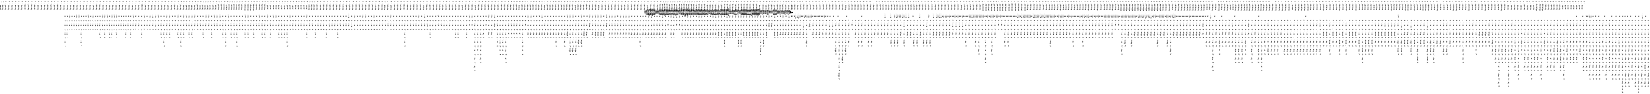 digraph FST {
rankdir = LR;
size = "8.5,11";
label = "";
center = 1;
orientation = Landscape;
ranksep = "0.4";
nodesep = "0.25";
0 [label = "0", shape = circle, style = bold, fontsize = 14]
	0 -> 0 [label = "as:as/-0.21444", fontsize = 14];
	0 -> 0 [label = "as:で/-0.062963", fontsize = 14];
	0 -> 0 [label = "as:よう/-0.36808", fontsize = 14];
	0 -> 0 [label = "as:と/-0.31857", fontsize = 14];
	0 -> 1 [label = "as:<eps>/-0.33203", fontsize = 14];
	0 -> 6 [label = "as:<eps>/-0.54554", fontsize = 14];
	0 -> 0 [label = "as:て/-0.29236", fontsize = 14];
	0 -> 0 [label = "as:し/-0.18418", fontsize = 14];
	0 -> 0 [label = "as:に/0.076193", fontsize = 14];
	0 -> 0 [label = "as:ごと/-0.14753", fontsize = 14];
	0 -> 2419 [label = "as:<eps>/0.20994", fontsize = 14];
	0 -> 2408 [label = "as:<eps>/0.13126", fontsize = 14];
	0 -> 2398 [label = "as:<eps>/0.19578", fontsize = 14];
	0 -> 2389 [label = "as:<eps>/0.10588", fontsize = 14];
	0 -> 2379 [label = "as:<eps>/-0.23543", fontsize = 14];
	0 -> 2369 [label = "as:<eps>/-0.10826", fontsize = 14];
	0 -> 2358 [label = "as:<eps>/0.0044526", fontsize = 14];
	0 -> 2349 [label = "as:<eps>/0.087189", fontsize = 14];
	0 -> 2340 [label = "as:<eps>/0.018205", fontsize = 14];
	0 -> 2331 [label = "as:<eps>/0.0085921", fontsize = 14];
	0 -> 2323 [label = "as:<eps>/-0.18859", fontsize = 14];
	0 -> 2314 [label = "as:<eps>/0.31557", fontsize = 14];
	0 -> 2306 [label = "as:<eps>/0.21652", fontsize = 14];
	0 -> 2297 [label = "as:<eps>/-0.034584", fontsize = 14];
	0 -> 2288 [label = "as:<eps>/-0.031996", fontsize = 14];
	0 -> 2279 [label = "as:<eps>/-0.04334", fontsize = 14];
	0 -> 2270 [label = "as:<eps>/-0.052953", fontsize = 14];
	0 -> 2262 [label = "as:<eps>/-0.27998", fontsize = 14];
	0 -> 2254 [label = "as:<eps>/0.12877", fontsize = 14];
	0 -> 2172 [label = "as:<eps>/0.11207", fontsize = 14];
	0 -> 2166 [label = "as:<eps>/0.3705", fontsize = 14];
	0 -> 2157 [label = "as:<eps>/-0.23953", fontsize = 14];
	0 -> 2149 [label = "as:<eps>/0.19802", fontsize = 14];
	0 -> 2141 [label = "as:<eps>/0.14126", fontsize = 14];
	0 -> 2132 [label = "as:<eps>/0.02467", fontsize = 14];
	0 -> 2124 [label = "as:<eps>/0.11282", fontsize = 14];
	0 -> 2116 [label = "as:<eps>/0.17628", fontsize = 14];
	0 -> 2110 [label = "as:<eps>/0.26179", fontsize = 14];
	0 -> 2101 [label = "as:<eps>/0.056892", fontsize = 14];
	0 -> 2093 [label = "as:<eps>/0.035216", fontsize = 14];
	0 -> 2086 [label = "as:<eps>/-0.24316", fontsize = 14];
	0 -> 2076 [label = "as:<eps>/0.14183", fontsize = 14];
	0 -> 2069 [label = "as:<eps>/0.15237", fontsize = 14];
	0 -> 2062 [label = "as:<eps>/0.15368", fontsize = 14];
	0 -> 2052 [label = "as:<eps>/-0.28032", fontsize = 14];
	0 -> 2045 [label = "as:<eps>/-0.31856", fontsize = 14];
	0 -> 1633 [label = "as:<eps>/0.19883", fontsize = 14];
	0 -> 1628 [label = "as:<eps>/0.14827", fontsize = 14];
	0 -> 1621 [label = "as:<eps>/-0.31786", fontsize = 14];
	0 -> 1617 [label = "as:<eps>/0.36317", fontsize = 14];
	0 -> 1611 [label = "as:<eps>/0.1108", fontsize = 14];
	0 -> 1604 [label = "as:<eps>/-0.14788", fontsize = 14];
	0 -> 1597 [label = "as:<eps>/-0.00035303", fontsize = 14];
	0 -> 1590 [label = "as:<eps>/0.05084", fontsize = 14];
	0 -> 1585 [label = "as:<eps>/0.11893", fontsize = 14];
	0 -> 1580 [label = "as:<eps>/-0.31066", fontsize = 14];
	0 -> 1575 [label = "as:<eps>/0.07439", fontsize = 14];
	0 -> 1570 [label = "as:<eps>/0.04881", fontsize = 14];
	0 -> 1564 [label = "as:<eps>/-0.13034", fontsize = 14];
	0 -> 1559 [label = "as:<eps>/0.12322", fontsize = 14];
	0 -> 1551 [label = "as:<eps>/-0.30991", fontsize = 14];
	0 -> 1546 [label = "as:<eps>/-0.41815", fontsize = 14];
	0 -> 1541 [label = "as:<eps>/0.0028467", fontsize = 14];
	0 -> 1537 [label = "as:<eps>/0.12477", fontsize = 14];
	0 -> 533 [label = "as:<eps>/0.046814", fontsize = 14];
	0 -> 529 [label = "as:<eps>/-0.23518", fontsize = 14];
	0 -> 522 [label = "as:<eps>/-0.33946", fontsize = 14];
	0 -> 516 [label = "as:<eps>/-0.34305", fontsize = 14];
	0 -> 508 [label = "as:<eps>/-0.35403", fontsize = 14];
	0 -> 505 [label = "as:<eps>/-0.02783", fontsize = 14];
	0 -> 502 [label = "as:<eps>/-0.087359", fontsize = 14];
	0 -> 536 [label = "a:<eps>/-0.32173", fontsize = 14];
	0 -> 0 [label = "a:a/-0.27632", fontsize = 14];
	0 -> 0 [label = "a:、/-0.53146", fontsize = 14];
	0 -> 10 [label = "a:<eps>/-0.31884", fontsize = 14];
	0 -> 0 [label = "a:た/-0.4067", fontsize = 14];
	0 -> 0 [label = "a:その/-0.33499", fontsize = 14];
	0 -> 0 [label = "a:は/-0.45571", fontsize = 14];
	0 -> 13 [label = "a:<eps>/-0.39478", fontsize = 14];
	0 -> 0 [label = "a:また/-0.28764", fontsize = 14];
	0 -> 16 [label = "a:<eps>/-0.33191", fontsize = 14];
	0 -> 0 [label = "a:さらに/-0.27717", fontsize = 14];
	0 -> 0 [label = "a:する/-0.4215", fontsize = 14];
	0 -> 0 [label = "a:る/-0.33829", fontsize = 14];
	0 -> 0 [label = "a:１/-0.33059", fontsize = 14];
	0 -> 0 [label = "a:ａ/-0.36908", fontsize = 14];
	0 -> 0 [label = "a:半/-0.29268", fontsize = 14];
	0 -> 544 [label = "a:<eps>/0.21279", fontsize = 14];
	0 -> 540 [label = "a:<eps>/-0.35904", fontsize = 14];
	0 -> 2180 [label = "a:<eps>/-0.25239", fontsize = 14];
	0 -> 0 [label = "result:っ/-0.019262", fontsize = 14];
	0 -> 19 [label = "result:<eps>/-0.37299", fontsize = 14];
	0 -> 547 [label = "result:<eps>/-0.34254", fontsize = 14];
	0 -> 552 [label = "result:<eps>/-0.12427", fontsize = 14];
	0 -> 558 [label = "result:<eps>/-0.1417", fontsize = 14];
	0 -> 22 [label = "result:<eps>/-0.37143", fontsize = 14];
	0 -> 25 [label = "result:<eps>/-0.22871", fontsize = 14];
	0 -> 30 [label = "result:<eps>/-0.18459", fontsize = 14];
	0 -> 33 [label = "result:<eps>/-0.21727", fontsize = 14];
	0 -> 0 [label = "result:り/-0.07271", fontsize = 14];
	0 -> 0 [label = "result:ため/-0.10169", fontsize = 14];
	0 -> 0 [label = "result:結果/-0.64238", fontsize = 14];
	0 -> 0 [label = "result:効果/0.12916", fontsize = 14];
	0 -> 36 [label = "result:<eps>/-0.34953", fontsize = 14];
	0 -> 0 [label = "result:この/-0.10052", fontsize = 14];
	0 -> 1640 [label = "result:<eps>/-0.27324", fontsize = 14];
	0 -> 1648 [label = "result:<eps>/-0.028815", fontsize = 14];
	0 -> 591 [label = "result:<eps>/-0.024325", fontsize = 14];
	0 -> 587 [label = "result:<eps>/0.056321", fontsize = 14];
	0 -> 583 [label = "result:<eps>/0.065063", fontsize = 14];
	0 -> 564 [label = "result:<eps>/-0.25487", fontsize = 14];
	0 -> 571 [label = "result:<eps>/-0.30261", fontsize = 14];
	0 -> 575 [label = "result:<eps>/-0.24966", fontsize = 14];
	0 -> 579 [label = "result:<eps>/-0.23162", fontsize = 14];
	0 -> 0 [label = ",:，/-0.41118", fontsize = 14];
	0 -> 0 [label = ",:が/0.10803", fontsize = 14];
	0 -> 0 [label = ",:に/-0.42948", fontsize = 14];
	0 -> 597 [label = ",:<eps>/-0.52489", fontsize = 14];
	0 -> 600 [label = ",:<eps>/-0.26514", fontsize = 14];
	0 -> 604 [label = ",:<eps>/-0.36202", fontsize = 14];
	0 -> 608 [label = ",:<eps>/-0.26186", fontsize = 14];
	0 -> 612 [label = ",:<eps>/-0.24523", fontsize = 14];
	0 -> 616 [label = ",:<eps>/-0.24711", fontsize = 14];
	0 -> 620 [label = ",:<eps>/-0.23717", fontsize = 14];
	0 -> 624 [label = ",:<eps>/-0.25984", fontsize = 14];
	0 -> 628 [label = ",:<eps>/-0.37099", fontsize = 14];
	0 -> 632 [label = ",:<eps>/-0.2521", fontsize = 14];
	0 -> 636 [label = ",:<eps>/-0.32557", fontsize = 14];
	0 -> 640 [label = ",:<eps>/-0.39009", fontsize = 14];
	0 -> 0 [label = ",:と/-0.27357", fontsize = 14];
	0 -> 0 [label = ",:で/-0.41565", fontsize = 14];
	0 -> 645 [label = ",:<eps>/-0.27005", fontsize = 14];
	0 -> 649 [label = ",:<eps>/-0.41094", fontsize = 14];
	0 -> 653 [label = ",:<eps>/-0.32181", fontsize = 14];
	0 -> 0 [label = ",:、/-0.60301", fontsize = 14];
	0 -> 42 [label = "the:<eps>/-0.31222", fontsize = 14];
	0 -> 45 [label = "the:<eps>/-0.43285", fontsize = 14];
	0 -> 48 [label = "the:<eps>/-0.38489", fontsize = 14];
	0 -> 0 [label = "the:この/-0.36216", fontsize = 14];
	0 -> 0 [label = "the:前記/-0.39973", fontsize = 14];
	0 -> 0 [label = "the:する/-0.24789", fontsize = 14];
	0 -> 0 [label = "the:ア/-0.21137", fontsize = 14];
	0 -> 0 [label = "the:本/-0.2343", fontsize = 14];
	0 -> 0 [label = "the:各/-0.23004", fontsize = 14];
	0 -> 0 [label = "the:尚/-0.22102", fontsize = 14];
	0 -> 1533 [label = "the:<eps>/0.22549", fontsize = 14];
	0 -> 1529 [label = "the:<eps>/-0.32571", fontsize = 14];
	0 -> 1525 [label = "the:<eps>/-0.25156", fontsize = 14];
	0 -> 1521 [label = "the:<eps>/-0.27535", fontsize = 14];
	0 -> 1517 [label = "the:<eps>/-0.34952", fontsize = 14];
	0 -> 1513 [label = "the:<eps>/-0.44566", fontsize = 14];
	0 -> 1509 [label = "the:<eps>/0.055764", fontsize = 14];
	0 -> 1505 [label = "the:<eps>/-0.38485", fontsize = 14];
	0 -> 1501 [label = "the:<eps>/-0.37116", fontsize = 14];
	0 -> 1495 [label = "the:<eps>/0.030691", fontsize = 14];
	0 -> 1490 [label = "the:<eps>/-0.34798", fontsize = 14];
	0 -> 1486 [label = "the:<eps>/-0.28819", fontsize = 14];
	0 -> 1482 [label = "the:<eps>/-0.35225", fontsize = 14];
	0 -> 1477 [label = "the:<eps>/-0.33843", fontsize = 14];
	0 -> 1473 [label = "the:<eps>/-0.41519", fontsize = 14];
	0 -> 1469 [label = "the:<eps>/-0.29621", fontsize = 14];
	0 -> 1465 [label = "the:<eps>/-0.36505", fontsize = 14];
	0 -> 1461 [label = "the:<eps>/-0.26819", fontsize = 14];
	0 -> 1457 [label = "the:<eps>/-0.37177", fontsize = 14];
	0 -> 1453 [label = "the:<eps>/-0.15307", fontsize = 14];
	0 -> 1449 [label = "the:<eps>/-0.44613", fontsize = 14];
	0 -> 39 [label = "the:<eps>/-0.3569", fontsize = 14];
	0 -> 1440 [label = "the:<eps>/-0.54286", fontsize = 14];
	0 -> 1435 [label = "the:<eps>/-0.3849", fontsize = 14];
	0 -> 1361 [label = "the:<eps>/-0.20302", fontsize = 14];
	0 -> 1357 [label = "the:<eps>/-0.14528", fontsize = 14];
	0 -> 1353 [label = "the:<eps>/-0.17908", fontsize = 14];
	0 -> 1349 [label = "the:<eps>/-0.0052608", fontsize = 14];
	0 -> 1345 [label = "the:<eps>/-0.036572", fontsize = 14];
	0 -> 1340 [label = "the:<eps>/0.37757", fontsize = 14];
	0 -> 1336 [label = "the:<eps>/-0.033843", fontsize = 14];
	0 -> 1332 [label = "the:<eps>/0.022189", fontsize = 14];
	0 -> 1328 [label = "the:<eps>/-0.25713", fontsize = 14];
	0 -> 1324 [label = "the:<eps>/-0.1871", fontsize = 14];
	0 -> 1320 [label = "the:<eps>/0.038066", fontsize = 14];
	0 -> 1316 [label = "the:<eps>/-0.044594", fontsize = 14];
	0 -> 1312 [label = "the:<eps>/-0.20932", fontsize = 14];
	0 -> 1308 [label = "the:<eps>/-0.21616", fontsize = 14];
	0 -> 1304 [label = "the:<eps>/-0.31046", fontsize = 14];
	0 -> 1300 [label = "the:<eps>/-0.38421", fontsize = 14];
	0 -> 1296 [label = "the:<eps>/-0.21479", fontsize = 14];
	0 -> 1207 [label = "the:<eps>/-0.35813", fontsize = 14];
	0 -> 1203 [label = "the:<eps>/-0.44701", fontsize = 14];
	0 -> 1199 [label = "the:<eps>/-0.29709", fontsize = 14];
	0 -> 1195 [label = "the:<eps>/-0.51537", fontsize = 14];
	0 -> 1191 [label = "the:<eps>/-0.4049", fontsize = 14];
	0 -> 1187 [label = "the:<eps>/-0.090883", fontsize = 14];
	0 -> 1182 [label = "the:<eps>/-0.38422", fontsize = 14];
	0 -> 1177 [label = "the:<eps>/-0.33506", fontsize = 14];
	0 -> 1172 [label = "the:<eps>/-0.4475", fontsize = 14];
	0 -> 1168 [label = "the:<eps>/-0.40535", fontsize = 14];
	0 -> 1163 [label = "the:<eps>/-0.30675", fontsize = 14];
	0 -> 1158 [label = "the:<eps>/-0.37923", fontsize = 14];
	0 -> 1154 [label = "the:<eps>/-0.059753", fontsize = 14];
	0 -> 1150 [label = "the:<eps>/-0.41628", fontsize = 14];
	0 -> 1145 [label = "the:<eps>/-0.37854", fontsize = 14];
	0 -> 1141 [label = "the:<eps>/-0.59292", fontsize = 14];
	0 -> 1136 [label = "the:<eps>/-0.15326", fontsize = 14];
	0 -> 1131 [label = "the:<eps>/-0.46425", fontsize = 14];
	0 -> 1126 [label = "the:<eps>/-0.39066", fontsize = 14];
	0 -> 966 [label = "the:<eps>/-0.095394", fontsize = 14];
	0 -> 962 [label = "the:<eps>/-0.17263", fontsize = 14];
	0 -> 959 [label = "the:<eps>/-0.24865", fontsize = 14];
	0 -> 956 [label = "the:<eps>/-0.1667", fontsize = 14];
	0 -> 952 [label = "the:<eps>/-0.39569", fontsize = 14];
	0 -> 947 [label = "the:<eps>/-0.37572", fontsize = 14];
	0 -> 941 [label = "the:<eps>/-0.36252", fontsize = 14];
	0 -> 937 [label = "the:<eps>/-0.36794", fontsize = 14];
	0 -> 933 [label = "the:<eps>/-0.003399", fontsize = 14];
	0 -> 929 [label = "the:<eps>/-0.13798", fontsize = 14];
	0 -> 925 [label = "the:<eps>/-0.35977", fontsize = 14];
	0 -> 921 [label = "the:<eps>/-0.22008", fontsize = 14];
	0 -> 917 [label = "the:<eps>/-0.3228", fontsize = 14];
	0 -> 912 [label = "the:<eps>/-0.19289", fontsize = 14];
	0 -> 907 [label = "the:<eps>/-0.39801", fontsize = 14];
	0 -> 903 [label = "the:<eps>/-0.22324", fontsize = 14];
	0 -> 899 [label = "the:<eps>/-0.50213", fontsize = 14];
	0 -> 895 [label = "the:<eps>/-0.28183", fontsize = 14];
	0 -> 891 [label = "the:<eps>/0.025874", fontsize = 14];
	0 -> 886 [label = "the:<eps>/-0.28941", fontsize = 14];
	0 -> 882 [label = "the:<eps>/-0.36225", fontsize = 14];
	0 -> 878 [label = "the:<eps>/-0.55268", fontsize = 14];
	0 -> 690 [label = "the:<eps>/0.18403", fontsize = 14];
	0 -> 685 [label = "the:<eps>/0.0951", fontsize = 14];
	0 -> 680 [label = "the:<eps>/0.036319", fontsize = 14];
	0 -> 674 [label = "the:<eps>/-0.038889", fontsize = 14];
	0 -> 668 [label = "the:<eps>/0.013987", fontsize = 14];
	0 -> 662 [label = "the:<eps>/-0.0052309", fontsize = 14];
	0 -> 658 [label = "the:<eps>/-0.028517", fontsize = 14];
	0 -> 0 [label = "the:は/-0.3999", fontsize = 14];
	0 -> 0 [label = "the:の/-0.46103", fontsize = 14];
	0 -> 0 [label = "the:その/-0.31193", fontsize = 14];
	0 -> 1879 [label = "the:<eps>/-0.21766", fontsize = 14];
	0 -> 1885 [label = "the:<eps>/-0.34533", fontsize = 14];
	0 -> 1891 [label = "the:<eps>/-0.2329", fontsize = 14];
	0 -> 1896 [label = "the:<eps>/-0.038014", fontsize = 14];
	0 -> 1901 [label = "the:<eps>/-0.26977", fontsize = 14];
	0 -> 1907 [label = "the:<eps>/-0.087002", fontsize = 14];
	0 -> 1912 [label = "the:<eps>/-0.074078", fontsize = 14];
	0 -> 1919 [label = "the:<eps>/-0.068086", fontsize = 14];
	0 -> 1924 [label = "the:<eps>/-0.12412", fontsize = 14];
	0 -> 1929 [label = "the:<eps>/-0.31467", fontsize = 14];
	0 -> 1936 [label = "the:<eps>/-0.10987", fontsize = 14];
	0 -> 1949 [label = "the:<eps>/-0.078079", fontsize = 14];
	0 -> 1954 [label = "the:<eps>/-0.37615", fontsize = 14];
	0 -> 1959 [label = "the:<eps>/-0.16966", fontsize = 14];
	0 -> 1965 [label = "the:<eps>/-0.15096", fontsize = 14];
	0 -> 1971 [label = "the:<eps>/-0.16498", fontsize = 14];
	0 -> 0 [label = "the:（/-0.22286", fontsize = 14];
	0 -> 0 [label = "the:た/-0.31363", fontsize = 14];
	0 -> 0 [label = "the:、/-0.56087", fontsize = 14];
	0 -> 2227 [label = "the:<eps>/0.10353", fontsize = 14];
	0 -> 2234 [label = "the:<eps>/0.1041", fontsize = 14];
	0 -> 2241 [label = "the:<eps>/0.12675", fontsize = 14];
	0 -> 2248 [label = "the:<eps>/-0.19315", fontsize = 14];
	0 -> 1444 [label = "the:<eps>/-0.42201", fontsize = 14];
	0 -> 698 [label = "internally:<eps>/0.10261", fontsize = 14];
	0 -> 76 [label = "internally:<eps>/-0.12095", fontsize = 14];
	0 -> 73 [label = "internally:<eps>/-0.049894", fontsize = 14];
	0 -> 80 [label = "internally:<eps>/-0.010397", fontsize = 14];
	0 -> 0 [label = "internally:お/0.31563", fontsize = 14];
	0 -> 0 [label = "internally:内部/-0.3663", fontsize = 14];
	0 -> 83 [label = "internally:<eps>/-0.39197", fontsize = 14];
	0 -> 86 [label = "internally:<eps>/-0.1492", fontsize = 14];
	0 -> 89 [label = "internally:<eps>/-0.12855", fontsize = 14];
	0 -> 93 [label = "internally:<eps>/-0.27177", fontsize = 14];
	0 -> 0 [label = "internally:内蔵/0.018569", fontsize = 14];
	0 -> 0 [label = "internally:内面/0.17025", fontsize = 14];
	0 -> 0 [label = "internally:内側/0.066488", fontsize = 14];
	0 -> 694 [label = "internally:<eps>/0.5632", fontsize = 14];
	0 -> 51 [label = "internally:<eps>/-0.1799", fontsize = 14];
	0 -> 55 [label = "internally:<eps>/-0.089357", fontsize = 14];
	0 -> 58 [label = "internally:<eps>/-0.10223", fontsize = 14];
	0 -> 0 [label = "internally:で/0.18487", fontsize = 14];
	0 -> 0 [label = "internally:内/0.053798", fontsize = 14];
	0 -> 0 [label = "internally:に/0.54813", fontsize = 14];
	0 -> 69 [label = "internally:<eps>/-0.13736", fontsize = 14];
	0 -> 0 [label = "internally:っ/0.39539", fontsize = 14];
	0 -> 65 [label = "internally:<eps>/-0.13905", fontsize = 14];
	0 -> 62 [label = "internally:<eps>/-0.18125", fontsize = 14];
	0 -> 0 [label = "toothed:羽根車/0.12286", fontsize = 14];
	0 -> 103 [label = "toothed:<eps>/0.19017", fontsize = 14];
	0 -> 100 [label = "toothed:<eps>/-0.18515", fontsize = 14];
	0 -> 96 [label = "toothed:<eps>/-0.28167", fontsize = 14];
	0 -> 0 [label = "toothed:歯/-0.23423", fontsize = 14];
	0 -> 0 [label = "toothed:側/0.42202", fontsize = 14];
	0 -> 701 [label = "toothed:<eps>/-0.20465", fontsize = 14];
	0 -> 705 [label = "gear:<eps>/-0.49861", fontsize = 14];
	0 -> 0 [label = "gear:ギアボックス/-0.23498", fontsize = 14];
	0 -> 709 [label = "gear:<eps>/-0.60558", fontsize = 14];
	0 -> 713 [label = "gear:<eps>/-0.49812", fontsize = 14];
	0 -> 717 [label = "gear:<eps>/-0.14838", fontsize = 14];
	0 -> 0 [label = "gear:舵角/-0.069904", fontsize = 14];
	0 -> 0 [label = "gear:ギア/-0.64613", fontsize = 14];
	0 -> 0 [label = "gear:ギヤ/-0.67735", fontsize = 14];
	0 -> 0 [label = "gear:歯車/-0.62622", fontsize = 14];
	0 -> 0 [label = "gear:伝達/0.040039", fontsize = 14];
	0 -> 0 [label = "gear:変速/-0.26636", fontsize = 14];
	0 -> 0 [label = "gear:装置/0.19323", fontsize = 14];
	0 -> 721 [label = "gear:<eps>/-0.30107", fontsize = 14];
	0 -> 1654 [label = "gear:<eps>/-0.26944", fontsize = 14];
	0 -> 752 [label = "member:<eps>/-0.11378", fontsize = 14];
	0 -> 732 [label = "member:<eps>/-0.74649", fontsize = 14];
	0 -> 728 [label = "member:<eps>/0.1987", fontsize = 14];
	0 -> 724 [label = "member:<eps>/-0.17568", fontsize = 14];
	0 -> 0 [label = "member:部/-0.090987", fontsize = 14];
	0 -> 0 [label = "member:手段/0.013369", fontsize = 14];
	0 -> 736 [label = "member:<eps>/-0.3948", fontsize = 14];
	0 -> 0 [label = "member:部材/-0.72009", fontsize = 14];
	0 -> 740 [label = "member:<eps>/0.10031", fontsize = 14];
	0 -> 744 [label = "member:<eps>/-0.34402", fontsize = 14];
	0 -> 748 [label = "member:<eps>/-0.27735", fontsize = 14];
	0 -> 106 [label = "member:<eps>/-0.34523", fontsize = 14];
	0 -> 0 [label = "member:体/-0.36195", fontsize = 14];
	0 -> 0 [label = "member:剤/0.24522", fontsize = 14];
	0 -> 0 [label = "member:子/-0.14766", fontsize = 14];
	0 -> 0 [label = "member:材/-0.3408", fontsize = 14];
	0 -> 0 [label = "member:金具/-0.16435", fontsize = 14];
	0 -> 1660 [label = "member:<eps>/-0.24718", fontsize = 14];
	0 -> 1666 [label = "member:<eps>/-0.36029", fontsize = 14];
	0 -> 1672 [label = "member:<eps>/-0.26921", fontsize = 14];
	0 -> 0 [label = "41:４２/0.071359", fontsize = 14];
	0 -> 2429 [label = "41:<eps>/0.10996", fontsize = 14];
	0 -> 2188 [label = "41:<eps>/0.085762", fontsize = 14];
	0 -> 756 [label = "41:<eps>/0.25976", fontsize = 14];
	0 -> 760 [label = "41:<eps>/-0.45139", fontsize = 14];
	0 -> 764 [label = "41:<eps>/-0.59569", fontsize = 14];
	0 -> 768 [label = "41:<eps>/-0.4294", fontsize = 14];
	0 -> 773 [label = "41:<eps>/-0.55435", fontsize = 14];
	0 -> 777 [label = "41:<eps>/-0.32567", fontsize = 14];
	0 -> 781 [label = "41:<eps>/-0.59975", fontsize = 14];
	0 -> 785 [label = "41:<eps>/-0.60841", fontsize = 14];
	0 -> 789 [label = "41:<eps>/-0.2521", fontsize = 14];
	0 -> 793 [label = "41:<eps>/-0.28587", fontsize = 14];
	0 -> 797 [label = "41:<eps>/-0.2874", fontsize = 14];
	0 -> 801 [label = "41:<eps>/-0.35578", fontsize = 14];
	0 -> 805 [label = "41:<eps>/0.24637", fontsize = 14];
	0 -> 0 [label = "41:31/0.13189", fontsize = 14];
	0 -> 0 [label = "41:）/0.30103", fontsize = 14];
	0 -> 0 [label = "41:撮影/0.26453", fontsize = 14];
	0 -> 0 [label = "41:４１/-0.74014", fontsize = 14];
	0 -> 0 [label = "41:41/-0.46105", fontsize = 14];
	0 -> 1749 [label = "41:<eps>/-0.34013", fontsize = 14];
	0 -> 1743 [label = "41:<eps>/-0.28843", fontsize = 14];
	0 -> 1737 [label = "41:<eps>/-0.36637", fontsize = 14];
	0 -> 1731 [label = "41:<eps>/-0.21679", fontsize = 14];
	0 -> 1725 [label = "41:<eps>/-0.1954", fontsize = 14];
	0 -> 1719 [label = "41:<eps>/-0.20241", fontsize = 14];
	0 -> 1713 [label = "41:<eps>/-0.29114", fontsize = 14];
	0 -> 1707 [label = "41:<eps>/-0.31985", fontsize = 14];
	0 -> 1701 [label = "41:<eps>/-0.28273", fontsize = 14];
	0 -> 1695 [label = "41:<eps>/-0.35829", fontsize = 14];
	0 -> 1689 [label = "41:<eps>/-0.38033", fontsize = 14];
	0 -> 1683 [label = "41:<eps>/-0.38004", fontsize = 14];
	0 -> 1678 [label = "41:<eps>/-0.30607", fontsize = 14];
	0 -> 0 [label = "41:ｅｔ４１/-0.31525", fontsize = 14];
	0 -> 1874 [label = "and:<eps>/-0.11485", fontsize = 14];
	0 -> 870 [label = "and:<eps>/-0.2367", fontsize = 14];
	0 -> 1864 [label = "and:<eps>/-0.24702", fontsize = 14];
	0 -> 866 [label = "and:<eps>/-0.13329", fontsize = 14];
	0 -> 862 [label = "and:<eps>/-0.33853", fontsize = 14];
	0 -> 1869 [label = "and:<eps>/-0.081656", fontsize = 14];
	0 -> 1755 [label = "and:<eps>/-0.27139", fontsize = 14];
	0 -> 1760 [label = "and:<eps>/-0.15874", fontsize = 14];
	0 -> 1765 [label = "and:<eps>/-0.43883", fontsize = 14];
	0 -> 1771 [label = "and:<eps>/-0.095775", fontsize = 14];
	0 -> 1776 [label = "and:<eps>/0.090651", fontsize = 14];
	0 -> 874 [label = "and:<eps>/-0.25165", fontsize = 14];
	0 -> 0 [label = "and:ａｎｄ/-0.32098", fontsize = 14];
	0 -> 858 [label = "and:<eps>/-0.19425", fontsize = 14];
	0 -> 854 [label = "and:<eps>/-0.17098", fontsize = 14];
	0 -> 850 [label = "and:<eps>/-0.19851", fontsize = 14];
	0 -> 846 [label = "and:<eps>/-0.18777", fontsize = 14];
	0 -> 842 [label = "and:<eps>/-0.19338", fontsize = 14];
	0 -> 838 [label = "and:<eps>/-0.26079", fontsize = 14];
	0 -> 834 [label = "and:<eps>/-0.28938", fontsize = 14];
	0 -> 830 [label = "and:<eps>/-0.37131", fontsize = 14];
	0 -> 826 [label = "and:<eps>/-0.18147", fontsize = 14];
	0 -> 823 [label = "and:<eps>/-0.15191", fontsize = 14];
	0 -> 820 [label = "and:<eps>/-0.10542", fontsize = 14];
	0 -> 816 [label = "and:<eps>/-0.34986", fontsize = 14];
	0 -> 812 [label = "and:<eps>/-0.39744", fontsize = 14];
	0 -> 809 [label = "and:<eps>/-0.28601", fontsize = 14];
	0 -> 1781 [label = "and:<eps>/-0.29336", fontsize = 14];
	0 -> 1787 [label = "and:<eps>/-0.26473", fontsize = 14];
	0 -> 1792 [label = "and:<eps>/-0.21428", fontsize = 14];
	0 -> 1798 [label = "and:<eps>/-0.20214", fontsize = 14];
	0 -> 1803 [label = "and:<eps>/-0.01175", fontsize = 14];
	0 -> 1808 [label = "and:<eps>/-0.092816", fontsize = 14];
	0 -> 0 [label = "and:および/-0.59005", fontsize = 14];
	0 -> 0 [label = "and:とも/-0.22509", fontsize = 14];
	0 -> 0 [label = "and:及び/-0.5598", fontsize = 14];
	0 -> 0 [label = "and:／/-0.17653", fontsize = 14];
	0 -> 1813 [label = "and:<eps>/-0.13083", fontsize = 14];
	0 -> 1819 [label = "and:<eps>/-0.06588", fontsize = 14];
	0 -> 1826 [label = "and:<eps>/-0.23536", fontsize = 14];
	0 -> 1832 [label = "and:<eps>/-0.26143", fontsize = 14];
	0 -> 1838 [label = "and:<eps>/-0.17381", fontsize = 14];
	0 -> 1844 [label = "and:<eps>/-0.33435", fontsize = 14];
	0 -> 1849 [label = "and:<eps>/-0.21025", fontsize = 14];
	0 -> 0 [label = "and:や/-0.42382", fontsize = 14];
	0 -> 0 [label = "and:・/-0.23966", fontsize = 14];
	0 -> 0 [label = "and:，/-0.43971", fontsize = 14];
	0 -> 116 [label = "and:<eps>/-0.2664", fontsize = 14];
	0 -> 0 [label = "and:り/-0.37128", fontsize = 14];
	0 -> 0 [label = "and:し/-0.19941", fontsize = 14];
	0 -> 113 [label = "and:<eps>/-0.37709", fontsize = 14];
	0 -> 1854 [label = "and:<eps>/-0.11457", fontsize = 14];
	0 -> 2196 [label = "and:<eps>/0.037146", fontsize = 14];
	0 -> 2203 [label = "and:<eps>/0.04084", fontsize = 14];
	0 -> 1859 [label = "and:<eps>/-0.35966", fontsize = 14];
	0 -> 109 [label = "and:<eps>/-0.36289", fontsize = 14];
	0 -> 0 [label = "and:と/-0.55896", fontsize = 14];
	0 -> 0 [label = "and:、/-0.41499", fontsize = 14];
	0 -> 0 [label = "pressure:プレッシャー/-0.32957", fontsize = 14];
	0 -> 974 [label = "pressure:<eps>/0.19056", fontsize = 14];
	0 -> 0 [label = "pressure:受圧/-0.25608", fontsize = 14];
	0 -> 0 [label = "pressure:過/0.1392", fontsize = 14];
	0 -> 978 [label = "pressure:<eps>/-0.35667", fontsize = 14];
	0 -> 982 [label = "pressure:<eps>/-0.3561", fontsize = 14];
	0 -> 986 [label = "pressure:<eps>/-0.19386", fontsize = 14];
	0 -> 990 [label = "pressure:<eps>/-0.34544", fontsize = 14];
	0 -> 994 [label = "pressure:<eps>/-0.26169", fontsize = 14];
	0 -> 998 [label = "pressure:<eps>/-0.18423", fontsize = 14];
	0 -> 1002 [label = "pressure:<eps>/-0.51988", fontsize = 14];
	0 -> 1006 [label = "pressure:<eps>/-0.23285", fontsize = 14];
	0 -> 1011 [label = "pressure:<eps>/-0.38282", fontsize = 14];
	0 -> 1014 [label = "pressure:<eps>/-0.085325", fontsize = 14];
	0 -> 1018 [label = "pressure:<eps>/-0.084806", fontsize = 14];
	0 -> 1022 [label = "pressure:<eps>/-0.063212", fontsize = 14];
	0 -> 970 [label = "pressure:<eps>/-0.4547", fontsize = 14];
	0 -> 0 [label = "pressure:圧力/-0.68058", fontsize = 14];
	0 -> 0 [label = "pressure:加圧/-0.44177", fontsize = 14];
	0 -> 0 [label = "pressure:押圧/-0.15855", fontsize = 14];
	0 -> 0 [label = "pressure:圧/-0.57713", fontsize = 14];
	0 -> 0 [label = "pressure:力/0.0036819", fontsize = 14];
	0 -> 0 [label = "pressure:減圧/-0.26095", fontsize = 14];
	0 -> 0 [label = "pressure:液圧/-0.28744", fontsize = 14];
	0 -> 119 [label = "pressure:<eps>/-0.18051", fontsize = 14];
	0 -> 0 [label = "plate:板片/-0.2635", fontsize = 14];
	0 -> 0 [label = "plate:フレーム/0.086455", fontsize = 14];
	0 -> 1038 [label = "plate:<eps>/0.13363", fontsize = 14];
	0 -> 1034 [label = "plate:<eps>/-0.50656", fontsize = 14];
	0 -> 0 [label = "plate:部/0.10848", fontsize = 14];
	0 -> 122 [label = "plate:<eps>/-0.37456", fontsize = 14];
	0 -> 0 [label = "plate:枠/0.1601", fontsize = 14];
	0 -> 0 [label = "plate:平板/-0.2649", fontsize = 14];
	0 -> 0 [label = "plate:版/-0.48213", fontsize = 14];
	0 -> 0 [label = "plate:基板/-0.10247", fontsize = 14];
	0 -> 0 [label = "plate:メッキ/-0.03882", fontsize = 14];
	0 -> 1030 [label = "plate:<eps>/-0.52116", fontsize = 14];
	0 -> 1026 [label = "plate:<eps>/-0.25846", fontsize = 14];
	0 -> 0 [label = "plate:スペーサ/0.02839", fontsize = 14];
	0 -> 0 [label = "plate:台/0.066302", fontsize = 14];
	0 -> 0 [label = "plate:プレート/-0.66041", fontsize = 14];
	0 -> 0 [label = "plate:体/0.091138", fontsize = 14];
	0 -> 0 [label = "plate:板/-0.64499", fontsize = 14];
	0 -> 0 [label = "plate:部材/0.095708", fontsize = 14];
	0 -> 0 [label = "plate:室/0.29708", fontsize = 14];
	0 -> 0 [label = "plate:盤/-0.31842", fontsize = 14];
	0 -> 0 [label = "43:４３/-0.74338", fontsize = 14];
	0 -> 0 [label = "43:43/-0.43169", fontsize = 14];
	0 -> 0 [label = "43:３３/0.23568", fontsize = 14];
	0 -> 0 [label = "43:組織/0.11942", fontsize = 14];
	0 -> 125 [label = "43:<eps>/-0.35764", fontsize = 14];
	0 -> 0 [label = "43:４２/0.092693", fontsize = 14];
	0 -> 144 [label = "rotate:<eps>/-0.19661", fontsize = 14];
	0 -> 0 [label = "rotate:駆動/0.11166", fontsize = 14];
	0 -> 140 [label = "rotate:<eps>/-0.18527", fontsize = 14];
	0 -> 135 [label = "rotate:<eps>/-0.25781", fontsize = 14];
	0 -> 131 [label = "rotate:<eps>/-0.21919", fontsize = 14];
	0 -> 128 [label = "rotate:<eps>/-0.17916", fontsize = 14];
	0 -> 0 [label = "rotate:が/0.26426", fontsize = 14];
	0 -> 0 [label = "rotate:こと/0.23143", fontsize = 14];
	0 -> 0 [label = "rotate:する/0.092959", fontsize = 14];
	0 -> 148 [label = "rotate:<eps>/-0.038642", fontsize = 14];
	0 -> 0 [label = "rotate:動/-0.079199", fontsize = 14];
	0 -> 0 [label = "rotate:状態/0.27394", fontsize = 14];
	0 -> 0 [label = "rotate:行/0.31386", fontsize = 14];
	0 -> 0 [label = "rotate:回/-0.081501", fontsize = 14];
	0 -> 151 [label = "rotate:<eps>/-0.1568", fontsize = 14];
	0 -> 154 [label = "rotate:<eps>/-0.14107", fontsize = 14];
	0 -> 158 [label = "rotate:<eps>/-0.18758", fontsize = 14];
	0 -> 163 [label = "rotate:<eps>/-0.12786", fontsize = 14];
	0 -> 0 [label = "rotate:回転/-0.45705", fontsize = 14];
	0 -> 167 [label = "rotate:<eps>/-0.2918", fontsize = 14];
	0 -> 170 [label = "rotate:<eps>/-0.28934", fontsize = 14];
	0 -> 174 [label = "rotate:<eps>/-0.21328", fontsize = 14];
	0 -> 178 [label = "rotate:<eps>/-0.27043", fontsize = 14];
	0 -> 181 [label = "rotate:<eps>/-0.18555", fontsize = 14];
	0 -> 1042 [label = "rotate:<eps>/-0.069138", fontsize = 14];
	0 -> 1048 [label = "rotate:<eps>/-0.16209", fontsize = 14];
	0 -> 1057 [label = "rotate:<eps>/-0.11565", fontsize = 14];
	0 -> 1064 [label = "rotate:<eps>/-0.069138", fontsize = 14];
	0 -> 184 [label = "rotate:<eps>/-0.18697", fontsize = 14];
	0 -> 187 [label = "rotate:<eps>/-0.43065", fontsize = 14];
	0 -> 191 [label = "rotate:<eps>/-0.16586", fontsize = 14];
	0 -> 194 [label = "rotate:<eps>/-0.16859", fontsize = 14];
	0 -> 197 [label = "rotate:<eps>/-0.066039", fontsize = 14];
	0 -> 201 [label = "rotate:<eps>/-0.17433", fontsize = 14];
	0 -> 0 [label = "rotate:回動/-0.16207", fontsize = 14];
	0 -> 204 [label = "rotate:<eps>/-0.15304", fontsize = 14];
	0 -> 0 [label = "rotate:動力/0.075353", fontsize = 14];
	0 -> 0 [label = "rotate:つつ/0.082023", fontsize = 14];
	0 -> 0 [label = "rotate:自転/-0.12554", fontsize = 14];
	0 -> 249 [label = "integrally:<eps>/-0.36951", fontsize = 14];
	0 -> 245 [label = "integrally:<eps>/-0.35931", fontsize = 14];
	0 -> 0 [label = "integrally:一体/-0.47701", fontsize = 14];
	0 -> 230 [label = "integrally:<eps>/-0.50498", fontsize = 14];
	0 -> 226 [label = "integrally:<eps>/-0.36763", fontsize = 14];
	0 -> 222 [label = "integrally:<eps>/-0.46618", fontsize = 14];
	0 -> 219 [label = "integrally:<eps>/-0.48851", fontsize = 14];
	0 -> 0 [label = "integrally:に/0.11883", fontsize = 14];
	0 -> 214 [label = "integrally:<eps>/-0.4065", fontsize = 14];
	0 -> 210 [label = "integrally:<eps>/-0.48591", fontsize = 14];
	0 -> 207 [label = "integrally:<eps>/-0.42774", fontsize = 14];
	0 -> 241 [label = "integrally:<eps>/-0.34184", fontsize = 14];
	0 -> 238 [label = "integrally:<eps>/-0.5816", fontsize = 14];
	0 -> 235 [label = "integrally:<eps>/-0.32171", fontsize = 14];
	0 -> 256 [label = "integrally:<eps>/-0.38592", fontsize = 14];
	0 -> 259 [label = "integrally:<eps>/-0.31332", fontsize = 14];
	0 -> 252 [label = "integrally:<eps>/-0.59055", fontsize = 14];
	0 -> 1087 [label = "around:<eps>/-0.37608", fontsize = 14];
	0 -> 1118 [label = "around:<eps>/-0.20695", fontsize = 14];
	0 -> 1082 [label = "around:<eps>/-0.045429", fontsize = 14];
	0 -> 1078 [label = "around:<eps>/0.19775", fontsize = 14];
	0 -> 309 [label = "around:<eps>/-0.35914", fontsize = 14];
	0 -> 0 [label = "around:程度/-0.10585", fontsize = 14];
	0 -> 312 [label = "around:<eps>/-0.079295", fontsize = 14];
	0 -> 0 [label = "around:中心/-0.27601", fontsize = 14];
	0 -> 315 [label = "around:<eps>/-0.24945", fontsize = 14];
	0 -> 318 [label = "around:<eps>/-0.18783", fontsize = 14];
	0 -> 0 [label = "around:約/-0.04343", fontsize = 14];
	0 -> 0 [label = "around:周囲/-0.34412", fontsize = 14];
	0 -> 322 [label = "around:<eps>/-0.36149", fontsize = 14];
	0 -> 325 [label = "around:<eps>/-0.47723", fontsize = 14];
	0 -> 328 [label = "around:<eps>/-0.34028", fontsize = 14];
	0 -> 0 [label = "around:付近/-0.26177", fontsize = 14];
	0 -> 332 [label = "around:<eps>/-0.30417", fontsize = 14];
	0 -> 335 [label = "around:<eps>/-0.30811", fontsize = 14];
	0 -> 0 [label = "around:周り/-0.34237", fontsize = 14];
	0 -> 338 [label = "around:<eps>/-0.41374", fontsize = 14];
	0 -> 341 [label = "around:<eps>/-0.35875", fontsize = 14];
	0 -> 345 [label = "around:<eps>/-0.2789", fontsize = 14];
	0 -> 0 [label = "around:周辺/-0.1669", fontsize = 14];
	0 -> 1075 [label = "around:<eps>/0.1896", fontsize = 14];
	0 -> 1070 [label = "around:<eps>/-0.25906", fontsize = 14];
	0 -> 0 [label = "around:回り/-0.2399", fontsize = 14];
	0 -> 306 [label = "around:<eps>/-0.2823", fontsize = 14];
	0 -> 303 [label = "around:<eps>/-0.036593", fontsize = 14];
	0 -> 300 [label = "around:<eps>/-0.1466", fontsize = 14];
	0 -> 0 [label = "around:に/-0.14323", fontsize = 14];
	0 -> 295 [label = "around:<eps>/-0.21403", fontsize = 14];
	0 -> 291 [label = "around:<eps>/-0.30541", fontsize = 14];
	0 -> 287 [label = "around:<eps>/-0.347", fontsize = 14];
	0 -> 283 [label = "around:<eps>/-0.4746", fontsize = 14];
	0 -> 280 [label = "around:<eps>/-0.38477", fontsize = 14];
	0 -> 277 [label = "around:<eps>/-0.23128", fontsize = 14];
	0 -> 273 [label = "around:<eps>/-0.51963", fontsize = 14];
	0 -> 270 [label = "around:<eps>/-0.43183", fontsize = 14];
	0 -> 266 [label = "around:<eps>/-0.40154", fontsize = 14];
	0 -> 262 [label = "around:<eps>/-0.078992", fontsize = 14];
	0 -> 348 [label = "around:<eps>/-0.25717", fontsize = 14];
	0 -> 351 [label = "around:<eps>/-0.21324", fontsize = 14];
	0 -> 354 [label = "around:<eps>/-0.23321", fontsize = 14];
	0 -> 0 [label = "around:前後/-0.087036", fontsize = 14];
	0 -> 358 [label = "around:<eps>/-0.081568", fontsize = 14];
	0 -> 361 [label = "around:<eps>/-0.26301", fontsize = 14];
	0 -> 0 [label = "around:覆/0.29512", fontsize = 14];
	0 -> 0 [label = "around:近傍/-0.077895", fontsize = 14];
	0 -> 0 [label = "around:周回/-0.13311", fontsize = 14];
	0 -> 0 [label = "around:の/0.11435", fontsize = 14];
	0 -> 1096 [label = "around:<eps>/-0.30799", fontsize = 14];
	0 -> 1101 [label = "around:<eps>/-0.25329", fontsize = 14];
	0 -> 1106 [label = "around:<eps>/0.089937", fontsize = 14];
	0 -> 1110 [label = "around:<eps>/-0.15603", fontsize = 14];
	0 -> 1114 [label = "around:<eps>/-0.26166", fontsize = 14];
	0 -> 1122 [label = "around:<eps>/-0.045049", fontsize = 14];
	0 -> 1092 [label = "around:<eps>/-0.30952", fontsize = 14];
	0 -> 0 [label = "housing:体/0.22219", fontsize = 14];
	0 -> 0 [label = "housing:ハウジング/-0.73788", fontsize = 14];
	0 -> 0 [label = "housing:本体/0.1083", fontsize = 14];
	0 -> 1219 [label = "housing:<eps>/-0.57128", fontsize = 14];
	0 -> 1215 [label = "housing:<eps>/0.031", fontsize = 14];
	0 -> 1211 [label = "housing:<eps>/0.60137", fontsize = 14];
	0 -> 0 [label = "housing:筐体内/-0.26215", fontsize = 14];
	0 -> 0 [label = "housing:ケーシング/0.11779", fontsize = 14];
	0 -> 0 [label = "housing:ケース/-0.14235", fontsize = 14];
	0 -> 0 [label = "housing:筐体/-0.49789", fontsize = 14];
	0 -> 370 [label = "housing:<eps>/-0.39116", fontsize = 14];
	0 -> 1223 [label = "housing:<eps>/0.29529", fontsize = 14];
	0 -> 0 [label = "housing:格納/0.13661", fontsize = 14];
	0 -> 364 [label = "housing:<eps>/-0.16851", fontsize = 14];
	0 -> 0 [label = "housing:収納/-0.24867", fontsize = 14];
	0 -> 0 [label = "housing:部/0.16997", fontsize = 14];
	0 -> 0 [label = "housing:収容/-0.28739", fontsize = 14];
	0 -> 367 [label = "housing:<eps>/-0.37419", fontsize = 14];
	0 -> 0 [label = "40:２０/0.24446", fontsize = 14];
	0 -> 0 [label = "40:40/-0.41699", fontsize = 14];
	0 -> 0 [label = "40:４０/-0.74522", fontsize = 14];
	0 -> 0 [label = "40:２７/0.30062", fontsize = 14];
	0 -> 1272 [label = "under:<eps>/0.06369", fontsize = 14];
	0 -> 1266 [label = "under:<eps>/-0.20775", fontsize = 14];
	0 -> 1262 [label = "under:<eps>/-0.13151", fontsize = 14];
	0 -> 1255 [label = "under:<eps>/-0.17153", fontsize = 14];
	0 -> 1251 [label = "under:<eps>/-0.071343", fontsize = 14];
	0 -> 1245 [label = "under:<eps>/-0.3061", fontsize = 14];
	0 -> 1240 [label = "under:<eps>/-0.34605", fontsize = 14];
	0 -> 1236 [label = "under:<eps>/-0.32122", fontsize = 14];
	0 -> 1232 [label = "under:<eps>/0.14192", fontsize = 14];
	0 -> 1227 [label = "under:<eps>/0.054982", fontsize = 14];
	0 -> 1276 [label = "under:<eps>/0.11854", fontsize = 14];
	0 -> 1279 [label = "under:<eps>/0.071936", fontsize = 14];
	0 -> 1282 [label = "under:<eps>/-0.30085", fontsize = 14];
	0 -> 1287 [label = "under:<eps>/-0.27316", fontsize = 14];
	0 -> 1292 [label = "under:<eps>/-0.073737", fontsize = 14];
	0 -> 435 [label = "under:<eps>/-0.16728", fontsize = 14];
	0 -> 0 [label = "under:条件/-0.12398", fontsize = 14];
	0 -> 0 [label = "under:下部/-0.056322", fontsize = 14];
	0 -> 432 [label = "under:<eps>/-0.37235", fontsize = 14];
	0 -> 427 [label = "under:<eps>/-0.33509", fontsize = 14];
	0 -> 0 [label = "under:下側/-0.10658", fontsize = 14];
	0 -> 0 [label = "under:アンダー/-0.20275", fontsize = 14];
	0 -> 1942 [label = "under:<eps>/0.34728", fontsize = 14];
	0 -> 424 [label = "under:<eps>/-0.49615", fontsize = 14];
	0 -> 421 [label = "under:<eps>/-0.3051", fontsize = 14];
	0 -> 0 [label = "under:下/-0.36873", fontsize = 14];
	0 -> 418 [label = "under:<eps>/-0.27792", fontsize = 14];
	0 -> 415 [label = "under:<eps>/-0.34264", fontsize = 14];
	0 -> 0 [label = "under:もと/-0.19331", fontsize = 14];
	0 -> 2439 [label = "under:<eps>/0.43028", fontsize = 14];
	0 -> 0 [label = "under:の/-0.0036016", fontsize = 14];
	0 -> 373 [label = "under:<eps>/-0.28357", fontsize = 14];
	0 -> 376 [label = "under:<eps>/-0.35297", fontsize = 14];
	0 -> 379 [label = "under:<eps>/0.041195", fontsize = 14];
	0 -> 382 [label = "under:<eps>/-0.27965", fontsize = 14];
	0 -> 385 [label = "under:<eps>/-0.19685", fontsize = 14];
	0 -> 0 [label = "under:で/-0.19463", fontsize = 14];
	0 -> 388 [label = "under:<eps>/-0.01065", fontsize = 14];
	0 -> 0 [label = "under:っ/0.11169", fontsize = 14];
	0 -> 391 [label = "under:<eps>/-0.27745", fontsize = 14];
	0 -> 0 [label = "under:に/0.10994", fontsize = 14];
	0 -> 394 [label = "under:<eps>/0.012662", fontsize = 14];
	0 -> 2220 [label = "under:<eps>/0.048516", fontsize = 14];
	0 -> 2211 [label = "under:<eps>/0.31357", fontsize = 14];
	0 -> 397 [label = "under:<eps>/-0.019412", fontsize = 14];
	0 -> 400 [label = "under:<eps>/-0.11397", fontsize = 14];
	0 -> 0 [label = "under:にて/-0.027828", fontsize = 14];
	0 -> 403 [label = "under:<eps>/0.02287", fontsize = 14];
	0 -> 0 [label = "under:内/0.27652", fontsize = 14];
	0 -> 406 [label = "under:<eps>/0.044072", fontsize = 14];
	0 -> 0 [label = "under:さ/0.35099", fontsize = 14];
	0 -> 409 [label = "under:<eps>/-0.050468", fontsize = 14];
	0 -> 412 [label = "under:<eps>/-0.055918", fontsize = 14];
	0 -> 0 [label = "under:受け/-0.014426", fontsize = 14];
	0 -> 1419 [label = "action:<eps>/-0.17646", fontsize = 14];
	0 -> 1415 [label = "action:<eps>/-0.1713", fontsize = 14];
	0 -> 1411 [label = "action:<eps>/-0.037908", fontsize = 14];
	0 -> 1407 [label = "action:<eps>/0.14723", fontsize = 14];
	0 -> 1403 [label = "action:<eps>/0.0441", fontsize = 14];
	0 -> 1399 [label = "action:<eps>/0.18679", fontsize = 14];
	0 -> 0 [label = "action:複動/-0.17339", fontsize = 14];
	0 -> 0 [label = "action:作/0.0062734", fontsize = 14];
	0 -> 0 [label = "action:挙動/-0.023625", fontsize = 14];
	0 -> 0 [label = "action:働/0.001616", fontsize = 14];
	0 -> 0 [label = "action:措置/-0.11153", fontsize = 14];
	0 -> 0 [label = "action:アクション/-0.44423", fontsize = 14];
	0 -> 0 [label = "action:行動/-0.4745", fontsize = 14];
	0 -> 0 [label = "action:働き/-0.2542", fontsize = 14];
	0 -> 441 [label = "action:<eps>/-0.24018", fontsize = 14];
	0 -> 0 [label = "action:作用/-0.5444", fontsize = 14];
	0 -> 0 [label = "action:作動/-0.11299", fontsize = 14];
	0 -> 0 [label = "action:操作/0.11141", fontsize = 14];
	0 -> 0 [label = "action:とき/0.32823", fontsize = 14];
	0 -> 1395 [label = "action:<eps>/-0.017318", fontsize = 14];
	0 -> 438 [label = "action:<eps>/-0.012438", fontsize = 14];
	0 -> 0 [label = "action:動作/-0.32078", fontsize = 14];
	0 -> 0 [label = "action:よ/0.27362", fontsize = 14];
	0 -> 1391 [label = "action:<eps>/0.18366", fontsize = 14];
	0 -> 1387 [label = "action:<eps>/-0.18378", fontsize = 14];
	0 -> 1976 [label = "action:<eps>/-0.11167", fontsize = 14];
	0 -> 1981 [label = "action:<eps>/0.021539", fontsize = 14];
	0 -> 1986 [label = "action:<eps>/-0.35097", fontsize = 14];
	0 -> 1991 [label = "action:<eps>/-0.28933", fontsize = 14];
	0 -> 1998 [label = "action:<eps>/-0.10682", fontsize = 14];
	0 -> 2003 [label = "action:<eps>/-0.25665", fontsize = 14];
	0 -> 2008 [label = "action:<eps>/0.059642", fontsize = 14];
	0 -> 2013 [label = "action:<eps>/0.16664", fontsize = 14];
	0 -> 1382 [label = "action:<eps>/-0.36483", fontsize = 14];
	0 -> 1378 [label = "action:<eps>/-0.39784", fontsize = 14];
	0 -> 1374 [label = "action:<eps>/0.43936", fontsize = 14];
	0 -> 1369 [label = "action:<eps>/-0.056245", fontsize = 14];
	0 -> 1365 [label = "action:<eps>/-0.13552", fontsize = 14];
	0 -> 2039 [label = "of:<eps>/-0.3365", fontsize = 14];
	0 -> 2034 [label = "of:<eps>/-0.30723", fontsize = 14];
	0 -> 2029 [label = "of:<eps>/-0.022871", fontsize = 14];
	0 -> 2024 [label = "of:<eps>/-0.2546", fontsize = 14];
	0 -> 2019 [label = "of:<eps>/-0.35073", fontsize = 14];
	0 -> 1426 [label = "of:<eps>/0.027535", fontsize = 14];
	0 -> 0 [label = "of:は/-0.039741", fontsize = 14];
	0 -> 0 [label = "of:に/-0.19756", fontsize = 14];
	0 -> 444 [label = "of:<eps>/-0.19877", fontsize = 14];
	0 -> 0 [label = "of:も/0.068829", fontsize = 14];
	0 -> 0 [label = "of:が/-0.23188", fontsize = 14];
	0 -> 0 [label = "of:を/-0.38236", fontsize = 14];
	0 -> 1423 [label = "of:<eps>/-0.53235", fontsize = 14];
	0 -> 1429 [label = "of:<eps>/-0.14201", fontsize = 14];
	0 -> 0 [label = "of:の/-0.61023", fontsize = 14];
	0 -> 0 [label = "bearing:受け/0.042991", fontsize = 14];
	0 -> 0 [label = "bearing:担持/-0.3688", fontsize = 14];
	0 -> 0 [label = "bearing:軸受/-0.69278", fontsize = 14];
	0 -> 447 [label = "bearing:<eps>/-0.47066", fontsize = 14];
	0 -> 450 [label = "bearing:<eps>/-0.35661", fontsize = 14];
	0 -> 0 [label = "bearing:ベアリング/-0.62167", fontsize = 14];
	0 -> 0 [label = "bearing:方位/-0.24959", fontsize = 14];
	0 -> 0 [label = "bearing:軸受け/-0.52323", fontsize = 14];
	0 -> 453 [label = "bearing:<eps>/-0.35833", fontsize = 14];
	0 -> 0 [label = "bearing:支持/0.060034", fontsize = 14];
	0 -> 0 [label = "bearing:受/-0.28348", fontsize = 14];
	0 -> 0 [label = "bearing:受け止め/-0.14052", fontsize = 14];
	0 -> 0 [label = "bearing:感光/0.1338", fontsize = 14];
	0 -> 0 [label = "bearing:形成/0.37107", fontsize = 14];
	0 -> 0 [label = "bearing:載置/0.14308", fontsize = 14];
	0 -> 460 [label = "41a:<eps>/-0.55466", fontsize = 14];
	0 -> 0 [label = "41a:４１/-0.20314", fontsize = 14];
	0 -> 466 [label = "41a:<eps>/-0.15473", fontsize = 14];
	0 -> 469 [label = "41a:<eps>/-0.20592", fontsize = 14];
	0 -> 472 [label = "41a:<eps>/0.0049601", fontsize = 14];
	0 -> 456 [label = "41a:<eps>/-0.19882", fontsize = 14];
	0 -> 0 [label = "41a:ａ/0.015909", fontsize = 14];
	0 -> 463 [label = "41a:<eps>/-0.14782", fontsize = 14];
	0 -> 481 [label = ".:<eps>/-0.5232", fontsize = 14];
	0 -> 0 [label = ".:。/-0.62093", fontsize = 14];
	0 -> 488 [label = ".:<eps>/-0.40936", fontsize = 14];
	0 -> 0 [label = ".:る/-0.36042", fontsize = 14];
	0 -> 492 [label = ".:<eps>/-0.70148", fontsize = 14];
	0 -> 495 [label = ".:<eps>/-0.38263", fontsize = 14];
	0 -> 498 [label = ".:<eps>/-0.60702", fontsize = 14];
	0 -> 478 [label = ".:<eps>/-0.56222", fontsize = 14];
	0 -> 475 [label = ".:<eps>/-0.37591", fontsize = 14];
	0 -> 484 [label = ".:<eps>/-0.67686", fontsize = 14];
1 [label = "1", shape = circle, style = solid, fontsize = 14]
2 [label = "2", shape = circle, style = solid, fontsize = 14]
	2 -> 3 [label = "<eps>:と", fontsize = 14];
3 [label = "3", shape = circle, style = solid, fontsize = 14]
	3 -> 4 [label = "<eps>:な", fontsize = 14];
4 [label = "4", shape = circle, style = solid, fontsize = 14]
	4 -> 5 [label = "<eps>:っ", fontsize = 14];
5 [label = "5", shape = circle, style = solid, fontsize = 14]
	5 -> 0 [label = "<eps>:て", fontsize = 14];
6 [label = "6", shape = circle, style = solid, fontsize = 14]
7 [label = "7", shape = circle, style = solid, fontsize = 14]
	7 -> 8 [label = "<eps>:と", fontsize = 14];
8 [label = "8", shape = circle, style = solid, fontsize = 14]
	8 -> 9 [label = "<eps>:し", fontsize = 14];
9 [label = "9", shape = circle, style = solid, fontsize = 14]
	9 -> 0 [label = "<eps>:て", fontsize = 14];
10 [label = "10", shape = circle, style = solid, fontsize = 14]
11 [label = "11", shape = circle, style = solid, fontsize = 14]
	11 -> 12 [label = "<eps>:、", fontsize = 14];
12 [label = "12", shape = circle, style = solid, fontsize = 14]
	12 -> 0 [label = "<eps>:これ", fontsize = 14];
13 [label = "13", shape = circle, style = solid, fontsize = 14]
14 [label = "14", shape = circle, style = solid, fontsize = 14]
	14 -> 15 [label = "<eps>:は", fontsize = 14];
15 [label = "15", shape = circle, style = solid, fontsize = 14]
	15 -> 0 [label = "<eps>:、", fontsize = 14];
16 [label = "16", shape = circle, style = solid, fontsize = 14]
17 [label = "17", shape = circle, style = solid, fontsize = 14]
	17 -> 18 [label = "<eps>:また", fontsize = 14];
18 [label = "18", shape = circle, style = solid, fontsize = 14]
	18 -> 0 [label = "<eps>:、", fontsize = 14];
19 [label = "19", shape = circle, style = solid, fontsize = 14]
20 [label = "20", shape = circle, style = solid, fontsize = 14]
	20 -> 21 [label = "<eps>:その", fontsize = 14];
21 [label = "21", shape = circle, style = solid, fontsize = 14]
	21 -> 0 [label = "<eps>:結果", fontsize = 14];
22 [label = "22", shape = circle, style = solid, fontsize = 14]
23 [label = "23", shape = circle, style = solid, fontsize = 14]
	23 -> 24 [label = "<eps>:この", fontsize = 14];
24 [label = "24", shape = circle, style = solid, fontsize = 14]
	24 -> 0 [label = "<eps>:結果", fontsize = 14];
25 [label = "25", shape = circle, style = solid, fontsize = 14]
26 [label = "26", shape = circle, style = solid, fontsize = 14]
	26 -> 27 [label = "<eps>:これ", fontsize = 14];
27 [label = "27", shape = circle, style = solid, fontsize = 14]
	27 -> 28 [label = "<eps>:に", fontsize = 14];
28 [label = "28", shape = circle, style = solid, fontsize = 14]
	28 -> 29 [label = "<eps>:よ", fontsize = 14];
29 [label = "29", shape = circle, style = solid, fontsize = 14]
	29 -> 0 [label = "<eps>:っ", fontsize = 14];
30 [label = "30", shape = circle, style = solid, fontsize = 14]
31 [label = "31", shape = circle, style = solid, fontsize = 14]
	31 -> 32 [label = "<eps>:よ", fontsize = 14];
32 [label = "32", shape = circle, style = solid, fontsize = 14]
	32 -> 0 [label = "<eps>:っ", fontsize = 14];
33 [label = "33", shape = circle, style = solid, fontsize = 14]
34 [label = "34", shape = circle, style = solid, fontsize = 14]
	34 -> 35 [label = "<eps>:よ", fontsize = 14];
35 [label = "35", shape = circle, style = solid, fontsize = 14]
	35 -> 0 [label = "<eps>:り", fontsize = 14];
36 [label = "36", shape = circle, style = solid, fontsize = 14]
37 [label = "37", shape = circle, style = solid, fontsize = 14]
	37 -> 38 [label = "<eps>:判定", fontsize = 14];
38 [label = "38", shape = circle, style = solid, fontsize = 14]
	38 -> 0 [label = "<eps>:結果", fontsize = 14];
39 [label = "39", shape = circle, style = solid, fontsize = 14]
40 [label = "40", shape = circle, style = solid, fontsize = 14]
	40 -> 41 [label = "<eps>:は", fontsize = 14];
41 [label = "41", shape = circle, style = solid, fontsize = 14]
	41 -> 0 [label = "<eps>:、", fontsize = 14];
42 [label = "42", shape = circle, style = solid, fontsize = 14]
43 [label = "43", shape = circle, style = solid, fontsize = 14]
	43 -> 44 [label = "<eps>:は", fontsize = 14];
44 [label = "44", shape = circle, style = solid, fontsize = 14]
	44 -> 0 [label = "<eps>:この", fontsize = 14];
45 [label = "45", shape = circle, style = solid, fontsize = 14]
46 [label = "46", shape = circle, style = solid, fontsize = 14]
	46 -> 47 [label = "<eps>:また", fontsize = 14];
47 [label = "47", shape = circle, style = solid, fontsize = 14]
	47 -> 0 [label = "<eps>:、", fontsize = 14];
48 [label = "48", shape = circle, style = solid, fontsize = 14]
49 [label = "49", shape = circle, style = solid, fontsize = 14]
	49 -> 50 [label = "<eps>:なお", fontsize = 14];
50 [label = "50", shape = circle, style = solid, fontsize = 14]
	50 -> 0 [label = "<eps>:、", fontsize = 14];
51 [label = "51", shape = circle, style = solid, fontsize = 14]
52 [label = "52", shape = circle, style = solid, fontsize = 14]
	52 -> 53 [label = "<eps>:、", fontsize = 14];
53 [label = "53", shape = circle, style = solid, fontsize = 14]
	53 -> 54 [label = "<eps>:内部", fontsize = 14];
54 [label = "54", shape = circle, style = solid, fontsize = 14]
	54 -> 0 [label = "<eps>:で", fontsize = 14];
55 [label = "55", shape = circle, style = solid, fontsize = 14]
56 [label = "56", shape = circle, style = solid, fontsize = 14]
	56 -> 57 [label = "<eps>:その", fontsize = 14];
57 [label = "57", shape = circle, style = solid, fontsize = 14]
	57 -> 0 [label = "<eps>:内部", fontsize = 14];
58 [label = "58", shape = circle, style = solid, fontsize = 14]
59 [label = "59", shape = circle, style = solid, fontsize = 14]
	59 -> 60 [label = "<eps>:また", fontsize = 14];
60 [label = "60", shape = circle, style = solid, fontsize = 14]
	60 -> 61 [label = "<eps>:、", fontsize = 14];
61 [label = "61", shape = circle, style = solid, fontsize = 14]
	61 -> 0 [label = "<eps>:内部", fontsize = 14];
62 [label = "62", shape = circle, style = solid, fontsize = 14]
63 [label = "63", shape = circle, style = solid, fontsize = 14]
	63 -> 64 [label = "<eps>:で", fontsize = 14];
64 [label = "64", shape = circle, style = solid, fontsize = 14]
	64 -> 0 [label = "<eps>:内部", fontsize = 14];
65 [label = "65", shape = circle, style = solid, fontsize = 14]
66 [label = "66", shape = circle, style = solid, fontsize = 14]
	66 -> 67 [label = "<eps>:で", fontsize = 14];
67 [label = "67", shape = circle, style = solid, fontsize = 14]
	67 -> 68 [label = "<eps>:内部", fontsize = 14];
68 [label = "68", shape = circle, style = solid, fontsize = 14]
	68 -> 0 [label = "<eps>:的", fontsize = 14];
69 [label = "69", shape = circle, style = solid, fontsize = 14]
70 [label = "70", shape = circle, style = solid, fontsize = 14]
	70 -> 71 [label = "<eps>:っ", fontsize = 14];
71 [label = "71", shape = circle, style = solid, fontsize = 14]
	71 -> 72 [label = "<eps>:て", fontsize = 14];
72 [label = "72", shape = circle, style = solid, fontsize = 14]
	72 -> 0 [label = "<eps>:内部", fontsize = 14];
73 [label = "73", shape = circle, style = solid, fontsize = 14]
74 [label = "74", shape = circle, style = solid, fontsize = 14]
	74 -> 75 [label = "<eps>:を", fontsize = 14];
75 [label = "75", shape = circle, style = solid, fontsize = 14]
	75 -> 0 [label = "<eps>:内蔵", fontsize = 14];
76 [label = "76", shape = circle, style = solid, fontsize = 14]
77 [label = "77", shape = circle, style = solid, fontsize = 14]
	77 -> 78 [label = "<eps>:形態", fontsize = 14];
78 [label = "78", shape = circle, style = solid, fontsize = 14]
	78 -> 79 [label = "<eps>:の", fontsize = 14];
79 [label = "79", shape = circle, style = solid, fontsize = 14]
	79 -> 0 [label = "<eps>:内部", fontsize = 14];
80 [label = "80", shape = circle, style = solid, fontsize = 14]
81 [label = "81", shape = circle, style = solid, fontsize = 14]
	81 -> 82 [label = "<eps>:内", fontsize = 14];
82 [label = "82", shape = circle, style = solid, fontsize = 14]
	82 -> 0 [label = "<eps>:添", fontsize = 14];
83 [label = "83", shape = circle, style = solid, fontsize = 14]
84 [label = "84", shape = circle, style = solid, fontsize = 14]
	84 -> 85 [label = "<eps>:内部", fontsize = 14];
85 [label = "85", shape = circle, style = solid, fontsize = 14]
	85 -> 0 [label = "<eps>:で", fontsize = 14];
86 [label = "86", shape = circle, style = solid, fontsize = 14]
87 [label = "87", shape = circle, style = solid, fontsize = 14]
	87 -> 88 [label = "<eps>:内部", fontsize = 14];
88 [label = "88", shape = circle, style = solid, fontsize = 14]
	88 -> 0 [label = "<eps>:に", fontsize = 14];
89 [label = "89", shape = circle, style = solid, fontsize = 14]
90 [label = "90", shape = circle, style = solid, fontsize = 14]
	90 -> 91 [label = "<eps>:内部", fontsize = 14];
91 [label = "91", shape = circle, style = solid, fontsize = 14]
	91 -> 92 [label = "<eps>:に", fontsize = 14];
92 [label = "92", shape = circle, style = solid, fontsize = 14]
	92 -> 0 [label = "<eps>:お", fontsize = 14];
93 [label = "93", shape = circle, style = solid, fontsize = 14]
94 [label = "94", shape = circle, style = solid, fontsize = 14]
	94 -> 95 [label = "<eps>:内部", fontsize = 14];
95 [label = "95", shape = circle, style = solid, fontsize = 14]
	95 -> 0 [label = "<eps>:的", fontsize = 14];
96 [label = "96", shape = circle, style = solid, fontsize = 14]
97 [label = "97", shape = circle, style = solid, fontsize = 14]
	97 -> 98 [label = "<eps>:歯", fontsize = 14];
98 [label = "98", shape = circle, style = solid, fontsize = 14]
	98 -> 99 [label = "<eps>:付", fontsize = 14];
99 [label = "99", shape = circle, style = solid, fontsize = 14]
	99 -> 0 [label = "<eps>:き", fontsize = 14];
100 [label = "100", shape = circle, style = solid, fontsize = 14]
101 [label = "101", shape = circle, style = solid, fontsize = 14]
	101 -> 102 [label = "<eps>:歯", fontsize = 14];
102 [label = "102", shape = circle, style = solid, fontsize = 14]
	102 -> 0 [label = "<eps>:付き", fontsize = 14];
103 [label = "103", shape = circle, style = solid, fontsize = 14]
104 [label = "104", shape = circle, style = solid, fontsize = 14]
	104 -> 105 [label = "<eps>:歯車", fontsize = 14];
105 [label = "105", shape = circle, style = solid, fontsize = 14]
	105 -> 0 [label = "<eps>:形", fontsize = 14];
106 [label = "106", shape = circle, style = solid, fontsize = 14]
107 [label = "107", shape = circle, style = solid, fontsize = 14]
	107 -> 108 [label = "<eps>:部材", fontsize = 14];
108 [label = "108", shape = circle, style = solid, fontsize = 14]
	108 -> 0 [label = "<eps>:７", fontsize = 14];
109 [label = "109", shape = circle, style = solid, fontsize = 14]
110 [label = "110", shape = circle, style = solid, fontsize = 14]
	110 -> 111 [label = "<eps>:と", fontsize = 14];
111 [label = "111", shape = circle, style = solid, fontsize = 14]
	111 -> 112 [label = "<eps>:し", fontsize = 14];
112 [label = "112", shape = circle, style = solid, fontsize = 14]
	112 -> 0 [label = "<eps>:、", fontsize = 14];
113 [label = "113", shape = circle, style = solid, fontsize = 14]
114 [label = "114", shape = circle, style = solid, fontsize = 14]
	114 -> 115 [label = "<eps>:と", fontsize = 14];
115 [label = "115", shape = circle, style = solid, fontsize = 14]
	115 -> 0 [label = "<eps>:とも", fontsize = 14];
116 [label = "116", shape = circle, style = solid, fontsize = 14]
117 [label = "117", shape = circle, style = solid, fontsize = 14]
	117 -> 118 [label = "<eps>:り", fontsize = 14];
118 [label = "118", shape = circle, style = solid, fontsize = 14]
	118 -> 0 [label = "<eps>:、", fontsize = 14];
119 [label = "119", shape = circle, style = solid, fontsize = 14]
120 [label = "120", shape = circle, style = solid, fontsize = 14]
	120 -> 121 [label = "<eps>:ッ", fontsize = 14];
121 [label = "121", shape = circle, style = solid, fontsize = 14]
	121 -> 0 [label = "<eps>:シャ", fontsize = 14];
122 [label = "122", shape = circle, style = solid, fontsize = 14]
123 [label = "123", shape = circle, style = solid, fontsize = 14]
	123 -> 124 [label = "<eps>:用", fontsize = 14];
124 [label = "124", shape = circle, style = solid, fontsize = 14]
	124 -> 0 [label = "<eps>:プレート", fontsize = 14];
125 [label = "125", shape = circle, style = solid, fontsize = 14]
126 [label = "126", shape = circle, style = solid, fontsize = 14]
	126 -> 127 [label = "<eps>:レバー", fontsize = 14];
127 [label = "127", shape = circle, style = solid, fontsize = 14]
	127 -> 0 [label = "<eps>:４３", fontsize = 14];
128 [label = "128", shape = circle, style = solid, fontsize = 14]
129 [label = "129", shape = circle, style = solid, fontsize = 14]
	129 -> 130 [label = "<eps>:が", fontsize = 14];
130 [label = "130", shape = circle, style = solid, fontsize = 14]
	130 -> 0 [label = "<eps>:回転", fontsize = 14];
131 [label = "131", shape = circle, style = solid, fontsize = 14]
132 [label = "132", shape = circle, style = solid, fontsize = 14]
	132 -> 133 [label = "<eps>:が", fontsize = 14];
133 [label = "133", shape = circle, style = solid, fontsize = 14]
	133 -> 134 [label = "<eps>:回転", fontsize = 14];
134 [label = "134", shape = circle, style = solid, fontsize = 14]
	134 -> 0 [label = "<eps>:さ", fontsize = 14];
135 [label = "135", shape = circle, style = solid, fontsize = 14]
136 [label = "136", shape = circle, style = solid, fontsize = 14]
	136 -> 137 [label = "<eps>:が", fontsize = 14];
137 [label = "137", shape = circle, style = solid, fontsize = 14]
	137 -> 138 [label = "<eps>:回転", fontsize = 14];
138 [label = "138", shape = circle, style = solid, fontsize = 14]
	138 -> 139 [label = "<eps>:さ", fontsize = 14];
139 [label = "139", shape = circle, style = solid, fontsize = 14]
	139 -> 0 [label = "<eps>:せ", fontsize = 14];
140 [label = "140", shape = circle, style = solid, fontsize = 14]
141 [label = "141", shape = circle, style = solid, fontsize = 14]
	141 -> 142 [label = "<eps>:が", fontsize = 14];
142 [label = "142", shape = circle, style = solid, fontsize = 14]
	142 -> 143 [label = "<eps>:回動", fontsize = 14];
143 [label = "143", shape = circle, style = solid, fontsize = 14]
	143 -> 0 [label = "<eps>:する", fontsize = 14];
144 [label = "144", shape = circle, style = solid, fontsize = 14]
145 [label = "145", shape = circle, style = solid, fontsize = 14]
	145 -> 146 [label = "<eps>:が", fontsize = 14];
146 [label = "146", shape = circle, style = solid, fontsize = 14]
	146 -> 147 [label = "<eps>:自転", fontsize = 14];
147 [label = "147", shape = circle, style = solid, fontsize = 14]
	147 -> 0 [label = "<eps>:する", fontsize = 14];
148 [label = "148", shape = circle, style = solid, fontsize = 14]
149 [label = "149", shape = circle, style = solid, fontsize = 14]
	149 -> 150 [label = "<eps>:さ", fontsize = 14];
150 [label = "150", shape = circle, style = solid, fontsize = 14]
	150 -> 0 [label = "<eps>:せ", fontsize = 14];
151 [label = "151", shape = circle, style = solid, fontsize = 14]
152 [label = "152", shape = circle, style = solid, fontsize = 14]
	152 -> 153 [label = "<eps>:回", fontsize = 14];
153 [label = "153", shape = circle, style = solid, fontsize = 14]
	153 -> 0 [label = "<eps>:動", fontsize = 14];
154 [label = "154", shape = circle, style = solid, fontsize = 14]
155 [label = "155", shape = circle, style = solid, fontsize = 14]
	155 -> 156 [label = "<eps>:回", fontsize = 14];
156 [label = "156", shape = circle, style = solid, fontsize = 14]
	156 -> 157 [label = "<eps>:動", fontsize = 14];
157 [label = "157", shape = circle, style = solid, fontsize = 14]
	157 -> 0 [label = "<eps>:可能", fontsize = 14];
158 [label = "158", shape = circle, style = solid, fontsize = 14]
159 [label = "159", shape = circle, style = solid, fontsize = 14]
	159 -> 160 [label = "<eps>:回", fontsize = 14];
160 [label = "160", shape = circle, style = solid, fontsize = 14]
	160 -> 161 [label = "<eps>:動", fontsize = 14];
161 [label = "161", shape = circle, style = solid, fontsize = 14]
	161 -> 162 [label = "<eps>:さ", fontsize = 14];
162 [label = "162", shape = circle, style = solid, fontsize = 14]
	162 -> 0 [label = "<eps>:せ", fontsize = 14];
163 [label = "163", shape = circle, style = solid, fontsize = 14]
164 [label = "164", shape = circle, style = solid, fontsize = 14]
	164 -> 165 [label = "<eps>:回", fontsize = 14];
165 [label = "165", shape = circle, style = solid, fontsize = 14]
	165 -> 166 [label = "<eps>:動", fontsize = 14];
166 [label = "166", shape = circle, style = solid, fontsize = 14]
	166 -> 0 [label = "<eps>:自在", fontsize = 14];
167 [label = "167", shape = circle, style = solid, fontsize = 14]
168 [label = "168", shape = circle, style = solid, fontsize = 14]
	168 -> 169 [label = "<eps>:回転", fontsize = 14];
169 [label = "169", shape = circle, style = solid, fontsize = 14]
	169 -> 0 [label = "<eps>:する", fontsize = 14];
170 [label = "170", shape = circle, style = solid, fontsize = 14]
171 [label = "171", shape = circle, style = solid, fontsize = 14]
	171 -> 172 [label = "<eps>:回転", fontsize = 14];
172 [label = "172", shape = circle, style = solid, fontsize = 14]
	172 -> 173 [label = "<eps>:する", fontsize = 14];
173 [label = "173", shape = circle, style = solid, fontsize = 14]
	173 -> 0 [label = "<eps>:よう", fontsize = 14];
174 [label = "174", shape = circle, style = solid, fontsize = 14]
175 [label = "175", shape = circle, style = solid, fontsize = 14]
	175 -> 176 [label = "<eps>:回転", fontsize = 14];
176 [label = "176", shape = circle, style = solid, fontsize = 14]
	176 -> 177 [label = "<eps>:する", fontsize = 14];
177 [label = "177", shape = circle, style = solid, fontsize = 14]
	177 -> 0 [label = "<eps>:こと", fontsize = 14];
178 [label = "178", shape = circle, style = solid, fontsize = 14]
179 [label = "179", shape = circle, style = solid, fontsize = 14]
	179 -> 180 [label = "<eps>:回転", fontsize = 14];
180 [label = "180", shape = circle, style = solid, fontsize = 14]
	180 -> 0 [label = "<eps>:可能", fontsize = 14];
181 [label = "181", shape = circle, style = solid, fontsize = 14]
182 [label = "182", shape = circle, style = solid, fontsize = 14]
	182 -> 183 [label = "<eps>:回転", fontsize = 14];
183 [label = "183", shape = circle, style = solid, fontsize = 14]
	183 -> 0 [label = "<eps>:せ", fontsize = 14];
184 [label = "184", shape = circle, style = solid, fontsize = 14]
185 [label = "185", shape = circle, style = solid, fontsize = 14]
	185 -> 186 [label = "<eps>:回転", fontsize = 14];
186 [label = "186", shape = circle, style = solid, fontsize = 14]
	186 -> 0 [label = "<eps>:さ", fontsize = 14];
187 [label = "187", shape = circle, style = solid, fontsize = 14]
188 [label = "188", shape = circle, style = solid, fontsize = 14]
	188 -> 189 [label = "<eps>:回転", fontsize = 14];
189 [label = "189", shape = circle, style = solid, fontsize = 14]
	189 -> 190 [label = "<eps>:さ", fontsize = 14];
190 [label = "190", shape = circle, style = solid, fontsize = 14]
	190 -> 0 [label = "<eps>:せ", fontsize = 14];
191 [label = "191", shape = circle, style = solid, fontsize = 14]
192 [label = "192", shape = circle, style = solid, fontsize = 14]
	192 -> 193 [label = "<eps>:回転", fontsize = 14];
193 [label = "193", shape = circle, style = solid, fontsize = 14]
	193 -> 0 [label = "<eps>:自在", fontsize = 14];
194 [label = "194", shape = circle, style = solid, fontsize = 14]
195 [label = "195", shape = circle, style = solid, fontsize = 14]
	195 -> 196 [label = "<eps>:回転", fontsize = 14];
196 [label = "196", shape = circle, style = solid, fontsize = 14]
	196 -> 0 [label = "<eps>:不能", fontsize = 14];
197 [label = "197", shape = circle, style = solid, fontsize = 14]
198 [label = "198", shape = circle, style = solid, fontsize = 14]
	198 -> 199 [label = "<eps>:駆動", fontsize = 14];
199 [label = "199", shape = circle, style = solid, fontsize = 14]
	199 -> 200 [label = "<eps>:さ", fontsize = 14];
200 [label = "200", shape = circle, style = solid, fontsize = 14]
	200 -> 0 [label = "<eps>:せ", fontsize = 14];
201 [label = "201", shape = circle, style = solid, fontsize = 14]
202 [label = "202", shape = circle, style = solid, fontsize = 14]
	202 -> 203 [label = "<eps>:駆動", fontsize = 14];
203 [label = "203", shape = circle, style = solid, fontsize = 14]
	203 -> 0 [label = "<eps>:回転", fontsize = 14];
204 [label = "204", shape = circle, style = solid, fontsize = 14]
205 [label = "205", shape = circle, style = solid, fontsize = 14]
	205 -> 206 [label = "<eps>:回動", fontsize = 14];
206 [label = "206", shape = circle, style = solid, fontsize = 14]
	206 -> 0 [label = "<eps>:する", fontsize = 14];
207 [label = "207", shape = circle, style = solid, fontsize = 14]
208 [label = "208", shape = circle, style = solid, fontsize = 14]
	208 -> 209 [label = "<eps>:と", fontsize = 14];
209 [label = "209", shape = circle, style = solid, fontsize = 14]
	209 -> 0 [label = "<eps>:一体", fontsize = 14];
210 [label = "210", shape = circle, style = solid, fontsize = 14]
211 [label = "211", shape = circle, style = solid, fontsize = 14]
	211 -> 212 [label = "<eps>:と", fontsize = 14];
212 [label = "212", shape = circle, style = solid, fontsize = 14]
	212 -> 213 [label = "<eps>:一体", fontsize = 14];
213 [label = "213", shape = circle, style = solid, fontsize = 14]
	213 -> 0 [label = "<eps>:に", fontsize = 14];
214 [label = "214", shape = circle, style = solid, fontsize = 14]
215 [label = "215", shape = circle, style = solid, fontsize = 14]
	215 -> 216 [label = "<eps>:と", fontsize = 14];
216 [label = "216", shape = circle, style = solid, fontsize = 14]
	216 -> 217 [label = "<eps>:一体", fontsize = 14];
217 [label = "217", shape = circle, style = solid, fontsize = 14]
	217 -> 218 [label = "<eps>:的", fontsize = 14];
218 [label = "218", shape = circle, style = solid, fontsize = 14]
	218 -> 0 [label = "<eps>:に", fontsize = 14];
219 [label = "219", shape = circle, style = solid, fontsize = 14]
220 [label = "220", shape = circle, style = solid, fontsize = 14]
	220 -> 221 [label = "<eps>:に", fontsize = 14];
221 [label = "221", shape = circle, style = solid, fontsize = 14]
	221 -> 0 [label = "<eps>:一体", fontsize = 14];
222 [label = "222", shape = circle, style = solid, fontsize = 14]
223 [label = "223", shape = circle, style = solid, fontsize = 14]
	223 -> 224 [label = "<eps>:に", fontsize = 14];
224 [label = "224", shape = circle, style = solid, fontsize = 14]
	224 -> 225 [label = "<eps>:一体", fontsize = 14];
225 [label = "225", shape = circle, style = solid, fontsize = 14]
	225 -> 0 [label = "<eps>:に", fontsize = 14];
226 [label = "226", shape = circle, style = solid, fontsize = 14]
227 [label = "227", shape = circle, style = solid, fontsize = 14]
	227 -> 228 [label = "<eps>:に", fontsize = 14];
228 [label = "228", shape = circle, style = solid, fontsize = 14]
	228 -> 229 [label = "<eps>:一体", fontsize = 14];
229 [label = "229", shape = circle, style = solid, fontsize = 14]
	229 -> 0 [label = "<eps>:的", fontsize = 14];
230 [label = "230", shape = circle, style = solid, fontsize = 14]
231 [label = "231", shape = circle, style = solid, fontsize = 14]
	231 -> 232 [label = "<eps>:に", fontsize = 14];
232 [label = "232", shape = circle, style = solid, fontsize = 14]
	232 -> 233 [label = "<eps>:一体", fontsize = 14];
233 [label = "233", shape = circle, style = solid, fontsize = 14]
	233 -> 234 [label = "<eps>:的", fontsize = 14];
234 [label = "234", shape = circle, style = solid, fontsize = 14]
	234 -> 0 [label = "<eps>:に", fontsize = 14];
235 [label = "235", shape = circle, style = solid, fontsize = 14]
236 [label = "236", shape = circle, style = solid, fontsize = 14]
	236 -> 237 [label = "<eps>:一体", fontsize = 14];
237 [label = "237", shape = circle, style = solid, fontsize = 14]
	237 -> 0 [label = "<eps>:と", fontsize = 14];
238 [label = "238", shape = circle, style = solid, fontsize = 14]
239 [label = "239", shape = circle, style = solid, fontsize = 14]
	239 -> 240 [label = "<eps>:一体", fontsize = 14];
240 [label = "240", shape = circle, style = solid, fontsize = 14]
	240 -> 0 [label = "<eps>:に", fontsize = 14];
241 [label = "241", shape = circle, style = solid, fontsize = 14]
242 [label = "242", shape = circle, style = solid, fontsize = 14]
	242 -> 243 [label = "<eps>:一体", fontsize = 14];
243 [label = "243", shape = circle, style = solid, fontsize = 14]
	243 -> 244 [label = "<eps>:に", fontsize = 14];
244 [label = "244", shape = circle, style = solid, fontsize = 14]
	244 -> 0 [label = "<eps>:形成", fontsize = 14];
245 [label = "245", shape = circle, style = solid, fontsize = 14]
246 [label = "246", shape = circle, style = solid, fontsize = 14]
	246 -> 247 [label = "<eps>:一体", fontsize = 14];
247 [label = "247", shape = circle, style = solid, fontsize = 14]
	247 -> 248 [label = "<eps>:に", fontsize = 14];
248 [label = "248", shape = circle, style = solid, fontsize = 14]
	248 -> 0 [label = "<eps>:成形", fontsize = 14];
249 [label = "249", shape = circle, style = solid, fontsize = 14]
250 [label = "250", shape = circle, style = solid, fontsize = 14]
	250 -> 251 [label = "<eps>:一体", fontsize = 14];
251 [label = "251", shape = circle, style = solid, fontsize = 14]
	251 -> 0 [label = "<eps>:的", fontsize = 14];
252 [label = "252", shape = circle, style = solid, fontsize = 14]
253 [label = "253", shape = circle, style = solid, fontsize = 14]
	253 -> 254 [label = "<eps>:一体", fontsize = 14];
254 [label = "254", shape = circle, style = solid, fontsize = 14]
	254 -> 255 [label = "<eps>:的", fontsize = 14];
255 [label = "255", shape = circle, style = solid, fontsize = 14]
	255 -> 0 [label = "<eps>:に", fontsize = 14];
256 [label = "256", shape = circle, style = solid, fontsize = 14]
257 [label = "257", shape = circle, style = solid, fontsize = 14]
	257 -> 258 [label = "<eps>:一体", fontsize = 14];
258 [label = "258", shape = circle, style = solid, fontsize = 14]
	258 -> 0 [label = "<eps>:化", fontsize = 14];
259 [label = "259", shape = circle, style = solid, fontsize = 14]
260 [label = "260", shape = circle, style = solid, fontsize = 14]
	260 -> 261 [label = "<eps>:一体", fontsize = 14];
261 [label = "261", shape = circle, style = solid, fontsize = 14]
	261 -> 0 [label = "<eps>:成形", fontsize = 14];
262 [label = "262", shape = circle, style = solid, fontsize = 14]
263 [label = "263", shape = circle, style = solid, fontsize = 14]
	263 -> 264 [label = "<eps>:の", fontsize = 14];
264 [label = "264", shape = circle, style = solid, fontsize = 14]
	264 -> 265 [label = "<eps>:外側", fontsize = 14];
265 [label = "265", shape = circle, style = solid, fontsize = 14]
	265 -> 0 [label = "<eps>:に", fontsize = 14];
266 [label = "266", shape = circle, style = solid, fontsize = 14]
267 [label = "267", shape = circle, style = solid, fontsize = 14]
	267 -> 268 [label = "<eps>:の", fontsize = 14];
268 [label = "268", shape = circle, style = solid, fontsize = 14]
	268 -> 269 [label = "<eps>:回り", fontsize = 14];
269 [label = "269", shape = circle, style = solid, fontsize = 14]
	269 -> 0 [label = "<eps>:に", fontsize = 14];
270 [label = "270", shape = circle, style = solid, fontsize = 14]
271 [label = "271", shape = circle, style = solid, fontsize = 14]
	271 -> 272 [label = "<eps>:の", fontsize = 14];
272 [label = "272", shape = circle, style = solid, fontsize = 14]
	272 -> 0 [label = "<eps>:周囲", fontsize = 14];
273 [label = "273", shape = circle, style = solid, fontsize = 14]
274 [label = "274", shape = circle, style = solid, fontsize = 14]
	274 -> 275 [label = "<eps>:の", fontsize = 14];
275 [label = "275", shape = circle, style = solid, fontsize = 14]
	275 -> 276 [label = "<eps>:周囲", fontsize = 14];
276 [label = "276", shape = circle, style = solid, fontsize = 14]
	276 -> 0 [label = "<eps>:に", fontsize = 14];
277 [label = "277", shape = circle, style = solid, fontsize = 14]
278 [label = "278", shape = circle, style = solid, fontsize = 14]
	278 -> 279 [label = "<eps>:の", fontsize = 14];
279 [label = "279", shape = circle, style = solid, fontsize = 14]
	279 -> 0 [label = "<eps>:付近", fontsize = 14];
280 [label = "280", shape = circle, style = solid, fontsize = 14]
281 [label = "281", shape = circle, style = solid, fontsize = 14]
	281 -> 282 [label = "<eps>:の", fontsize = 14];
282 [label = "282", shape = circle, style = solid, fontsize = 14]
	282 -> 0 [label = "<eps>:周り", fontsize = 14];
283 [label = "283", shape = circle, style = solid, fontsize = 14]
284 [label = "284", shape = circle, style = solid, fontsize = 14]
	284 -> 285 [label = "<eps>:の", fontsize = 14];
285 [label = "285", shape = circle, style = solid, fontsize = 14]
	285 -> 286 [label = "<eps>:周り", fontsize = 14];
286 [label = "286", shape = circle, style = solid, fontsize = 14]
	286 -> 0 [label = "<eps>:に", fontsize = 14];
287 [label = "287", shape = circle, style = solid, fontsize = 14]
288 [label = "288", shape = circle, style = solid, fontsize = 14]
	288 -> 289 [label = "<eps>:の", fontsize = 14];
289 [label = "289", shape = circle, style = solid, fontsize = 14]
	289 -> 290 [label = "<eps>:周辺", fontsize = 14];
290 [label = "290", shape = circle, style = solid, fontsize = 14]
	290 -> 0 [label = "<eps>:に", fontsize = 14];
291 [label = "291", shape = circle, style = solid, fontsize = 14]
292 [label = "292", shape = circle, style = solid, fontsize = 14]
	292 -> 293 [label = "<eps>:の", fontsize = 14];
293 [label = "293", shape = circle, style = solid, fontsize = 14]
	293 -> 294 [label = "<eps>:廻り", fontsize = 14];
294 [label = "294", shape = circle, style = solid, fontsize = 14]
	294 -> 0 [label = "<eps>:に", fontsize = 14];
295 [label = "295", shape = circle, style = solid, fontsize = 14]
296 [label = "296", shape = circle, style = solid, fontsize = 14]
	296 -> 297 [label = "<eps>:の", fontsize = 14];
297 [label = "297", shape = circle, style = solid, fontsize = 14]
	297 -> 298 [label = "<eps>:全周", fontsize = 14];
298 [label = "298", shape = circle, style = solid, fontsize = 14]
	298 -> 299 [label = "<eps>:に", fontsize = 14];
299 [label = "299", shape = circle, style = solid, fontsize = 14]
	299 -> 0 [label = "<eps>:亘", fontsize = 14];
300 [label = "300", shape = circle, style = solid, fontsize = 14]
301 [label = "301", shape = circle, style = solid, fontsize = 14]
	301 -> 302 [label = "<eps>:を", fontsize = 14];
302 [label = "302", shape = circle, style = solid, fontsize = 14]
	302 -> 0 [label = "<eps>:中心", fontsize = 14];
303 [label = "303", shape = circle, style = solid, fontsize = 14]
304 [label = "304", shape = circle, style = solid, fontsize = 14]
	304 -> 305 [label = "<eps>:外側", fontsize = 14];
305 [label = "305", shape = circle, style = solid, fontsize = 14]
	305 -> 0 [label = "<eps>:に", fontsize = 14];
306 [label = "306", shape = circle, style = solid, fontsize = 14]
307 [label = "307", shape = circle, style = solid, fontsize = 14]
	307 -> 308 [label = "<eps>:回り", fontsize = 14];
308 [label = "308", shape = circle, style = solid, fontsize = 14]
	308 -> 0 [label = "<eps>:の", fontsize = 14];
309 [label = "309", shape = circle, style = solid, fontsize = 14]
310 [label = "310", shape = circle, style = solid, fontsize = 14]
	310 -> 311 [label = "<eps>:回り", fontsize = 14];
311 [label = "311", shape = circle, style = solid, fontsize = 14]
	311 -> 0 [label = "<eps>:に", fontsize = 14];
312 [label = "312", shape = circle, style = solid, fontsize = 14]
313 [label = "313", shape = circle, style = solid, fontsize = 14]
	313 -> 314 [label = "<eps>:程度", fontsize = 14];
314 [label = "314", shape = circle, style = solid, fontsize = 14]
	314 -> 0 [label = "<eps>:に", fontsize = 14];
315 [label = "315", shape = circle, style = solid, fontsize = 14]
316 [label = "316", shape = circle, style = solid, fontsize = 14]
	316 -> 317 [label = "<eps>:中心", fontsize = 14];
317 [label = "317", shape = circle, style = solid, fontsize = 14]
	317 -> 0 [label = "<eps>:に", fontsize = 14];
318 [label = "318", shape = circle, style = solid, fontsize = 14]
319 [label = "319", shape = circle, style = solid, fontsize = 14]
	319 -> 320 [label = "<eps>:中心", fontsize = 14];
320 [label = "320", shape = circle, style = solid, fontsize = 14]
	320 -> 321 [label = "<eps>:に", fontsize = 14];
321 [label = "321", shape = circle, style = solid, fontsize = 14]
	321 -> 0 [label = "<eps>:旋回", fontsize = 14];
322 [label = "322", shape = circle, style = solid, fontsize = 14]
323 [label = "323", shape = circle, style = solid, fontsize = 14]
	323 -> 324 [label = "<eps>:周囲", fontsize = 14];
324 [label = "324", shape = circle, style = solid, fontsize = 14]
	324 -> 0 [label = "<eps>:の", fontsize = 14];
325 [label = "325", shape = circle, style = solid, fontsize = 14]
326 [label = "326", shape = circle, style = solid, fontsize = 14]
	326 -> 327 [label = "<eps>:周囲", fontsize = 14];
327 [label = "327", shape = circle, style = solid, fontsize = 14]
	327 -> 0 [label = "<eps>:に", fontsize = 14];
328 [label = "328", shape = circle, style = solid, fontsize = 14]
329 [label = "329", shape = circle, style = solid, fontsize = 14]
	329 -> 330 [label = "<eps>:周囲", fontsize = 14];
330 [label = "330", shape = circle, style = solid, fontsize = 14]
	330 -> 331 [label = "<eps>:）", fontsize = 14];
331 [label = "331", shape = circle, style = solid, fontsize = 14]
	331 -> 0 [label = "<eps>:に", fontsize = 14];
332 [label = "332", shape = circle, style = solid, fontsize = 14]
333 [label = "333", shape = circle, style = solid, fontsize = 14]
	333 -> 334 [label = "<eps>:付近", fontsize = 14];
334 [label = "334", shape = circle, style = solid, fontsize = 14]
	334 -> 0 [label = "<eps>:の", fontsize = 14];
335 [label = "335", shape = circle, style = solid, fontsize = 14]
336 [label = "336", shape = circle, style = solid, fontsize = 14]
	336 -> 337 [label = "<eps>:付近", fontsize = 14];
337 [label = "337", shape = circle, style = solid, fontsize = 14]
	337 -> 0 [label = "<eps>:に", fontsize = 14];
338 [label = "338", shape = circle, style = solid, fontsize = 14]
339 [label = "339", shape = circle, style = solid, fontsize = 14]
	339 -> 340 [label = "<eps>:周り", fontsize = 14];
340 [label = "340", shape = circle, style = solid, fontsize = 14]
	340 -> 0 [label = "<eps>:に", fontsize = 14];
341 [label = "341", shape = circle, style = solid, fontsize = 14]
342 [label = "342", shape = circle, style = solid, fontsize = 14]
	342 -> 343 [label = "<eps>:周り", fontsize = 14];
343 [label = "343", shape = circle, style = solid, fontsize = 14]
	343 -> 344 [label = "<eps>:に", fontsize = 14];
344 [label = "344", shape = circle, style = solid, fontsize = 14]
	344 -> 0 [label = "<eps>:回", fontsize = 14];
345 [label = "345", shape = circle, style = solid, fontsize = 14]
346 [label = "346", shape = circle, style = solid, fontsize = 14]
	346 -> 347 [label = "<eps>:まわり", fontsize = 14];
347 [label = "347", shape = circle, style = solid, fontsize = 14]
	347 -> 0 [label = "<eps>:に", fontsize = 14];
348 [label = "348", shape = circle, style = solid, fontsize = 14]
349 [label = "349", shape = circle, style = solid, fontsize = 14]
	349 -> 350 [label = "<eps>:周辺", fontsize = 14];
350 [label = "350", shape = circle, style = solid, fontsize = 14]
	350 -> 0 [label = "<eps>:の", fontsize = 14];
351 [label = "351", shape = circle, style = solid, fontsize = 14]
352 [label = "352", shape = circle, style = solid, fontsize = 14]
	352 -> 353 [label = "<eps>:周辺", fontsize = 14];
353 [label = "353", shape = circle, style = solid, fontsize = 14]
	353 -> 0 [label = "<eps>:に", fontsize = 14];
354 [label = "354", shape = circle, style = solid, fontsize = 14]
355 [label = "355", shape = circle, style = solid, fontsize = 14]
	355 -> 356 [label = "<eps>:周辺", fontsize = 14];
356 [label = "356", shape = circle, style = solid, fontsize = 14]
	356 -> 357 [label = "<eps>:部", fontsize = 14];
357 [label = "357", shape = circle, style = solid, fontsize = 14]
	357 -> 0 [label = "<eps>:に", fontsize = 14];
358 [label = "358", shape = circle, style = solid, fontsize = 14]
359 [label = "359", shape = circle, style = solid, fontsize = 14]
	359 -> 360 [label = "<eps>:前後", fontsize = 14];
360 [label = "360", shape = circle, style = solid, fontsize = 14]
	360 -> 0 [label = "<eps>:の", fontsize = 14];
361 [label = "361", shape = circle, style = solid, fontsize = 14]
362 [label = "362", shape = circle, style = solid, fontsize = 14]
	362 -> 363 [label = "<eps>:廻り", fontsize = 14];
363 [label = "363", shape = circle, style = solid, fontsize = 14]
	363 -> 0 [label = "<eps>:に", fontsize = 14];
364 [label = "364", shape = circle, style = solid, fontsize = 14]
365 [label = "365", shape = circle, style = solid, fontsize = 14]
	365 -> 366 [label = "<eps>:収納", fontsize = 14];
366 [label = "366", shape = circle, style = solid, fontsize = 14]
	366 -> 0 [label = "<eps>:部", fontsize = 14];
367 [label = "367", shape = circle, style = solid, fontsize = 14]
368 [label = "368", shape = circle, style = solid, fontsize = 14]
	368 -> 369 [label = "<eps>:全体", fontsize = 14];
369 [label = "369", shape = circle, style = solid, fontsize = 14]
	369 -> 0 [label = "<eps>:ハウジング", fontsize = 14];
370 [label = "370", shape = circle, style = solid, fontsize = 14]
371 [label = "371", shape = circle, style = solid, fontsize = 14]
	371 -> 372 [label = "<eps>:ハウジング", fontsize = 14];
372 [label = "372", shape = circle, style = solid, fontsize = 14]
	372 -> 0 [label = "<eps>:部", fontsize = 14];
373 [label = "373", shape = circle, style = solid, fontsize = 14]
374 [label = "374", shape = circle, style = solid, fontsize = 14]
	374 -> 375 [label = "<eps>:の", fontsize = 14];
375 [label = "375", shape = circle, style = solid, fontsize = 14]
	375 -> 0 [label = "<eps>:もと", fontsize = 14];
376 [label = "376", shape = circle, style = solid, fontsize = 14]
377 [label = "377", shape = circle, style = solid, fontsize = 14]
	377 -> 378 [label = "<eps>:の", fontsize = 14];
378 [label = "378", shape = circle, style = solid, fontsize = 14]
	378 -> 0 [label = "<eps>:下", fontsize = 14];
379 [label = "379", shape = circle, style = solid, fontsize = 14]
380 [label = "380", shape = circle, style = solid, fontsize = 14]
	380 -> 381 [label = "<eps>:の", fontsize = 14];
381 [label = "381", shape = circle, style = solid, fontsize = 14]
	381 -> 0 [label = "<eps>:底", fontsize = 14];
382 [label = "382", shape = circle, style = solid, fontsize = 14]
383 [label = "383", shape = circle, style = solid, fontsize = 14]
	383 -> 384 [label = "<eps>:の", fontsize = 14];
384 [label = "384", shape = circle, style = solid, fontsize = 14]
	384 -> 0 [label = "<eps>:下方", fontsize = 14];
385 [label = "385", shape = circle, style = solid, fontsize = 14]
386 [label = "386", shape = circle, style = solid, fontsize = 14]
	386 -> 387 [label = "<eps>:の", fontsize = 14];
387 [label = "387", shape = circle, style = solid, fontsize = 14]
	387 -> 0 [label = "<eps>:下側", fontsize = 14];
388 [label = "388", shape = circle, style = solid, fontsize = 14]
389 [label = "389", shape = circle, style = solid, fontsize = 14]
	389 -> 390 [label = "<eps>:で", fontsize = 14];
390 [label = "390", shape = circle, style = solid, fontsize = 14]
	390 -> 0 [label = "<eps>:よ", fontsize = 14];
391 [label = "391", shape = circle, style = solid, fontsize = 14]
392 [label = "392", shape = circle, style = solid, fontsize = 14]
	392 -> 393 [label = "<eps>:より", fontsize = 14];
393 [label = "393", shape = circle, style = solid, fontsize = 14]
	393 -> 0 [label = "<eps>:下", fontsize = 14];
394 [label = "394", shape = circle, style = solid, fontsize = 14]
395 [label = "395", shape = circle, style = solid, fontsize = 14]
	395 -> 396 [label = "<eps>:に", fontsize = 14];
396 [label = "396", shape = circle, style = solid, fontsize = 14]
	396 -> 0 [label = "<eps>:基づ", fontsize = 14];
397 [label = "397", shape = circle, style = solid, fontsize = 14]
398 [label = "398", shape = circle, style = solid, fontsize = 14]
	398 -> 399 [label = "<eps>:よ", fontsize = 14];
399 [label = "399", shape = circle, style = solid, fontsize = 14]
	399 -> 0 [label = "<eps>:っ", fontsize = 14];
400 [label = "400", shape = circle, style = solid, fontsize = 14]
401 [label = "401", shape = circle, style = solid, fontsize = 14]
	401 -> 402 [label = "<eps>:よ", fontsize = 14];
402 [label = "402", shape = circle, style = solid, fontsize = 14]
	402 -> 0 [label = "<eps>:り", fontsize = 14];
403 [label = "403", shape = circle, style = solid, fontsize = 14]
404 [label = "404", shape = circle, style = solid, fontsize = 14]
	404 -> 405 [label = "<eps>:時", fontsize = 14];
405 [label = "405", shape = circle, style = solid, fontsize = 14]
	405 -> 0 [label = "<eps>:の", fontsize = 14];
406 [label = "406", shape = circle, style = solid, fontsize = 14]
407 [label = "407", shape = circle, style = solid, fontsize = 14]
	407 -> 408 [label = "<eps>:お", fontsize = 14];
408 [label = "408", shape = circle, style = solid, fontsize = 14]
	408 -> 0 [label = "<eps>:り", fontsize = 14];
409 [label = "409", shape = circle, style = solid, fontsize = 14]
410 [label = "410", shape = circle, style = solid, fontsize = 14]
	410 -> 411 [label = "<eps>:状態", fontsize = 14];
411 [label = "411", shape = circle, style = solid, fontsize = 14]
	411 -> 0 [label = "<eps>:で", fontsize = 14];
412 [label = "412", shape = circle, style = solid, fontsize = 14]
413 [label = "413", shape = circle, style = solid, fontsize = 14]
	413 -> 414 [label = "<eps>:被", fontsize = 14];
414 [label = "414", shape = circle, style = solid, fontsize = 14]
	414 -> 0 [label = "<eps>:測定", fontsize = 14];
415 [label = "415", shape = circle, style = solid, fontsize = 14]
416 [label = "416", shape = circle, style = solid, fontsize = 14]
	416 -> 417 [label = "<eps>:もと", fontsize = 14];
417 [label = "417", shape = circle, style = solid, fontsize = 14]
	417 -> 0 [label = "<eps>:で", fontsize = 14];
418 [label = "418", shape = circle, style = solid, fontsize = 14]
419 [label = "419", shape = circle, style = solid, fontsize = 14]
	419 -> 420 [label = "<eps>:もと", fontsize = 14];
420 [label = "420", shape = circle, style = solid, fontsize = 14]
	420 -> 0 [label = "<eps>:に", fontsize = 14];
421 [label = "421", shape = circle, style = solid, fontsize = 14]
422 [label = "422", shape = circle, style = solid, fontsize = 14]
	422 -> 423 [label = "<eps>:下", fontsize = 14];
423 [label = "423", shape = circle, style = solid, fontsize = 14]
	423 -> 0 [label = "<eps>:の", fontsize = 14];
424 [label = "424", shape = circle, style = solid, fontsize = 14]
425 [label = "425", shape = circle, style = solid, fontsize = 14]
	425 -> 426 [label = "<eps>:下", fontsize = 14];
426 [label = "426", shape = circle, style = solid, fontsize = 14]
	426 -> 0 [label = "<eps>:で", fontsize = 14];
427 [label = "427", shape = circle, style = solid, fontsize = 14]
428 [label = "428", shape = circle, style = solid, fontsize = 14]
	428 -> 429 [label = "<eps>:下", fontsize = 14];
429 [label = "429", shape = circle, style = solid, fontsize = 14]
	429 -> 430 [label = "<eps>:で", fontsize = 14];
430 [label = "430", shape = circle, style = solid, fontsize = 14]
	430 -> 431 [label = "<eps>:行な", fontsize = 14];
431 [label = "431", shape = circle, style = solid, fontsize = 14]
	431 -> 0 [label = "<eps>:う", fontsize = 14];
432 [label = "432", shape = circle, style = solid, fontsize = 14]
433 [label = "433", shape = circle, style = solid, fontsize = 14]
	433 -> 434 [label = "<eps>:下", fontsize = 14];
434 [label = "434", shape = circle, style = solid, fontsize = 14]
	434 -> 0 [label = "<eps>:に", fontsize = 14];
435 [label = "435", shape = circle, style = solid, fontsize = 14]
436 [label = "436", shape = circle, style = solid, fontsize = 14]
	436 -> 437 [label = "<eps>:条件", fontsize = 14];
437 [label = "437", shape = circle, style = solid, fontsize = 14]
	437 -> 0 [label = "<eps>:で", fontsize = 14];
438 [label = "438", shape = circle, style = solid, fontsize = 14]
439 [label = "439", shape = circle, style = solid, fontsize = 14]
	439 -> 440 [label = "<eps>:動", fontsize = 14];
440 [label = "440", shape = circle, style = solid, fontsize = 14]
	440 -> 0 [label = "<eps>:作", fontsize = 14];
441 [label = "441", shape = circle, style = solid, fontsize = 14]
442 [label = "442", shape = circle, style = solid, fontsize = 14]
	442 -> 443 [label = "<eps>:作用", fontsize = 14];
443 [label = "443", shape = circle, style = solid, fontsize = 14]
	443 -> 0 [label = "<eps>:下", fontsize = 14];
444 [label = "444", shape = circle, style = solid, fontsize = 14]
445 [label = "445", shape = circle, style = solid, fontsize = 14]
	445 -> 446 [label = "<eps>:に", fontsize = 14];
446 [label = "446", shape = circle, style = solid, fontsize = 14]
	446 -> 0 [label = "<eps>:おけ", fontsize = 14];
447 [label = "447", shape = circle, style = solid, fontsize = 14]
448 [label = "448", shape = circle, style = solid, fontsize = 14]
	448 -> 449 [label = "<eps>:軸受", fontsize = 14];
449 [label = "449", shape = circle, style = solid, fontsize = 14]
	449 -> 0 [label = "<eps>:部", fontsize = 14];
450 [label = "450", shape = circle, style = solid, fontsize = 14]
451 [label = "451", shape = circle, style = solid, fontsize = 14]
	451 -> 452 [label = "<eps>:軸受", fontsize = 14];
452 [label = "452", shape = circle, style = solid, fontsize = 14]
	452 -> 0 [label = "<eps>:モータ", fontsize = 14];
453 [label = "453", shape = circle, style = solid, fontsize = 14]
454 [label = "454", shape = circle, style = solid, fontsize = 14]
	454 -> 455 [label = "<eps>:軸受け", fontsize = 14];
455 [label = "455", shape = circle, style = solid, fontsize = 14]
	455 -> 0 [label = "<eps>:部", fontsize = 14];
456 [label = "456", shape = circle, style = solid, fontsize = 14]
457 [label = "457", shape = circle, style = solid, fontsize = 14]
	457 -> 458 [label = "<eps>:部", fontsize = 14];
458 [label = "458", shape = circle, style = solid, fontsize = 14]
	458 -> 459 [label = "<eps>:４１", fontsize = 14];
459 [label = "459", shape = circle, style = solid, fontsize = 14]
	459 -> 0 [label = "<eps>:ａ", fontsize = 14];
460 [label = "460", shape = circle, style = solid, fontsize = 14]
461 [label = "461", shape = circle, style = solid, fontsize = 14]
	461 -> 462 [label = "<eps>:４１", fontsize = 14];
462 [label = "462", shape = circle, style = solid, fontsize = 14]
	462 -> 0 [label = "<eps>:ａ", fontsize = 14];
463 [label = "463", shape = circle, style = solid, fontsize = 14]
464 [label = "464", shape = circle, style = solid, fontsize = 14]
	464 -> 465 [label = "<eps>:４１", fontsize = 14];
465 [label = "465", shape = circle, style = solid, fontsize = 14]
	465 -> 0 [label = "<eps>:ｂ", fontsize = 14];
466 [label = "466", shape = circle, style = solid, fontsize = 14]
467 [label = "467", shape = circle, style = solid, fontsize = 14]
	467 -> 468 [label = "<eps>:41", fontsize = 14];
468 [label = "468", shape = circle, style = solid, fontsize = 14]
	468 -> 0 [label = "<eps>:a", fontsize = 14];
469 [label = "469", shape = circle, style = solid, fontsize = 14]
470 [label = "470", shape = circle, style = solid, fontsize = 14]
	470 -> 471 [label = "<eps>:41", fontsize = 14];
471 [label = "471", shape = circle, style = solid, fontsize = 14]
	471 -> 0 [label = "<eps>:ａ", fontsize = 14];
472 [label = "472", shape = circle, style = solid, fontsize = 14]
473 [label = "473", shape = circle, style = solid, fontsize = 14]
	473 -> 474 [label = "<eps>:２８", fontsize = 14];
474 [label = "474", shape = circle, style = solid, fontsize = 14]
	474 -> 0 [label = "<eps>:ａ", fontsize = 14];
475 [label = "475", shape = circle, style = solid, fontsize = 14]
476 [label = "476", shape = circle, style = solid, fontsize = 14]
	476 -> 477 [label = "<eps>:た", fontsize = 14];
477 [label = "477", shape = circle, style = solid, fontsize = 14]
	477 -> 0 [label = "<eps>:。", fontsize = 14];
478 [label = "478", shape = circle, style = solid, fontsize = 14]
479 [label = "479", shape = circle, style = solid, fontsize = 14]
	479 -> 480 [label = "<eps>:する", fontsize = 14];
480 [label = "480", shape = circle, style = solid, fontsize = 14]
	480 -> 0 [label = "<eps>:。", fontsize = 14];
481 [label = "481", shape = circle, style = solid, fontsize = 14]
482 [label = "482", shape = circle, style = solid, fontsize = 14]
	482 -> 483 [label = "<eps>:い", fontsize = 14];
483 [label = "483", shape = circle, style = solid, fontsize = 14]
	483 -> 0 [label = "<eps>:。", fontsize = 14];
484 [label = "484", shape = circle, style = solid, fontsize = 14]
485 [label = "485", shape = circle, style = solid, fontsize = 14]
	485 -> 486 [label = "<eps>:い", fontsize = 14];
486 [label = "486", shape = circle, style = solid, fontsize = 14]
	486 -> 487 [label = "<eps>:る", fontsize = 14];
487 [label = "487", shape = circle, style = solid, fontsize = 14]
	487 -> 0 [label = "<eps>:。", fontsize = 14];
488 [label = "488", shape = circle, style = solid, fontsize = 14]
489 [label = "489", shape = circle, style = solid, fontsize = 14]
	489 -> 490 [label = "<eps>:い", fontsize = 14];
490 [label = "490", shape = circle, style = solid, fontsize = 14]
	490 -> 491 [label = "<eps>:く", fontsize = 14];
491 [label = "491", shape = circle, style = solid, fontsize = 14]
	491 -> 0 [label = "<eps>:。", fontsize = 14];
492 [label = "492", shape = circle, style = solid, fontsize = 14]
493 [label = "493", shape = circle, style = solid, fontsize = 14]
	493 -> 494 [label = "<eps>:る", fontsize = 14];
494 [label = "494", shape = circle, style = solid, fontsize = 14]
	494 -> 0 [label = "<eps>:。", fontsize = 14];
495 [label = "495", shape = circle, style = solid, fontsize = 14]
496 [label = "496", shape = circle, style = solid, fontsize = 14]
	496 -> 497 [label = "<eps>:う", fontsize = 14];
497 [label = "497", shape = circle, style = solid, fontsize = 14]
	497 -> 0 [label = "<eps>:。", fontsize = 14];
498 [label = "498", shape = circle, style = solid, fontsize = 14]
499 [label = "499", shape = circle, style = solid, fontsize = 14]
	499 -> 500 [label = "<eps>:あ", fontsize = 14];
500 [label = "500", shape = circle, style = solid, fontsize = 14]
	500 -> 501 [label = "<eps>:る", fontsize = 14];
501 [label = "501", shape = circle, style = solid, fontsize = 14]
	501 -> 0 [label = "<eps>:。", fontsize = 14];
502 [label = "502", shape = circle, style = solid, fontsize = 14]
503 [label = "503", shape = circle, style = solid, fontsize = 14]
	503 -> 504 [label = "a:<eps>", fontsize = 14];
504 [label = "504", shape = circle, style = solid, fontsize = 14]
	504 -> 0 [label = "<eps>:その", fontsize = 14];
505 [label = "505", shape = circle, style = solid, fontsize = 14]
506 [label = "506", shape = circle, style = solid, fontsize = 14]
	506 -> 507 [label = "a:<eps>", fontsize = 14];
507 [label = "507", shape = circle, style = solid, fontsize = 14]
	507 -> 0 [label = "<eps>:この", fontsize = 14];
508 [label = "508", shape = circle, style = solid, fontsize = 14]
509 [label = "509", shape = circle, style = solid, fontsize = 14]
	509 -> 510 [label = "a:<eps>", fontsize = 14];
510 [label = "510", shape = circle, style = solid, fontsize = 14]
	510 -> 511 [label = "<eps>:と", fontsize = 14];
511 [label = "511", shape = circle, style = solid, fontsize = 14]
	511 -> 512 [label = "<eps>:し", fontsize = 14];
512 [label = "512", shape = circle, style = solid, fontsize = 14]
	512 -> 513 [label = "<eps>:て", fontsize = 14];
513 [label = "513", shape = circle, style = solid, fontsize = 14]
	513 -> 514 [label = "<eps>:、", fontsize = 14];
514 [label = "514", shape = circle, style = solid, fontsize = 14]
	514 -> 515 [label = "<eps>:従来", fontsize = 14];
515 [label = "515", shape = circle, style = solid, fontsize = 14]
	515 -> 0 [label = "<eps>:、", fontsize = 14];
516 [label = "516", shape = circle, style = solid, fontsize = 14]
517 [label = "517", shape = circle, style = solid, fontsize = 14]
	517 -> 518 [label = "a:<eps>", fontsize = 14];
518 [label = "518", shape = circle, style = solid, fontsize = 14]
	518 -> 519 [label = "<eps>:と", fontsize = 14];
519 [label = "519", shape = circle, style = solid, fontsize = 14]
	519 -> 520 [label = "<eps>:し", fontsize = 14];
520 [label = "520", shape = circle, style = solid, fontsize = 14]
	520 -> 521 [label = "<eps>:て", fontsize = 14];
521 [label = "521", shape = circle, style = solid, fontsize = 14]
	521 -> 0 [label = "<eps>:は", fontsize = 14];
522 [label = "522", shape = circle, style = solid, fontsize = 14]
523 [label = "523", shape = circle, style = solid, fontsize = 14]
	523 -> 524 [label = "a:<eps>", fontsize = 14];
524 [label = "524", shape = circle, style = solid, fontsize = 14]
	524 -> 525 [label = "<eps>:と", fontsize = 14];
525 [label = "525", shape = circle, style = solid, fontsize = 14]
	525 -> 526 [label = "<eps>:し", fontsize = 14];
526 [label = "526", shape = circle, style = solid, fontsize = 14]
	526 -> 527 [label = "<eps>:て", fontsize = 14];
527 [label = "527", shape = circle, style = solid, fontsize = 14]
	527 -> 528 [label = "<eps>:は", fontsize = 14];
528 [label = "528", shape = circle, style = solid, fontsize = 14]
	528 -> 0 [label = "<eps>:、", fontsize = 14];
529 [label = "529", shape = circle, style = solid, fontsize = 14]
530 [label = "530", shape = circle, style = solid, fontsize = 14]
	530 -> 531 [label = "a:<eps>", fontsize = 14];
531 [label = "531", shape = circle, style = solid, fontsize = 14]
	531 -> 532 [label = "<eps>:し", fontsize = 14];
532 [label = "532", shape = circle, style = solid, fontsize = 14]
	532 -> 0 [label = "<eps>:た", fontsize = 14];
533 [label = "533", shape = circle, style = solid, fontsize = 14]
534 [label = "534", shape = circle, style = solid, fontsize = 14]
	534 -> 535 [label = "a:<eps>", fontsize = 14];
535 [label = "535", shape = circle, style = solid, fontsize = 14]
	535 -> 0 [label = "<eps>:を", fontsize = 14];
536 [label = "536", shape = circle, style = solid, fontsize = 14]
537 [label = "537", shape = circle, style = solid, fontsize = 14]
	537 -> 538 [label = "result:<eps>", fontsize = 14];
538 [label = "538", shape = circle, style = solid, fontsize = 14]
	538 -> 539 [label = "<eps>:、", fontsize = 14];
539 [label = "539", shape = circle, style = solid, fontsize = 14]
	539 -> 0 [label = "<eps>:結果", fontsize = 14];
540 [label = "540", shape = circle, style = solid, fontsize = 14]
541 [label = "541", shape = circle, style = solid, fontsize = 14]
	541 -> 542 [label = "result:<eps>", fontsize = 14];
542 [label = "542", shape = circle, style = solid, fontsize = 14]
	542 -> 543 [label = "<eps>:た", fontsize = 14];
543 [label = "543", shape = circle, style = solid, fontsize = 14]
	543 -> 0 [label = "<eps>:結果", fontsize = 14];
544 [label = "544", shape = circle, style = solid, fontsize = 14]
545 [label = "545", shape = circle, style = solid, fontsize = 14]
	545 -> 546 [label = "result:<eps>", fontsize = 14];
546 [label = "546", shape = circle, style = solid, fontsize = 14]
	546 -> 0 [label = "<eps>:そして", fontsize = 14];
547 [label = "547", shape = circle, style = solid, fontsize = 14]
548 [label = "548", shape = circle, style = solid, fontsize = 14]
	548 -> 549 [label = ",:<eps>", fontsize = 14];
549 [label = "549", shape = circle, style = solid, fontsize = 14]
	549 -> 550 [label = "<eps>:その", fontsize = 14];
550 [label = "550", shape = circle, style = solid, fontsize = 14]
	550 -> 551 [label = "<eps>:結果", fontsize = 14];
551 [label = "551", shape = circle, style = solid, fontsize = 14]
	551 -> 0 [label = "<eps>:、", fontsize = 14];
552 [label = "552", shape = circle, style = solid, fontsize = 14]
553 [label = "553", shape = circle, style = solid, fontsize = 14]
	553 -> 554 [label = ",:<eps>", fontsize = 14];
554 [label = "554", shape = circle, style = solid, fontsize = 14]
	554 -> 555 [label = "<eps>:したが", fontsize = 14];
555 [label = "555", shape = circle, style = solid, fontsize = 14]
	555 -> 556 [label = "<eps>:っ", fontsize = 14];
556 [label = "556", shape = circle, style = solid, fontsize = 14]
	556 -> 557 [label = "<eps>:て", fontsize = 14];
557 [label = "557", shape = circle, style = solid, fontsize = 14]
	557 -> 0 [label = "<eps>:、", fontsize = 14];
558 [label = "558", shape = circle, style = solid, fontsize = 14]
559 [label = "559", shape = circle, style = solid, fontsize = 14]
	559 -> 560 [label = ",:<eps>", fontsize = 14];
560 [label = "560", shape = circle, style = solid, fontsize = 14]
	560 -> 561 [label = "<eps>:これ", fontsize = 14];
561 [label = "561", shape = circle, style = solid, fontsize = 14]
	561 -> 562 [label = "<eps>:に", fontsize = 14];
562 [label = "562", shape = circle, style = solid, fontsize = 14]
	562 -> 563 [label = "<eps>:よ", fontsize = 14];
563 [label = "563", shape = circle, style = solid, fontsize = 14]
	563 -> 0 [label = "<eps>:り", fontsize = 14];
564 [label = "564", shape = circle, style = solid, fontsize = 14]
565 [label = "565", shape = circle, style = solid, fontsize = 14]
	565 -> 566 [label = ",:<eps>", fontsize = 14];
566 [label = "566", shape = circle, style = solid, fontsize = 14]
	566 -> 567 [label = "<eps>:これ", fontsize = 14];
567 [label = "567", shape = circle, style = solid, fontsize = 14]
	567 -> 568 [label = "<eps>:に", fontsize = 14];
568 [label = "568", shape = circle, style = solid, fontsize = 14]
	568 -> 569 [label = "<eps>:よ", fontsize = 14];
569 [label = "569", shape = circle, style = solid, fontsize = 14]
	569 -> 570 [label = "<eps>:り", fontsize = 14];
570 [label = "570", shape = circle, style = solid, fontsize = 14]
	570 -> 0 [label = "<eps>:、", fontsize = 14];
571 [label = "571", shape = circle, style = solid, fontsize = 14]
572 [label = "572", shape = circle, style = solid, fontsize = 14]
	572 -> 573 [label = ",:<eps>", fontsize = 14];
573 [label = "573", shape = circle, style = solid, fontsize = 14]
	573 -> 574 [label = "<eps>:結果", fontsize = 14];
574 [label = "574", shape = circle, style = solid, fontsize = 14]
	574 -> 0 [label = "<eps>:、", fontsize = 14];
575 [label = "575", shape = circle, style = solid, fontsize = 14]
576 [label = "576", shape = circle, style = solid, fontsize = 14]
	576 -> 577 [label = ",:<eps>", fontsize = 14];
577 [label = "577", shape = circle, style = solid, fontsize = 14]
	577 -> 578 [label = "<eps>:結果", fontsize = 14];
578 [label = "578", shape = circle, style = solid, fontsize = 14]
	578 -> 0 [label = "<eps>:で", fontsize = 14];
579 [label = "579", shape = circle, style = solid, fontsize = 14]
580 [label = "580", shape = circle, style = solid, fontsize = 14]
	580 -> 581 [label = ",:<eps>", fontsize = 14];
581 [label = "581", shape = circle, style = solid, fontsize = 14]
	581 -> 582 [label = "<eps>:結果", fontsize = 14];
582 [label = "582", shape = circle, style = solid, fontsize = 14]
	582 -> 0 [label = "<eps>:に", fontsize = 14];
583 [label = "583", shape = circle, style = solid, fontsize = 14]
584 [label = "584", shape = circle, style = solid, fontsize = 14]
	584 -> 585 [label = ",:<eps>", fontsize = 14];
585 [label = "585", shape = circle, style = solid, fontsize = 14]
	585 -> 586 [label = "<eps>:結果", fontsize = 14];
586 [label = "586", shape = circle, style = solid, fontsize = 14]
	586 -> 0 [label = "<eps>:が", fontsize = 14];
587 [label = "587", shape = circle, style = solid, fontsize = 14]
588 [label = "588", shape = circle, style = solid, fontsize = 14]
	588 -> 589 [label = ",:<eps>", fontsize = 14];
589 [label = "589", shape = circle, style = solid, fontsize = 14]
	589 -> 590 [label = "<eps>:従", fontsize = 14];
590 [label = "590", shape = circle, style = solid, fontsize = 14]
	590 -> 0 [label = "<eps>:っ", fontsize = 14];
591 [label = "591", shape = circle, style = solid, fontsize = 14]
592 [label = "592", shape = circle, style = solid, fontsize = 14]
	592 -> 593 [label = ",:<eps>", fontsize = 14];
593 [label = "593", shape = circle, style = solid, fontsize = 14]
	593 -> 594 [label = "<eps>:それ", fontsize = 14];
594 [label = "594", shape = circle, style = solid, fontsize = 14]
	594 -> 595 [label = "<eps>:に", fontsize = 14];
595 [label = "595", shape = circle, style = solid, fontsize = 14]
	595 -> 596 [label = "<eps>:よ", fontsize = 14];
596 [label = "596", shape = circle, style = solid, fontsize = 14]
	596 -> 0 [label = "<eps>:っ", fontsize = 14];
597 [label = "597", shape = circle, style = solid, fontsize = 14]
598 [label = "598", shape = circle, style = solid, fontsize = 14]
	598 -> 599 [label = "the:<eps>", fontsize = 14];
599 [label = "599", shape = circle, style = solid, fontsize = 14]
	599 -> 0 [label = "<eps>:、", fontsize = 14];
600 [label = "600", shape = circle, style = solid, fontsize = 14]
601 [label = "601", shape = circle, style = solid, fontsize = 14]
	601 -> 602 [label = "the:<eps>", fontsize = 14];
602 [label = "602", shape = circle, style = solid, fontsize = 14]
	602 -> 603 [label = "<eps>:、", fontsize = 14];
603 [label = "603", shape = circle, style = solid, fontsize = 14]
	603 -> 0 [label = "<eps>:その", fontsize = 14];
604 [label = "604", shape = circle, style = solid, fontsize = 14]
605 [label = "605", shape = circle, style = solid, fontsize = 14]
	605 -> 606 [label = "the:<eps>", fontsize = 14];
606 [label = "606", shape = circle, style = solid, fontsize = 14]
	606 -> 607 [label = "<eps>:、", fontsize = 14];
607 [label = "607", shape = circle, style = solid, fontsize = 14]
	607 -> 0 [label = "<eps>:この", fontsize = 14];
608 [label = "608", shape = circle, style = solid, fontsize = 14]
609 [label = "609", shape = circle, style = solid, fontsize = 14]
	609 -> 610 [label = "the:<eps>", fontsize = 14];
610 [label = "610", shape = circle, style = solid, fontsize = 14]
	610 -> 611 [label = "<eps>:、", fontsize = 14];
611 [label = "611", shape = circle, style = solid, fontsize = 14]
	611 -> 0 [label = "<eps>:半", fontsize = 14];
612 [label = "612", shape = circle, style = solid, fontsize = 14]
613 [label = "613", shape = circle, style = solid, fontsize = 14]
	613 -> 614 [label = "the:<eps>", fontsize = 14];
614 [label = "614", shape = circle, style = solid, fontsize = 14]
	614 -> 615 [label = "<eps>:、", fontsize = 14];
615 [label = "615", shape = circle, style = solid, fontsize = 14]
	615 -> 0 [label = "<eps>:圧", fontsize = 14];
616 [label = "616", shape = circle, style = solid, fontsize = 14]
617 [label = "617", shape = circle, style = solid, fontsize = 14]
	617 -> 618 [label = "the:<eps>", fontsize = 14];
618 [label = "618", shape = circle, style = solid, fontsize = 14]
	618 -> 619 [label = "<eps>:、", fontsize = 14];
619 [label = "619", shape = circle, style = solid, fontsize = 14]
	619 -> 0 [label = "<eps>:被", fontsize = 14];
620 [label = "620", shape = circle, style = solid, fontsize = 14]
621 [label = "621", shape = circle, style = solid, fontsize = 14]
	621 -> 622 [label = "the:<eps>", fontsize = 14];
622 [label = "622", shape = circle, style = solid, fontsize = 14]
	622 -> 623 [label = "<eps>:、", fontsize = 14];
623 [label = "623", shape = circle, style = solid, fontsize = 14]
	623 -> 0 [label = "<eps>:サイド", fontsize = 14];
624 [label = "624", shape = circle, style = solid, fontsize = 14]
625 [label = "625", shape = circle, style = solid, fontsize = 14]
	625 -> 626 [label = "the:<eps>", fontsize = 14];
626 [label = "626", shape = circle, style = solid, fontsize = 14]
	626 -> 627 [label = "<eps>:後", fontsize = 14];
627 [label = "627", shape = circle, style = solid, fontsize = 14]
	627 -> 0 [label = "<eps>:、", fontsize = 14];
628 [label = "628", shape = circle, style = solid, fontsize = 14]
629 [label = "629", shape = circle, style = solid, fontsize = 14]
	629 -> 630 [label = "the:<eps>", fontsize = 14];
630 [label = "630", shape = circle, style = solid, fontsize = 14]
	630 -> 631 [label = "<eps>:は", fontsize = 14];
631 [label = "631", shape = circle, style = solid, fontsize = 14]
	631 -> 0 [label = "<eps>:、", fontsize = 14];
632 [label = "632", shape = circle, style = solid, fontsize = 14]
633 [label = "633", shape = circle, style = solid, fontsize = 14]
	633 -> 634 [label = "the:<eps>", fontsize = 14];
634 [label = "634", shape = circle, style = solid, fontsize = 14]
	634 -> 635 [label = "<eps>:は", fontsize = 14];
635 [label = "635", shape = circle, style = solid, fontsize = 14]
	635 -> 0 [label = "<eps>:，", fontsize = 14];
636 [label = "636", shape = circle, style = solid, fontsize = 14]
637 [label = "637", shape = circle, style = solid, fontsize = 14]
	637 -> 638 [label = "the:<eps>", fontsize = 14];
638 [label = "638", shape = circle, style = solid, fontsize = 14]
	638 -> 639 [label = "<eps>:で", fontsize = 14];
639 [label = "639", shape = circle, style = solid, fontsize = 14]
	639 -> 0 [label = "<eps>:、", fontsize = 14];
640 [label = "640", shape = circle, style = solid, fontsize = 14]
641 [label = "641", shape = circle, style = solid, fontsize = 14]
	641 -> 642 [label = "the:<eps>", fontsize = 14];
642 [label = "642", shape = circle, style = solid, fontsize = 14]
	642 -> 643 [label = "<eps>:で", fontsize = 14];
643 [label = "643", shape = circle, style = solid, fontsize = 14]
	643 -> 644 [label = "<eps>:は", fontsize = 14];
644 [label = "644", shape = circle, style = solid, fontsize = 14]
	644 -> 0 [label = "<eps>:、", fontsize = 14];
645 [label = "645", shape = circle, style = solid, fontsize = 14]
646 [label = "646", shape = circle, style = solid, fontsize = 14]
	646 -> 647 [label = "the:<eps>", fontsize = 14];
647 [label = "647", shape = circle, style = solid, fontsize = 14]
	647 -> 648 [label = "<eps>:と", fontsize = 14];
648 [label = "648", shape = circle, style = solid, fontsize = 14]
	648 -> 0 [label = "<eps>:、", fontsize = 14];
649 [label = "649", shape = circle, style = solid, fontsize = 14]
650 [label = "650", shape = circle, style = solid, fontsize = 14]
	650 -> 651 [label = "the:<eps>", fontsize = 14];
651 [label = "651", shape = circle, style = solid, fontsize = 14]
	651 -> 652 [label = "<eps>:に", fontsize = 14];
652 [label = "652", shape = circle, style = solid, fontsize = 14]
	652 -> 0 [label = "<eps>:、", fontsize = 14];
653 [label = "653", shape = circle, style = solid, fontsize = 14]
654 [label = "654", shape = circle, style = solid, fontsize = 14]
	654 -> 655 [label = "the:<eps>", fontsize = 14];
655 [label = "655", shape = circle, style = solid, fontsize = 14]
	655 -> 656 [label = "<eps>:に", fontsize = 14];
656 [label = "656", shape = circle, style = solid, fontsize = 14]
	656 -> 657 [label = "<eps>:は", fontsize = 14];
657 [label = "657", shape = circle, style = solid, fontsize = 14]
	657 -> 0 [label = "<eps>:、", fontsize = 14];
658 [label = "658", shape = circle, style = solid, fontsize = 14]
659 [label = "659", shape = circle, style = solid, fontsize = 14]
	659 -> 660 [label = "internally:<eps>", fontsize = 14];
660 [label = "660", shape = circle, style = solid, fontsize = 14]
	660 -> 661 [label = "<eps>:、", fontsize = 14];
661 [label = "661", shape = circle, style = solid, fontsize = 14]
	661 -> 0 [label = "<eps>:内部", fontsize = 14];
662 [label = "662", shape = circle, style = solid, fontsize = 14]
663 [label = "663", shape = circle, style = solid, fontsize = 14]
	663 -> 664 [label = "internally:<eps>", fontsize = 14];
664 [label = "664", shape = circle, style = solid, fontsize = 14]
	664 -> 665 [label = "<eps>:そして", fontsize = 14];
665 [label = "665", shape = circle, style = solid, fontsize = 14]
	665 -> 666 [label = "<eps>:、", fontsize = 14];
666 [label = "666", shape = circle, style = solid, fontsize = 14]
	666 -> 667 [label = "<eps>:この", fontsize = 14];
667 [label = "667", shape = circle, style = solid, fontsize = 14]
	667 -> 0 [label = "<eps>:内部", fontsize = 14];
668 [label = "668", shape = circle, style = solid, fontsize = 14]
669 [label = "669", shape = circle, style = solid, fontsize = 14]
	669 -> 670 [label = "internally:<eps>", fontsize = 14];
670 [label = "670", shape = circle, style = solid, fontsize = 14]
	670 -> 671 [label = "<eps>:の", fontsize = 14];
671 [label = "671", shape = circle, style = solid, fontsize = 14]
	671 -> 672 [label = "<eps>:形態", fontsize = 14];
672 [label = "672", shape = circle, style = solid, fontsize = 14]
	672 -> 673 [label = "<eps>:の", fontsize = 14];
673 [label = "673", shape = circle, style = solid, fontsize = 14]
	673 -> 0 [label = "<eps>:内部", fontsize = 14];
674 [label = "674", shape = circle, style = solid, fontsize = 14]
675 [label = "675", shape = circle, style = solid, fontsize = 14]
	675 -> 676 [label = "internally:<eps>", fontsize = 14];
676 [label = "676", shape = circle, style = solid, fontsize = 14]
	676 -> 677 [label = "<eps>:は", fontsize = 14];
677 [label = "677", shape = circle, style = solid, fontsize = 14]
	677 -> 678 [label = "<eps>:、", fontsize = 14];
678 [label = "678", shape = circle, style = solid, fontsize = 14]
	678 -> 679 [label = "<eps>:内部", fontsize = 14];
679 [label = "679", shape = circle, style = solid, fontsize = 14]
	679 -> 0 [label = "<eps>:で", fontsize = 14];
680 [label = "680", shape = circle, style = solid, fontsize = 14]
681 [label = "681", shape = circle, style = solid, fontsize = 14]
	681 -> 682 [label = "internally:<eps>", fontsize = 14];
682 [label = "682", shape = circle, style = solid, fontsize = 14]
	682 -> 683 [label = "<eps>:は", fontsize = 14];
683 [label = "683", shape = circle, style = solid, fontsize = 14]
	683 -> 684 [label = "<eps>:内部", fontsize = 14];
684 [label = "684", shape = circle, style = solid, fontsize = 14]
	684 -> 0 [label = "<eps>:で", fontsize = 14];
685 [label = "685", shape = circle, style = solid, fontsize = 14]
686 [label = "686", shape = circle, style = solid, fontsize = 14]
	686 -> 687 [label = "internally:<eps>", fontsize = 14];
687 [label = "687", shape = circle, style = solid, fontsize = 14]
	687 -> 688 [label = "<eps>:っ", fontsize = 14];
688 [label = "688", shape = circle, style = solid, fontsize = 14]
	688 -> 689 [label = "<eps>:た", fontsize = 14];
689 [label = "689", shape = circle, style = solid, fontsize = 14]
	689 -> 0 [label = "<eps>:内部", fontsize = 14];
690 [label = "690", shape = circle, style = solid, fontsize = 14]
691 [label = "691", shape = circle, style = solid, fontsize = 14]
	691 -> 692 [label = "internally:<eps>", fontsize = 14];
692 [label = "692", shape = circle, style = solid, fontsize = 14]
	692 -> 693 [label = "<eps>:前記", fontsize = 14];
693 [label = "693", shape = circle, style = solid, fontsize = 14]
	693 -> 0 [label = "<eps>:雌", fontsize = 14];
694 [label = "694", shape = circle, style = solid, fontsize = 14]
695 [label = "695", shape = circle, style = solid, fontsize = 14]
	695 -> 696 [label = "toothed:<eps>", fontsize = 14];
696 [label = "696", shape = circle, style = solid, fontsize = 14]
	696 -> 697 [label = "<eps>:内", fontsize = 14];
697 [label = "697", shape = circle, style = solid, fontsize = 14]
	697 -> 0 [label = "<eps>:歯", fontsize = 14];
698 [label = "698", shape = circle, style = solid, fontsize = 14]
699 [label = "699", shape = circle, style = solid, fontsize = 14]
	699 -> 700 [label = "toothed:<eps>", fontsize = 14];
700 [label = "700", shape = circle, style = solid, fontsize = 14]
	700 -> 0 [label = "<eps>:内歯", fontsize = 14];
701 [label = "701", shape = circle, style = solid, fontsize = 14]
702 [label = "702", shape = circle, style = solid, fontsize = 14]
	702 -> 703 [label = "gear:<eps>", fontsize = 14];
703 [label = "703", shape = circle, style = solid, fontsize = 14]
	703 -> 704 [label = "<eps>:歯", fontsize = 14];
704 [label = "704", shape = circle, style = solid, fontsize = 14]
	704 -> 0 [label = "<eps>:ギヤ", fontsize = 14];
705 [label = "705", shape = circle, style = solid, fontsize = 14]
706 [label = "706", shape = circle, style = solid, fontsize = 14]
	706 -> 707 [label = "member:<eps>", fontsize = 14];
707 [label = "707", shape = circle, style = solid, fontsize = 14]
	707 -> 708 [label = "<eps>:歯車", fontsize = 14];
708 [label = "708", shape = circle, style = solid, fontsize = 14]
	708 -> 0 [label = "<eps>:部材", fontsize = 14];
709 [label = "709", shape = circle, style = solid, fontsize = 14]
710 [label = "710", shape = circle, style = solid, fontsize = 14]
	710 -> 711 [label = "member:<eps>", fontsize = 14];
711 [label = "711", shape = circle, style = solid, fontsize = 14]
	711 -> 712 [label = "<eps>:ギヤ", fontsize = 14];
712 [label = "712", shape = circle, style = solid, fontsize = 14]
	712 -> 0 [label = "<eps>:部材", fontsize = 14];
713 [label = "713", shape = circle, style = solid, fontsize = 14]
714 [label = "714", shape = circle, style = solid, fontsize = 14]
	714 -> 715 [label = "member:<eps>", fontsize = 14];
715 [label = "715", shape = circle, style = solid, fontsize = 14]
	715 -> 716 [label = "<eps>:ギア", fontsize = 14];
716 [label = "716", shape = circle, style = solid, fontsize = 14]
	716 -> 0 [label = "<eps>:部材", fontsize = 14];
717 [label = "717", shape = circle, style = solid, fontsize = 14]
718 [label = "718", shape = circle, style = solid, fontsize = 14]
	718 -> 719 [label = "member:<eps>", fontsize = 14];
719 [label = "719", shape = circle, style = solid, fontsize = 14]
	719 -> 720 [label = "<eps>:ギア", fontsize = 14];
720 [label = "720", shape = circle, style = solid, fontsize = 14]
	720 -> 0 [label = "<eps>:体", fontsize = 14];
721 [label = "721", shape = circle, style = solid, fontsize = 14]
722 [label = "722", shape = circle, style = solid, fontsize = 14]
	722 -> 723 [label = "member:<eps>", fontsize = 14];
723 [label = "723", shape = circle, style = solid, fontsize = 14]
	723 -> 0 [label = "<eps>:歯車体", fontsize = 14];
724 [label = "724", shape = circle, style = solid, fontsize = 14]
725 [label = "725", shape = circle, style = solid, fontsize = 14]
	725 -> 726 [label = "41:<eps>", fontsize = 14];
726 [label = "726", shape = circle, style = solid, fontsize = 14]
	726 -> 727 [label = "<eps>:部", fontsize = 14];
727 [label = "727", shape = circle, style = solid, fontsize = 14]
	727 -> 0 [label = "<eps>:４１", fontsize = 14];
728 [label = "728", shape = circle, style = solid, fontsize = 14]
729 [label = "729", shape = circle, style = solid, fontsize = 14]
	729 -> 730 [label = "41:<eps>", fontsize = 14];
730 [label = "730", shape = circle, style = solid, fontsize = 14]
	730 -> 731 [label = "<eps>:部材", fontsize = 14];
731 [label = "731", shape = circle, style = solid, fontsize = 14]
	731 -> 0 [label = "<eps>:３１", fontsize = 14];
732 [label = "732", shape = circle, style = solid, fontsize = 14]
733 [label = "733", shape = circle, style = solid, fontsize = 14]
	733 -> 734 [label = "41:<eps>", fontsize = 14];
734 [label = "734", shape = circle, style = solid, fontsize = 14]
	734 -> 735 [label = "<eps>:部材", fontsize = 14];
735 [label = "735", shape = circle, style = solid, fontsize = 14]
	735 -> 0 [label = "<eps>:４１", fontsize = 14];
736 [label = "736", shape = circle, style = solid, fontsize = 14]
737 [label = "737", shape = circle, style = solid, fontsize = 14]
	737 -> 738 [label = "41:<eps>", fontsize = 14];
738 [label = "738", shape = circle, style = solid, fontsize = 14]
	738 -> 739 [label = "<eps>:部材", fontsize = 14];
739 [label = "739", shape = circle, style = solid, fontsize = 14]
	739 -> 0 [label = "<eps>:41", fontsize = 14];
740 [label = "740", shape = circle, style = solid, fontsize = 14]
741 [label = "741", shape = circle, style = solid, fontsize = 14]
	741 -> 742 [label = "41:<eps>", fontsize = 14];
742 [label = "742", shape = circle, style = solid, fontsize = 14]
	742 -> 743 [label = "<eps>:部材", fontsize = 14];
743 [label = "743", shape = circle, style = solid, fontsize = 14]
	743 -> 0 [label = "<eps>:４０", fontsize = 14];
744 [label = "744", shape = circle, style = solid, fontsize = 14]
745 [label = "745", shape = circle, style = solid, fontsize = 14]
	745 -> 746 [label = "41:<eps>", fontsize = 14];
746 [label = "746", shape = circle, style = solid, fontsize = 14]
	746 -> 747 [label = "<eps>:体", fontsize = 14];
747 [label = "747", shape = circle, style = solid, fontsize = 14]
	747 -> 0 [label = "<eps>:４１", fontsize = 14];
748 [label = "748", shape = circle, style = solid, fontsize = 14]
749 [label = "749", shape = circle, style = solid, fontsize = 14]
	749 -> 750 [label = "41:<eps>", fontsize = 14];
750 [label = "750", shape = circle, style = solid, fontsize = 14]
	750 -> 751 [label = "<eps>:材", fontsize = 14];
751 [label = "751", shape = circle, style = solid, fontsize = 14]
	751 -> 0 [label = "<eps>:４１", fontsize = 14];
752 [label = "752", shape = circle, style = solid, fontsize = 14]
753 [label = "753", shape = circle, style = solid, fontsize = 14]
	753 -> 754 [label = "41:<eps>", fontsize = 14];
754 [label = "754", shape = circle, style = solid, fontsize = 14]
	754 -> 755 [label = "<eps>:片", fontsize = 14];
755 [label = "755", shape = circle, style = solid, fontsize = 14]
	755 -> 0 [label = "<eps>:４１", fontsize = 14];
756 [label = "756", shape = circle, style = solid, fontsize = 14]
757 [label = "757", shape = circle, style = solid, fontsize = 14]
	757 -> 758 [label = "and:<eps>", fontsize = 14];
758 [label = "758", shape = circle, style = solid, fontsize = 14]
	758 -> 759 [label = "<eps>:３１", fontsize = 14];
759 [label = "759", shape = circle, style = solid, fontsize = 14]
	759 -> 0 [label = "<eps>:と", fontsize = 14];
760 [label = "760", shape = circle, style = solid, fontsize = 14]
761 [label = "761", shape = circle, style = solid, fontsize = 14]
	761 -> 762 [label = "and:<eps>", fontsize = 14];
762 [label = "762", shape = circle, style = solid, fontsize = 14]
	762 -> 763 [label = "<eps>:４１", fontsize = 14];
763 [label = "763", shape = circle, style = solid, fontsize = 14]
	763 -> 0 [label = "<eps>:、", fontsize = 14];
764 [label = "764", shape = circle, style = solid, fontsize = 14]
765 [label = "765", shape = circle, style = solid, fontsize = 14]
	765 -> 766 [label = "and:<eps>", fontsize = 14];
766 [label = "766", shape = circle, style = solid, fontsize = 14]
	766 -> 767 [label = "<eps>:４１", fontsize = 14];
767 [label = "767", shape = circle, style = solid, fontsize = 14]
	767 -> 0 [label = "<eps>:と", fontsize = 14];
768 [label = "768", shape = circle, style = solid, fontsize = 14]
769 [label = "769", shape = circle, style = solid, fontsize = 14]
	769 -> 770 [label = "and:<eps>", fontsize = 14];
770 [label = "770", shape = circle, style = solid, fontsize = 14]
	770 -> 771 [label = "<eps>:４１", fontsize = 14];
771 [label = "771", shape = circle, style = solid, fontsize = 14]
	771 -> 772 [label = "<eps>:と", fontsize = 14];
772 [label = "772", shape = circle, style = solid, fontsize = 14]
	772 -> 0 [label = "<eps>:、", fontsize = 14];
773 [label = "773", shape = circle, style = solid, fontsize = 14]
774 [label = "774", shape = circle, style = solid, fontsize = 14]
	774 -> 775 [label = "and:<eps>", fontsize = 14];
775 [label = "775", shape = circle, style = solid, fontsize = 14]
	775 -> 776 [label = "<eps>:４１", fontsize = 14];
776 [label = "776", shape = circle, style = solid, fontsize = 14]
	776 -> 0 [label = "<eps>:，", fontsize = 14];
777 [label = "777", shape = circle, style = solid, fontsize = 14]
778 [label = "778", shape = circle, style = solid, fontsize = 14]
	778 -> 779 [label = "and:<eps>", fontsize = 14];
779 [label = "779", shape = circle, style = solid, fontsize = 14]
	779 -> 780 [label = "<eps>:４１", fontsize = 14];
780 [label = "780", shape = circle, style = solid, fontsize = 14]
	780 -> 0 [label = "<eps>:や", fontsize = 14];
781 [label = "781", shape = circle, style = solid, fontsize = 14]
782 [label = "782", shape = circle, style = solid, fontsize = 14]
	782 -> 783 [label = "and:<eps>", fontsize = 14];
783 [label = "783", shape = circle, style = solid, fontsize = 14]
	783 -> 784 [label = "<eps>:４１", fontsize = 14];
784 [label = "784", shape = circle, style = solid, fontsize = 14]
	784 -> 0 [label = "<eps>:及び", fontsize = 14];
785 [label = "785", shape = circle, style = solid, fontsize = 14]
786 [label = "786", shape = circle, style = solid, fontsize = 14]
	786 -> 787 [label = "and:<eps>", fontsize = 14];
787 [label = "787", shape = circle, style = solid, fontsize = 14]
	787 -> 788 [label = "<eps>:４１", fontsize = 14];
788 [label = "788", shape = circle, style = solid, fontsize = 14]
	788 -> 0 [label = "<eps>:および", fontsize = 14];
789 [label = "789", shape = circle, style = solid, fontsize = 14]
790 [label = "790", shape = circle, style = solid, fontsize = 14]
	790 -> 791 [label = "and:<eps>", fontsize = 14];
791 [label = "791", shape = circle, style = solid, fontsize = 14]
	791 -> 792 [label = "<eps>:41", fontsize = 14];
792 [label = "792", shape = circle, style = solid, fontsize = 14]
	792 -> 0 [label = "<eps>:、", fontsize = 14];
793 [label = "793", shape = circle, style = solid, fontsize = 14]
794 [label = "794", shape = circle, style = solid, fontsize = 14]
	794 -> 795 [label = "and:<eps>", fontsize = 14];
795 [label = "795", shape = circle, style = solid, fontsize = 14]
	795 -> 796 [label = "<eps>:41", fontsize = 14];
796 [label = "796", shape = circle, style = solid, fontsize = 14]
	796 -> 0 [label = "<eps>:と", fontsize = 14];
797 [label = "797", shape = circle, style = solid, fontsize = 14]
798 [label = "798", shape = circle, style = solid, fontsize = 14]
	798 -> 799 [label = "and:<eps>", fontsize = 14];
799 [label = "799", shape = circle, style = solid, fontsize = 14]
	799 -> 800 [label = "<eps>:41", fontsize = 14];
800 [label = "800", shape = circle, style = solid, fontsize = 14]
	800 -> 0 [label = "<eps>:，", fontsize = 14];
801 [label = "801", shape = circle, style = solid, fontsize = 14]
802 [label = "802", shape = circle, style = solid, fontsize = 14]
	802 -> 803 [label = "and:<eps>", fontsize = 14];
803 [label = "803", shape = circle, style = solid, fontsize = 14]
	803 -> 804 [label = "<eps>:41", fontsize = 14];
804 [label = "804", shape = circle, style = solid, fontsize = 14]
	804 -> 0 [label = "<eps>:および", fontsize = 14];
805 [label = "805", shape = circle, style = solid, fontsize = 14]
806 [label = "806", shape = circle, style = solid, fontsize = 14]
	806 -> 807 [label = "and:<eps>", fontsize = 14];
807 [label = "807", shape = circle, style = solid, fontsize = 14]
	807 -> 808 [label = "<eps>:５１", fontsize = 14];
808 [label = "808", shape = circle, style = solid, fontsize = 14]
	808 -> 0 [label = "<eps>:，", fontsize = 14];
809 [label = "809", shape = circle, style = solid, fontsize = 14]
810 [label = "810", shape = circle, style = solid, fontsize = 14]
	810 -> 811 [label = "the:<eps>", fontsize = 14];
811 [label = "811", shape = circle, style = solid, fontsize = 14]
	811 -> 0 [label = "<eps>:、", fontsize = 14];
812 [label = "812", shape = circle, style = solid, fontsize = 14]
813 [label = "813", shape = circle, style = solid, fontsize = 14]
	813 -> 814 [label = "the:<eps>", fontsize = 14];
814 [label = "814", shape = circle, style = solid, fontsize = 14]
	814 -> 815 [label = "<eps>:、", fontsize = 14];
815 [label = "815", shape = circle, style = solid, fontsize = 14]
	815 -> 0 [label = "<eps>:及び", fontsize = 14];
816 [label = "816", shape = circle, style = solid, fontsize = 14]
817 [label = "817", shape = circle, style = solid, fontsize = 14]
	817 -> 818 [label = "the:<eps>", fontsize = 14];
818 [label = "818", shape = circle, style = solid, fontsize = 14]
	818 -> 819 [label = "<eps>:、", fontsize = 14];
819 [label = "819", shape = circle, style = solid, fontsize = 14]
	819 -> 0 [label = "<eps>:および", fontsize = 14];
820 [label = "820", shape = circle, style = solid, fontsize = 14]
821 [label = "821", shape = circle, style = solid, fontsize = 14]
	821 -> 822 [label = "the:<eps>", fontsize = 14];
822 [label = "822", shape = circle, style = solid, fontsize = 14]
	822 -> 0 [label = "<eps>:そして", fontsize = 14];
823 [label = "823", shape = circle, style = solid, fontsize = 14]
824 [label = "824", shape = circle, style = solid, fontsize = 14]
	824 -> 825 [label = "the:<eps>", fontsize = 14];
825 [label = "825", shape = circle, style = solid, fontsize = 14]
	825 -> 0 [label = "<eps>:その", fontsize = 14];
826 [label = "826", shape = circle, style = solid, fontsize = 14]
827 [label = "827", shape = circle, style = solid, fontsize = 14]
	827 -> 828 [label = "the:<eps>", fontsize = 14];
828 [label = "828", shape = circle, style = solid, fontsize = 14]
	828 -> 829 [label = "<eps>:また", fontsize = 14];
829 [label = "829", shape = circle, style = solid, fontsize = 14]
	829 -> 0 [label = "<eps>:、", fontsize = 14];
830 [label = "830", shape = circle, style = solid, fontsize = 14]
831 [label = "831", shape = circle, style = solid, fontsize = 14]
	831 -> 832 [label = "the:<eps>", fontsize = 14];
832 [label = "832", shape = circle, style = solid, fontsize = 14]
	832 -> 833 [label = "<eps>:と", fontsize = 14];
833 [label = "833", shape = circle, style = solid, fontsize = 14]
	833 -> 0 [label = "<eps>:、", fontsize = 14];
834 [label = "834", shape = circle, style = solid, fontsize = 14]
835 [label = "835", shape = circle, style = solid, fontsize = 14]
	835 -> 836 [label = "the:<eps>", fontsize = 14];
836 [label = "836", shape = circle, style = solid, fontsize = 14]
	836 -> 837 [label = "<eps>:と", fontsize = 14];
837 [label = "837", shape = circle, style = solid, fontsize = 14]
	837 -> 0 [label = "<eps>:前記", fontsize = 14];
838 [label = "838", shape = circle, style = solid, fontsize = 14]
839 [label = "839", shape = circle, style = solid, fontsize = 14]
	839 -> 840 [label = "the:<eps>", fontsize = 14];
840 [label = "840", shape = circle, style = solid, fontsize = 14]
	840 -> 841 [label = "<eps>:と", fontsize = 14];
841 [label = "841", shape = circle, style = solid, fontsize = 14]
	841 -> 0 [label = "<eps>:上記", fontsize = 14];
842 [label = "842", shape = circle, style = solid, fontsize = 14]
843 [label = "843", shape = circle, style = solid, fontsize = 14]
	843 -> 844 [label = "the:<eps>", fontsize = 14];
844 [label = "844", shape = circle, style = solid, fontsize = 14]
	844 -> 845 [label = "<eps>:と", fontsize = 14];
845 [label = "845", shape = circle, style = solid, fontsize = 14]
	845 -> 0 [label = "<eps>:第", fontsize = 14];
846 [label = "846", shape = circle, style = solid, fontsize = 14]
847 [label = "847", shape = circle, style = solid, fontsize = 14]
	847 -> 848 [label = "the:<eps>", fontsize = 14];
848 [label = "848", shape = circle, style = solid, fontsize = 14]
	848 -> 849 [label = "<eps>:と", fontsize = 14];
849 [label = "849", shape = circle, style = solid, fontsize = 14]
	849 -> 0 [label = "<eps>:プ", fontsize = 14];
850 [label = "850", shape = circle, style = solid, fontsize = 14]
851 [label = "851", shape = circle, style = solid, fontsize = 14]
	851 -> 852 [label = "the:<eps>", fontsize = 14];
852 [label = "852", shape = circle, style = solid, fontsize = 14]
	852 -> 853 [label = "<eps>:と", fontsize = 14];
853 [label = "853", shape = circle, style = solid, fontsize = 14]
	853 -> 0 [label = "<eps>:イン", fontsize = 14];
854 [label = "854", shape = circle, style = solid, fontsize = 14]
855 [label = "855", shape = circle, style = solid, fontsize = 14]
	855 -> 856 [label = "the:<eps>", fontsize = 14];
856 [label = "856", shape = circle, style = solid, fontsize = 14]
	856 -> 857 [label = "<eps>:と", fontsize = 14];
857 [label = "857", shape = circle, style = solid, fontsize = 14]
	857 -> 0 [label = "<eps>:アッ", fontsize = 14];
858 [label = "858", shape = circle, style = solid, fontsize = 14]
859 [label = "859", shape = circle, style = solid, fontsize = 14]
	859 -> 860 [label = "the:<eps>", fontsize = 14];
860 [label = "860", shape = circle, style = solid, fontsize = 14]
	860 -> 861 [label = "<eps>:し", fontsize = 14];
861 [label = "861", shape = circle, style = solid, fontsize = 14]
	861 -> 0 [label = "<eps>:、", fontsize = 14];
862 [label = "862", shape = circle, style = solid, fontsize = 14]
863 [label = "863", shape = circle, style = solid, fontsize = 14]
	863 -> 864 [label = "the:<eps>", fontsize = 14];
864 [label = "864", shape = circle, style = solid, fontsize = 14]
	864 -> 865 [label = "<eps>:り", fontsize = 14];
865 [label = "865", shape = circle, style = solid, fontsize = 14]
	865 -> 0 [label = "<eps>:、", fontsize = 14];
866 [label = "866", shape = circle, style = solid, fontsize = 14]
867 [label = "867", shape = circle, style = solid, fontsize = 14]
	867 -> 868 [label = "the:<eps>", fontsize = 14];
868 [label = "868", shape = circle, style = solid, fontsize = 14]
	868 -> 869 [label = "<eps>:又", fontsize = 14];
869 [label = "869", shape = circle, style = solid, fontsize = 14]
	869 -> 0 [label = "<eps>:は", fontsize = 14];
870 [label = "870", shape = circle, style = solid, fontsize = 14]
871 [label = "871", shape = circle, style = solid, fontsize = 14]
	871 -> 872 [label = "the:<eps>", fontsize = 14];
872 [label = "872", shape = circle, style = solid, fontsize = 14]
	872 -> 873 [label = "<eps>:や", fontsize = 14];
873 [label = "873", shape = circle, style = solid, fontsize = 14]
	873 -> 0 [label = "<eps>:その", fontsize = 14];
874 [label = "874", shape = circle, style = solid, fontsize = 14]
875 [label = "875", shape = circle, style = solid, fontsize = 14]
	875 -> 876 [label = "the:<eps>", fontsize = 14];
876 [label = "876", shape = circle, style = solid, fontsize = 14]
	876 -> 877 [label = "<eps>:及び", fontsize = 14];
877 [label = "877", shape = circle, style = solid, fontsize = 14]
	877 -> 0 [label = "<eps>:フォト", fontsize = 14];
878 [label = "878", shape = circle, style = solid, fontsize = 14]
879 [label = "879", shape = circle, style = solid, fontsize = 14]
	879 -> 880 [label = "pressure:<eps>", fontsize = 14];
880 [label = "880", shape = circle, style = solid, fontsize = 14]
	880 -> 881 [label = "<eps>:、", fontsize = 14];
881 [label = "881", shape = circle, style = solid, fontsize = 14]
	881 -> 0 [label = "<eps>:圧力", fontsize = 14];
882 [label = "882", shape = circle, style = solid, fontsize = 14]
883 [label = "883", shape = circle, style = solid, fontsize = 14]
	883 -> 884 [label = "pressure:<eps>", fontsize = 14];
884 [label = "884", shape = circle, style = solid, fontsize = 14]
	884 -> 885 [label = "<eps>:、", fontsize = 14];
885 [label = "885", shape = circle, style = solid, fontsize = 14]
	885 -> 0 [label = "<eps>:加圧", fontsize = 14];
886 [label = "886", shape = circle, style = solid, fontsize = 14]
887 [label = "887", shape = circle, style = solid, fontsize = 14]
	887 -> 888 [label = "pressure:<eps>", fontsize = 14];
888 [label = "888", shape = circle, style = solid, fontsize = 14]
	888 -> 889 [label = "<eps>:、", fontsize = 14];
889 [label = "889", shape = circle, style = solid, fontsize = 14]
	889 -> 890 [label = "<eps>:加圧", fontsize = 14];
890 [label = "890", shape = circle, style = solid, fontsize = 14]
	890 -> 0 [label = "<eps>:力", fontsize = 14];
891 [label = "891", shape = circle, style = solid, fontsize = 14]
892 [label = "892", shape = circle, style = solid, fontsize = 14]
	892 -> 893 [label = "pressure:<eps>", fontsize = 14];
893 [label = "893", shape = circle, style = solid, fontsize = 14]
	893 -> 894 [label = "<eps>:、", fontsize = 14];
894 [label = "894", shape = circle, style = solid, fontsize = 14]
	894 -> 0 [label = "<eps>:押さえ", fontsize = 14];
895 [label = "895", shape = circle, style = solid, fontsize = 14]
896 [label = "896", shape = circle, style = solid, fontsize = 14]
	896 -> 897 [label = "pressure:<eps>", fontsize = 14];
897 [label = "897", shape = circle, style = solid, fontsize = 14]
	897 -> 898 [label = "<eps>:た", fontsize = 14];
898 [label = "898", shape = circle, style = solid, fontsize = 14]
	898 -> 0 [label = "<eps>:圧力", fontsize = 14];
899 [label = "899", shape = circle, style = solid, fontsize = 14]
900 [label = "900", shape = circle, style = solid, fontsize = 14]
	900 -> 901 [label = "pressure:<eps>", fontsize = 14];
901 [label = "901", shape = circle, style = solid, fontsize = 14]
	901 -> 902 [label = "<eps>:の", fontsize = 14];
902 [label = "902", shape = circle, style = solid, fontsize = 14]
	902 -> 0 [label = "<eps>:圧力", fontsize = 14];
903 [label = "903", shape = circle, style = solid, fontsize = 14]
904 [label = "904", shape = circle, style = solid, fontsize = 14]
	904 -> 905 [label = "pressure:<eps>", fontsize = 14];
905 [label = "905", shape = circle, style = solid, fontsize = 14]
	905 -> 906 [label = "<eps>:の", fontsize = 14];
906 [label = "906", shape = circle, style = solid, fontsize = 14]
	906 -> 0 [label = "<eps>:受圧", fontsize = 14];
907 [label = "907", shape = circle, style = solid, fontsize = 14]
908 [label = "908", shape = circle, style = solid, fontsize = 14]
	908 -> 909 [label = "pressure:<eps>", fontsize = 14];
909 [label = "909", shape = circle, style = solid, fontsize = 14]
	909 -> 910 [label = "<eps>:は", fontsize = 14];
910 [label = "910", shape = circle, style = solid, fontsize = 14]
	910 -> 911 [label = "<eps>:、", fontsize = 14];
911 [label = "911", shape = circle, style = solid, fontsize = 14]
	911 -> 0 [label = "<eps>:圧力", fontsize = 14];
912 [label = "912", shape = circle, style = solid, fontsize = 14]
913 [label = "913", shape = circle, style = solid, fontsize = 14]
	913 -> 914 [label = "pressure:<eps>", fontsize = 14];
914 [label = "914", shape = circle, style = solid, fontsize = 14]
	914 -> 915 [label = "<eps>:は", fontsize = 14];
915 [label = "915", shape = circle, style = solid, fontsize = 14]
	915 -> 916 [label = "<eps>:、", fontsize = 14];
916 [label = "916", shape = circle, style = solid, fontsize = 14]
	916 -> 0 [label = "<eps>:押圧", fontsize = 14];
917 [label = "917", shape = circle, style = solid, fontsize = 14]
918 [label = "918", shape = circle, style = solid, fontsize = 14]
	918 -> 919 [label = "pressure:<eps>", fontsize = 14];
919 [label = "919", shape = circle, style = solid, fontsize = 14]
	919 -> 920 [label = "<eps>:は", fontsize = 14];
920 [label = "920", shape = circle, style = solid, fontsize = 14]
	920 -> 0 [label = "<eps>:圧力", fontsize = 14];
921 [label = "921", shape = circle, style = solid, fontsize = 14]
922 [label = "922", shape = circle, style = solid, fontsize = 14]
	922 -> 923 [label = "pressure:<eps>", fontsize = 14];
923 [label = "923", shape = circle, style = solid, fontsize = 14]
	923 -> 924 [label = "<eps>:は", fontsize = 14];
924 [label = "924", shape = circle, style = solid, fontsize = 14]
	924 -> 0 [label = "<eps>:減圧", fontsize = 14];
925 [label = "925", shape = circle, style = solid, fontsize = 14]
926 [label = "926", shape = circle, style = solid, fontsize = 14]
	926 -> 927 [label = "pressure:<eps>", fontsize = 14];
927 [label = "927", shape = circle, style = solid, fontsize = 14]
	927 -> 928 [label = "<eps>:この", fontsize = 14];
928 [label = "928", shape = circle, style = solid, fontsize = 14]
	928 -> 0 [label = "<eps>:圧力", fontsize = 14];
929 [label = "929", shape = circle, style = solid, fontsize = 14]
930 [label = "930", shape = circle, style = solid, fontsize = 14]
	930 -> 931 [label = "pressure:<eps>", fontsize = 14];
931 [label = "931", shape = circle, style = solid, fontsize = 14]
	931 -> 932 [label = "<eps>:この", fontsize = 14];
932 [label = "932", shape = circle, style = solid, fontsize = 14]
	932 -> 0 [label = "<eps>:プレ", fontsize = 14];
933 [label = "933", shape = circle, style = solid, fontsize = 14]
934 [label = "934", shape = circle, style = solid, fontsize = 14]
	934 -> 935 [label = "pressure:<eps>", fontsize = 14];
935 [label = "935", shape = circle, style = solid, fontsize = 14]
	935 -> 936 [label = "<eps>:この", fontsize = 14];
936 [label = "936", shape = circle, style = solid, fontsize = 14]
	936 -> 0 [label = "<eps>:耐圧", fontsize = 14];
937 [label = "937", shape = circle, style = solid, fontsize = 14]
938 [label = "938", shape = circle, style = solid, fontsize = 14]
	938 -> 939 [label = "pressure:<eps>", fontsize = 14];
939 [label = "939", shape = circle, style = solid, fontsize = 14]
	939 -> 940 [label = "<eps>:前記", fontsize = 14];
940 [label = "940", shape = circle, style = solid, fontsize = 14]
	940 -> 0 [label = "<eps>:圧力", fontsize = 14];
941 [label = "941", shape = circle, style = solid, fontsize = 14]
942 [label = "942", shape = circle, style = solid, fontsize = 14]
	942 -> 943 [label = "pressure:<eps>", fontsize = 14];
943 [label = "943", shape = circle, style = solid, fontsize = 14]
	943 -> 944 [label = "<eps>:これ", fontsize = 14];
944 [label = "944", shape = circle, style = solid, fontsize = 14]
	944 -> 945 [label = "<eps>:ら", fontsize = 14];
945 [label = "945", shape = circle, style = solid, fontsize = 14]
	945 -> 946 [label = "<eps>:の", fontsize = 14];
946 [label = "946", shape = circle, style = solid, fontsize = 14]
	946 -> 0 [label = "<eps>:圧力", fontsize = 14];
947 [label = "947", shape = circle, style = solid, fontsize = 14]
948 [label = "948", shape = circle, style = solid, fontsize = 14]
	948 -> 949 [label = "pressure:<eps>", fontsize = 14];
949 [label = "949", shape = circle, style = solid, fontsize = 14]
	949 -> 950 [label = "<eps>:り", fontsize = 14];
950 [label = "950", shape = circle, style = solid, fontsize = 14]
	950 -> 951 [label = "<eps>:、", fontsize = 14];
951 [label = "951", shape = circle, style = solid, fontsize = 14]
	951 -> 0 [label = "<eps>:圧力", fontsize = 14];
952 [label = "952", shape = circle, style = solid, fontsize = 14]
953 [label = "953", shape = circle, style = solid, fontsize = 14]
	953 -> 954 [label = "pressure:<eps>", fontsize = 14];
954 [label = "954", shape = circle, style = solid, fontsize = 14]
	954 -> 955 [label = "<eps>:圧力", fontsize = 14];
955 [label = "955", shape = circle, style = solid, fontsize = 14]
	955 -> 0 [label = "<eps>:は", fontsize = 14];
956 [label = "956", shape = circle, style = solid, fontsize = 14]
957 [label = "957", shape = circle, style = solid, fontsize = 14]
	957 -> 958 [label = "pressure:<eps>", fontsize = 14];
958 [label = "958", shape = circle, style = solid, fontsize = 14]
	958 -> 0 [label = "<eps>:加圧", fontsize = 14];
959 [label = "959", shape = circle, style = solid, fontsize = 14]
960 [label = "960", shape = circle, style = solid, fontsize = 14]
	960 -> 961 [label = "pressure:<eps>", fontsize = 14];
961 [label = "961", shape = circle, style = solid, fontsize = 14]
	961 -> 0 [label = "<eps>:圧", fontsize = 14];
962 [label = "962", shape = circle, style = solid, fontsize = 14]
963 [label = "963", shape = circle, style = solid, fontsize = 14]
	963 -> 964 [label = "pressure:<eps>", fontsize = 14];
964 [label = "964", shape = circle, style = solid, fontsize = 14]
	964 -> 965 [label = "<eps>:ッ", fontsize = 14];
965 [label = "965", shape = circle, style = solid, fontsize = 14]
	965 -> 0 [label = "<eps>:シャレ", fontsize = 14];
966 [label = "966", shape = circle, style = solid, fontsize = 14]
967 [label = "967", shape = circle, style = solid, fontsize = 14]
	967 -> 968 [label = "pressure:<eps>", fontsize = 14];
968 [label = "968", shape = circle, style = solid, fontsize = 14]
	968 -> 969 [label = "<eps>:プレ", fontsize = 14];
969 [label = "969", shape = circle, style = solid, fontsize = 14]
	969 -> 0 [label = "<eps>:ッ", fontsize = 14];
970 [label = "970", shape = circle, style = solid, fontsize = 14]
971 [label = "971", shape = circle, style = solid, fontsize = 14]
	971 -> 972 [label = "plate:<eps>", fontsize = 14];
972 [label = "972", shape = circle, style = solid, fontsize = 14]
	972 -> 973 [label = "<eps>:圧力", fontsize = 14];
973 [label = "973", shape = circle, style = solid, fontsize = 14]
	973 -> 0 [label = "<eps>:板", fontsize = 14];
974 [label = "974", shape = circle, style = solid, fontsize = 14]
975 [label = "975", shape = circle, style = solid, fontsize = 14]
	975 -> 976 [label = "plate:<eps>", fontsize = 14];
976 [label = "976", shape = circle, style = solid, fontsize = 14]
	976 -> 977 [label = "<eps>:加圧", fontsize = 14];
977 [label = "977", shape = circle, style = solid, fontsize = 14]
	977 -> 0 [label = "<eps>:部材", fontsize = 14];
978 [label = "978", shape = circle, style = solid, fontsize = 14]
979 [label = "979", shape = circle, style = solid, fontsize = 14]
	979 -> 980 [label = "plate:<eps>", fontsize = 14];
980 [label = "980", shape = circle, style = solid, fontsize = 14]
	980 -> 981 [label = "<eps>:加圧", fontsize = 14];
981 [label = "981", shape = circle, style = solid, fontsize = 14]
	981 -> 0 [label = "<eps>:板", fontsize = 14];
982 [label = "982", shape = circle, style = solid, fontsize = 14]
983 [label = "983", shape = circle, style = solid, fontsize = 14]
	983 -> 984 [label = "plate:<eps>", fontsize = 14];
984 [label = "984", shape = circle, style = solid, fontsize = 14]
	984 -> 985 [label = "<eps>:加圧", fontsize = 14];
985 [label = "985", shape = circle, style = solid, fontsize = 14]
	985 -> 0 [label = "<eps>:プレート", fontsize = 14];
986 [label = "986", shape = circle, style = solid, fontsize = 14]
987 [label = "987", shape = circle, style = solid, fontsize = 14]
	987 -> 988 [label = "plate:<eps>", fontsize = 14];
988 [label = "988", shape = circle, style = solid, fontsize = 14]
	988 -> 989 [label = "<eps>:押圧", fontsize = 14];
989 [label = "989", shape = circle, style = solid, fontsize = 14]
	989 -> 0 [label = "<eps>:板", fontsize = 14];
990 [label = "990", shape = circle, style = solid, fontsize = 14]
991 [label = "991", shape = circle, style = solid, fontsize = 14]
	991 -> 992 [label = "plate:<eps>", fontsize = 14];
992 [label = "992", shape = circle, style = solid, fontsize = 14]
	992 -> 993 [label = "<eps>:圧", fontsize = 14];
993 [label = "993", shape = circle, style = solid, fontsize = 14]
	993 -> 0 [label = "<eps>:板", fontsize = 14];
994 [label = "994", shape = circle, style = solid, fontsize = 14]
995 [label = "995", shape = circle, style = solid, fontsize = 14]
	995 -> 996 [label = "plate:<eps>", fontsize = 14];
996 [label = "996", shape = circle, style = solid, fontsize = 14]
	996 -> 997 [label = "<eps>:圧", fontsize = 14];
997 [label = "997", shape = circle, style = solid, fontsize = 14]
	997 -> 0 [label = "<eps>:版", fontsize = 14];
998 [label = "998", shape = circle, style = solid, fontsize = 14]
999 [label = "999", shape = circle, style = solid, fontsize = 14]
	999 -> 1000 [label = "plate:<eps>", fontsize = 14];
1000 [label = "1000", shape = circle, style = solid, fontsize = 14]
	1000 -> 1001 [label = "<eps>:ッ", fontsize = 14];
1001 [label = "1001", shape = circle, style = solid, fontsize = 14]
	1001 -> 0 [label = "<eps>:シャプレート", fontsize = 14];
1002 [label = "1002", shape = circle, style = solid, fontsize = 14]
1003 [label = "1003", shape = circle, style = solid, fontsize = 14]
	1003 -> 1004 [label = "plate:<eps>", fontsize = 14];
1004 [label = "1004", shape = circle, style = solid, fontsize = 14]
	1004 -> 1005 [label = "<eps>:プレッシャー", fontsize = 14];
1005 [label = "1005", shape = circle, style = solid, fontsize = 14]
	1005 -> 0 [label = "<eps>:プレート", fontsize = 14];
1006 [label = "1006", shape = circle, style = solid, fontsize = 14]
1007 [label = "1007", shape = circle, style = solid, fontsize = 14]
	1007 -> 1008 [label = "plate:<eps>", fontsize = 14];
1008 [label = "1008", shape = circle, style = solid, fontsize = 14]
	1008 -> 1009 [label = "<eps>:プレ", fontsize = 14];
1009 [label = "1009", shape = circle, style = solid, fontsize = 14]
	1009 -> 1010 [label = "<eps>:ッ", fontsize = 14];
1010 [label = "1010", shape = circle, style = solid, fontsize = 14]
	1010 -> 0 [label = "<eps>:シャプレート", fontsize = 14];
1011 [label = "1011", shape = circle, style = solid, fontsize = 14]
1012 [label = "1012", shape = circle, style = solid, fontsize = 14]
	1012 -> 1013 [label = "plate:<eps>", fontsize = 14];
1013 [label = "1013", shape = circle, style = solid, fontsize = 14]
	1013 -> 0 [label = "<eps>:圧板", fontsize = 14];
1014 [label = "1014", shape = circle, style = solid, fontsize = 14]
1015 [label = "1015", shape = circle, style = solid, fontsize = 14]
	1015 -> 1016 [label = "plate:<eps>", fontsize = 14];
1016 [label = "1016", shape = circle, style = solid, fontsize = 14]
	1016 -> 1017 [label = "<eps>:圧着", fontsize = 14];
1017 [label = "1017", shape = circle, style = solid, fontsize = 14]
	1017 -> 0 [label = "<eps>:板", fontsize = 14];
1018 [label = "1018", shape = circle, style = solid, fontsize = 14]
1019 [label = "1019", shape = circle, style = solid, fontsize = 14]
	1019 -> 1020 [label = "plate:<eps>", fontsize = 14];
1020 [label = "1020", shape = circle, style = solid, fontsize = 14]
	1020 -> 1021 [label = "<eps>:押え", fontsize = 14];
1021 [label = "1021", shape = circle, style = solid, fontsize = 14]
	1021 -> 0 [label = "<eps>:板", fontsize = 14];
1022 [label = "1022", shape = circle, style = solid, fontsize = 14]
1023 [label = "1023", shape = circle, style = solid, fontsize = 14]
	1023 -> 1024 [label = "plate:<eps>", fontsize = 14];
1024 [label = "1024", shape = circle, style = solid, fontsize = 14]
	1024 -> 1025 [label = "<eps>:押え", fontsize = 14];
1025 [label = "1025", shape = circle, style = solid, fontsize = 14]
	1025 -> 0 [label = "<eps>:プレート", fontsize = 14];
1026 [label = "1026", shape = circle, style = solid, fontsize = 14]
1027 [label = "1027", shape = circle, style = solid, fontsize = 14]
	1027 -> 1028 [label = "43:<eps>", fontsize = 14];
1028 [label = "1028", shape = circle, style = solid, fontsize = 14]
	1028 -> 1029 [label = "<eps>:板", fontsize = 14];
1029 [label = "1029", shape = circle, style = solid, fontsize = 14]
	1029 -> 0 [label = "<eps>:43", fontsize = 14];
1030 [label = "1030", shape = circle, style = solid, fontsize = 14]
1031 [label = "1031", shape = circle, style = solid, fontsize = 14]
	1031 -> 1032 [label = "43:<eps>", fontsize = 14];
1032 [label = "1032", shape = circle, style = solid, fontsize = 14]
	1032 -> 1033 [label = "<eps>:板", fontsize = 14];
1033 [label = "1033", shape = circle, style = solid, fontsize = 14]
	1033 -> 0 [label = "<eps>:４３", fontsize = 14];
1034 [label = "1034", shape = circle, style = solid, fontsize = 14]
1035 [label = "1035", shape = circle, style = solid, fontsize = 14]
	1035 -> 1036 [label = "43:<eps>", fontsize = 14];
1036 [label = "1036", shape = circle, style = solid, fontsize = 14]
	1036 -> 1037 [label = "<eps>:プレート", fontsize = 14];
1037 [label = "1037", shape = circle, style = solid, fontsize = 14]
	1037 -> 0 [label = "<eps>:４３", fontsize = 14];
1038 [label = "1038", shape = circle, style = solid, fontsize = 14]
1039 [label = "1039", shape = circle, style = solid, fontsize = 14]
	1039 -> 1040 [label = "43:<eps>", fontsize = 14];
1040 [label = "1040", shape = circle, style = solid, fontsize = 14]
	1040 -> 1041 [label = "<eps>:プレート", fontsize = 14];
1041 [label = "1041", shape = circle, style = solid, fontsize = 14]
	1041 -> 0 [label = "<eps>:４２", fontsize = 14];
1042 [label = "1042", shape = circle, style = solid, fontsize = 14]
1043 [label = "1043", shape = circle, style = solid, fontsize = 14]
	1043 -> 1044 [label = "integrally:<eps>", fontsize = 14];
1044 [label = "1044", shape = circle, style = solid, fontsize = 14]
	1044 -> 1045 [label = "<eps>:に", fontsize = 14];
1045 [label = "1045", shape = circle, style = solid, fontsize = 14]
	1045 -> 1046 [label = "<eps>:一体", fontsize = 14];
1046 [label = "1046", shape = circle, style = solid, fontsize = 14]
	1046 -> 1047 [label = "<eps>:回転", fontsize = 14];
1047 [label = "1047", shape = circle, style = solid, fontsize = 14]
	1047 -> 0 [label = "<eps>:可能", fontsize = 14];
1048 [label = "1048", shape = circle, style = solid, fontsize = 14]
1049 [label = "1049", shape = circle, style = solid, fontsize = 14]
	1049 -> 1050 [label = "integrally:<eps>", fontsize = 14];
1050 [label = "1050", shape = circle, style = solid, fontsize = 14]
	1050 -> 1051 [label = "<eps>:一体", fontsize = 14];
1051 [label = "1051", shape = circle, style = solid, fontsize = 14]
	1051 -> 1052 [label = "<eps>:に", fontsize = 14];
1052 [label = "1052", shape = circle, style = solid, fontsize = 14]
	1052 -> 1053 [label = "<eps>:回転", fontsize = 14];
1053 [label = "1053", shape = circle, style = solid, fontsize = 14]
	1053 -> 1054 [label = "<eps>:する", fontsize = 14];
1054 [label = "1054", shape = circle, style = solid, fontsize = 14]
	1054 -> 1055 [label = "<eps>:よう", fontsize = 14];
1055 [label = "1055", shape = circle, style = solid, fontsize = 14]
	1055 -> 1056 [label = "<eps>:構成", fontsize = 14];
1056 [label = "1056", shape = circle, style = solid, fontsize = 14]
	1056 -> 0 [label = "<eps>:さ", fontsize = 14];
1057 [label = "1057", shape = circle, style = solid, fontsize = 14]
1058 [label = "1058", shape = circle, style = solid, fontsize = 14]
	1058 -> 1059 [label = "integrally:<eps>", fontsize = 14];
1059 [label = "1059", shape = circle, style = solid, fontsize = 14]
	1059 -> 1060 [label = "<eps>:一体", fontsize = 14];
1060 [label = "1060", shape = circle, style = solid, fontsize = 14]
	1060 -> 1061 [label = "<eps>:に", fontsize = 14];
1061 [label = "1061", shape = circle, style = solid, fontsize = 14]
	1061 -> 1062 [label = "<eps>:回転", fontsize = 14];
1062 [label = "1062", shape = circle, style = solid, fontsize = 14]
	1062 -> 1063 [label = "<eps>:さ", fontsize = 14];
1063 [label = "1063", shape = circle, style = solid, fontsize = 14]
	1063 -> 0 [label = "<eps>:せ", fontsize = 14];
1064 [label = "1064", shape = circle, style = solid, fontsize = 14]
1065 [label = "1065", shape = circle, style = solid, fontsize = 14]
	1065 -> 1066 [label = "integrally:<eps>", fontsize = 14];
1066 [label = "1066", shape = circle, style = solid, fontsize = 14]
	1066 -> 1067 [label = "<eps>:一体", fontsize = 14];
1067 [label = "1067", shape = circle, style = solid, fontsize = 14]
	1067 -> 1068 [label = "<eps>:回転", fontsize = 14];
1068 [label = "1068", shape = circle, style = solid, fontsize = 14]
	1068 -> 1069 [label = "<eps>:可能", fontsize = 14];
1069 [label = "1069", shape = circle, style = solid, fontsize = 14]
	1069 -> 0 [label = "<eps>:に", fontsize = 14];
1070 [label = "1070", shape = circle, style = solid, fontsize = 14]
1071 [label = "1071", shape = circle, style = solid, fontsize = 14]
	1071 -> 1072 [label = "the:<eps>", fontsize = 14];
1072 [label = "1072", shape = circle, style = solid, fontsize = 14]
	1072 -> 1073 [label = "<eps>:その", fontsize = 14];
1073 [label = "1073", shape = circle, style = solid, fontsize = 14]
	1073 -> 1074 [label = "<eps>:周囲", fontsize = 14];
1074 [label = "1074", shape = circle, style = solid, fontsize = 14]
	1074 -> 0 [label = "<eps>:に", fontsize = 14];
1075 [label = "1075", shape = circle, style = solid, fontsize = 14]
1076 [label = "1076", shape = circle, style = solid, fontsize = 14]
	1076 -> 1077 [label = "the:<eps>", fontsize = 14];
1077 [label = "1077", shape = circle, style = solid, fontsize = 14]
	1077 -> 0 [label = "<eps>:の", fontsize = 14];
1078 [label = "1078", shape = circle, style = solid, fontsize = 14]
1079 [label = "1079", shape = circle, style = solid, fontsize = 14]
	1079 -> 1080 [label = "the:<eps>", fontsize = 14];
1080 [label = "1080", shape = circle, style = solid, fontsize = 14]
	1080 -> 1081 [label = "<eps>:の", fontsize = 14];
1081 [label = "1081", shape = circle, style = solid, fontsize = 14]
	1081 -> 0 [label = "<eps>:略", fontsize = 14];
1082 [label = "1082", shape = circle, style = solid, fontsize = 14]
1083 [label = "1083", shape = circle, style = solid, fontsize = 14]
	1083 -> 1084 [label = "the:<eps>", fontsize = 14];
1084 [label = "1084", shape = circle, style = solid, fontsize = 14]
	1084 -> 1085 [label = "<eps>:の", fontsize = 14];
1085 [label = "1085", shape = circle, style = solid, fontsize = 14]
	1085 -> 1086 [label = "<eps>:外周", fontsize = 14];
1086 [label = "1086", shape = circle, style = solid, fontsize = 14]
	1086 -> 0 [label = "<eps>:に", fontsize = 14];
1087 [label = "1087", shape = circle, style = solid, fontsize = 14]
1088 [label = "1088", shape = circle, style = solid, fontsize = 14]
	1088 -> 1089 [label = "the:<eps>", fontsize = 14];
1089 [label = "1089", shape = circle, style = solid, fontsize = 14]
	1089 -> 1090 [label = "<eps>:の", fontsize = 14];
1090 [label = "1090", shape = circle, style = solid, fontsize = 14]
	1090 -> 1091 [label = "<eps>:周囲", fontsize = 14];
1091 [label = "1091", shape = circle, style = solid, fontsize = 14]
	1091 -> 0 [label = "<eps>:に", fontsize = 14];
1092 [label = "1092", shape = circle, style = solid, fontsize = 14]
1093 [label = "1093", shape = circle, style = solid, fontsize = 14]
	1093 -> 1094 [label = "the:<eps>", fontsize = 14];
1094 [label = "1094", shape = circle, style = solid, fontsize = 14]
	1094 -> 1095 [label = "<eps>:の", fontsize = 14];
1095 [label = "1095", shape = circle, style = solid, fontsize = 14]
	1095 -> 0 [label = "<eps>:周り", fontsize = 14];
1096 [label = "1096", shape = circle, style = solid, fontsize = 14]
1097 [label = "1097", shape = circle, style = solid, fontsize = 14]
	1097 -> 1098 [label = "the:<eps>", fontsize = 14];
1098 [label = "1098", shape = circle, style = solid, fontsize = 14]
	1098 -> 1099 [label = "<eps>:の", fontsize = 14];
1099 [label = "1099", shape = circle, style = solid, fontsize = 14]
	1099 -> 1100 [label = "<eps>:周り", fontsize = 14];
1100 [label = "1100", shape = circle, style = solid, fontsize = 14]
	1100 -> 0 [label = "<eps>:に", fontsize = 14];
1101 [label = "1101", shape = circle, style = solid, fontsize = 14]
1102 [label = "1102", shape = circle, style = solid, fontsize = 14]
	1102 -> 1103 [label = "the:<eps>", fontsize = 14];
1103 [label = "1103", shape = circle, style = solid, fontsize = 14]
	1103 -> 1104 [label = "<eps>:の", fontsize = 14];
1104 [label = "1104", shape = circle, style = solid, fontsize = 14]
	1104 -> 1105 [label = "<eps>:周辺", fontsize = 14];
1105 [label = "1105", shape = circle, style = solid, fontsize = 14]
	1105 -> 0 [label = "<eps>:に", fontsize = 14];
1106 [label = "1106", shape = circle, style = solid, fontsize = 14]
1107 [label = "1107", shape = circle, style = solid, fontsize = 14]
	1107 -> 1108 [label = "the:<eps>", fontsize = 14];
1108 [label = "1108", shape = circle, style = solid, fontsize = 14]
	1108 -> 1109 [label = "<eps>:に", fontsize = 14];
1109 [label = "1109", shape = circle, style = solid, fontsize = 14]
	1109 -> 0 [label = "<eps>:、", fontsize = 14];
1110 [label = "1110", shape = circle, style = solid, fontsize = 14]
1111 [label = "1111", shape = circle, style = solid, fontsize = 14]
	1111 -> 1112 [label = "the:<eps>", fontsize = 14];
1112 [label = "1112", shape = circle, style = solid, fontsize = 14]
	1112 -> 1113 [label = "<eps>:付近", fontsize = 14];
1113 [label = "1113", shape = circle, style = solid, fontsize = 14]
	1113 -> 0 [label = "<eps>:の", fontsize = 14];
1114 [label = "1114", shape = circle, style = solid, fontsize = 14]
1115 [label = "1115", shape = circle, style = solid, fontsize = 14]
	1115 -> 1116 [label = "the:<eps>", fontsize = 14];
1116 [label = "1116", shape = circle, style = solid, fontsize = 14]
	1116 -> 1117 [label = "<eps>:周り", fontsize = 14];
1117 [label = "1117", shape = circle, style = solid, fontsize = 14]
	1117 -> 0 [label = "<eps>:の", fontsize = 14];
1118 [label = "1118", shape = circle, style = solid, fontsize = 14]
1119 [label = "1119", shape = circle, style = solid, fontsize = 14]
	1119 -> 1120 [label = "the:<eps>", fontsize = 14];
1120 [label = "1120", shape = circle, style = solid, fontsize = 14]
	1120 -> 1121 [label = "<eps>:周辺", fontsize = 14];
1121 [label = "1121", shape = circle, style = solid, fontsize = 14]
	1121 -> 0 [label = "<eps>:の", fontsize = 14];
1122 [label = "1122", shape = circle, style = solid, fontsize = 14]
1123 [label = "1123", shape = circle, style = solid, fontsize = 14]
	1123 -> 1124 [label = "the:<eps>", fontsize = 14];
1124 [label = "1124", shape = circle, style = solid, fontsize = 14]
	1124 -> 1125 [label = "<eps>:近傍", fontsize = 14];
1125 [label = "1125", shape = circle, style = solid, fontsize = 14]
	1125 -> 0 [label = "<eps>:の", fontsize = 14];
1126 [label = "1126", shape = circle, style = solid, fontsize = 14]
1127 [label = "1127", shape = circle, style = solid, fontsize = 14]
	1127 -> 1128 [label = "housing:<eps>", fontsize = 14];
1128 [label = "1128", shape = circle, style = solid, fontsize = 14]
	1128 -> 1129 [label = "<eps>:、", fontsize = 14];
1129 [label = "1129", shape = circle, style = solid, fontsize = 14]
	1129 -> 1130 [label = "<eps>:この", fontsize = 14];
1130 [label = "1130", shape = circle, style = solid, fontsize = 14]
	1130 -> 0 [label = "<eps>:ハウジング", fontsize = 14];
1131 [label = "1131", shape = circle, style = solid, fontsize = 14]
1132 [label = "1132", shape = circle, style = solid, fontsize = 14]
	1132 -> 1133 [label = "housing:<eps>", fontsize = 14];
1133 [label = "1133", shape = circle, style = solid, fontsize = 14]
	1133 -> 1134 [label = "<eps>:、", fontsize = 14];
1134 [label = "1134", shape = circle, style = solid, fontsize = 14]
	1134 -> 1135 [label = "<eps>:前記", fontsize = 14];
1135 [label = "1135", shape = circle, style = solid, fontsize = 14]
	1135 -> 0 [label = "<eps>:ハウジング", fontsize = 14];
1136 [label = "1136", shape = circle, style = solid, fontsize = 14]
1137 [label = "1137", shape = circle, style = solid, fontsize = 14]
	1137 -> 1138 [label = "housing:<eps>", fontsize = 14];
1138 [label = "1138", shape = circle, style = solid, fontsize = 14]
	1138 -> 1139 [label = "<eps>:、", fontsize = 14];
1139 [label = "1139", shape = circle, style = solid, fontsize = 14]
	1139 -> 1140 [label = "<eps>:各", fontsize = 14];
1140 [label = "1140", shape = circle, style = solid, fontsize = 14]
	1140 -> 0 [label = "<eps>:収容", fontsize = 14];
1141 [label = "1141", shape = circle, style = solid, fontsize = 14]
1142 [label = "1142", shape = circle, style = solid, fontsize = 14]
	1142 -> 1143 [label = "housing:<eps>", fontsize = 14];
1143 [label = "1143", shape = circle, style = solid, fontsize = 14]
	1143 -> 1144 [label = "<eps>:、", fontsize = 14];
1144 [label = "1144", shape = circle, style = solid, fontsize = 14]
	1144 -> 0 [label = "<eps>:ハウジング", fontsize = 14];
1145 [label = "1145", shape = circle, style = solid, fontsize = 14]
1146 [label = "1146", shape = circle, style = solid, fontsize = 14]
	1146 -> 1147 [label = "housing:<eps>", fontsize = 14];
1147 [label = "1147", shape = circle, style = solid, fontsize = 14]
	1147 -> 1148 [label = "<eps>:、", fontsize = 14];
1148 [label = "1148", shape = circle, style = solid, fontsize = 14]
	1148 -> 1149 [label = "<eps>:ハウジング", fontsize = 14];
1149 [label = "1149", shape = circle, style = solid, fontsize = 14]
	1149 -> 0 [label = "<eps>:本体", fontsize = 14];
1150 [label = "1150", shape = circle, style = solid, fontsize = 14]
1151 [label = "1151", shape = circle, style = solid, fontsize = 14]
	1151 -> 1152 [label = "housing:<eps>", fontsize = 14];
1152 [label = "1152", shape = circle, style = solid, fontsize = 14]
	1152 -> 1153 [label = "<eps>:、", fontsize = 14];
1153 [label = "1153", shape = circle, style = solid, fontsize = 14]
	1153 -> 0 [label = "<eps>:筐体", fontsize = 14];
1154 [label = "1154", shape = circle, style = solid, fontsize = 14]
1155 [label = "1155", shape = circle, style = solid, fontsize = 14]
	1155 -> 1156 [label = "housing:<eps>", fontsize = 14];
1156 [label = "1156", shape = circle, style = solid, fontsize = 14]
	1156 -> 1157 [label = "<eps>:た", fontsize = 14];
1157 [label = "1157", shape = circle, style = solid, fontsize = 14]
	1157 -> 0 [label = "<eps>:収容", fontsize = 14];
1158 [label = "1158", shape = circle, style = solid, fontsize = 14]
1159 [label = "1159", shape = circle, style = solid, fontsize = 14]
	1159 -> 1160 [label = "housing:<eps>", fontsize = 14];
1160 [label = "1160", shape = circle, style = solid, fontsize = 14]
	1160 -> 1161 [label = "<eps>:そして", fontsize = 14];
1161 [label = "1161", shape = circle, style = solid, fontsize = 14]
	1161 -> 1162 [label = "<eps>:、", fontsize = 14];
1162 [label = "1162", shape = circle, style = solid, fontsize = 14]
	1162 -> 0 [label = "<eps>:ハウジング", fontsize = 14];
1163 [label = "1163", shape = circle, style = solid, fontsize = 14]
1164 [label = "1164", shape = circle, style = solid, fontsize = 14]
	1164 -> 1165 [label = "housing:<eps>", fontsize = 14];
1165 [label = "1165", shape = circle, style = solid, fontsize = 14]
	1165 -> 1166 [label = "<eps>:そして", fontsize = 14];
1166 [label = "1166", shape = circle, style = solid, fontsize = 14]
	1166 -> 1167 [label = "<eps>:、", fontsize = 14];
1167 [label = "1167", shape = circle, style = solid, fontsize = 14]
	1167 -> 0 [label = "<eps>:筐体", fontsize = 14];
1168 [label = "1168", shape = circle, style = solid, fontsize = 14]
1169 [label = "1169", shape = circle, style = solid, fontsize = 14]
	1169 -> 1170 [label = "housing:<eps>", fontsize = 14];
1170 [label = "1170", shape = circle, style = solid, fontsize = 14]
	1170 -> 1171 [label = "<eps>:の", fontsize = 14];
1171 [label = "1171", shape = circle, style = solid, fontsize = 14]
	1171 -> 0 [label = "<eps>:ハウジング", fontsize = 14];
1172 [label = "1172", shape = circle, style = solid, fontsize = 14]
1173 [label = "1173", shape = circle, style = solid, fontsize = 14]
	1173 -> 1174 [label = "housing:<eps>", fontsize = 14];
1174 [label = "1174", shape = circle, style = solid, fontsize = 14]
	1174 -> 1175 [label = "<eps>:は", fontsize = 14];
1175 [label = "1175", shape = circle, style = solid, fontsize = 14]
	1175 -> 1176 [label = "<eps>:、", fontsize = 14];
1176 [label = "1176", shape = circle, style = solid, fontsize = 14]
	1176 -> 0 [label = "<eps>:ハウジング", fontsize = 14];
1177 [label = "1177", shape = circle, style = solid, fontsize = 14]
1178 [label = "1178", shape = circle, style = solid, fontsize = 14]
	1178 -> 1179 [label = "housing:<eps>", fontsize = 14];
1179 [label = "1179", shape = circle, style = solid, fontsize = 14]
	1179 -> 1180 [label = "<eps>:は", fontsize = 14];
1180 [label = "1180", shape = circle, style = solid, fontsize = 14]
	1180 -> 1181 [label = "<eps>:ハウジング", fontsize = 14];
1181 [label = "1181", shape = circle, style = solid, fontsize = 14]
	1181 -> 0 [label = "<eps>:外", fontsize = 14];
1182 [label = "1182", shape = circle, style = solid, fontsize = 14]
1183 [label = "1183", shape = circle, style = solid, fontsize = 14]
	1183 -> 1184 [label = "housing:<eps>", fontsize = 14];
1184 [label = "1184", shape = circle, style = solid, fontsize = 14]
	1184 -> 1185 [label = "<eps>:また", fontsize = 14];
1185 [label = "1185", shape = circle, style = solid, fontsize = 14]
	1185 -> 1186 [label = "<eps>:、", fontsize = 14];
1186 [label = "1186", shape = circle, style = solid, fontsize = 14]
	1186 -> 0 [label = "<eps>:ハウジング", fontsize = 14];
1187 [label = "1187", shape = circle, style = solid, fontsize = 14]
1188 [label = "1188", shape = circle, style = solid, fontsize = 14]
	1188 -> 1189 [label = "housing:<eps>", fontsize = 14];
1189 [label = "1189", shape = circle, style = solid, fontsize = 14]
	1189 -> 1190 [label = "<eps>:この", fontsize = 14];
1190 [label = "1190", shape = circle, style = solid, fontsize = 14]
	1190 -> 0 [label = "<eps>:収納", fontsize = 14];
1191 [label = "1191", shape = circle, style = solid, fontsize = 14]
1192 [label = "1192", shape = circle, style = solid, fontsize = 14]
	1192 -> 1193 [label = "housing:<eps>", fontsize = 14];
1193 [label = "1193", shape = circle, style = solid, fontsize = 14]
	1193 -> 1194 [label = "<eps>:この", fontsize = 14];
1194 [label = "1194", shape = circle, style = solid, fontsize = 14]
	1194 -> 0 [label = "<eps>:ハウジング", fontsize = 14];
1195 [label = "1195", shape = circle, style = solid, fontsize = 14]
1196 [label = "1196", shape = circle, style = solid, fontsize = 14]
	1196 -> 1197 [label = "housing:<eps>", fontsize = 14];
1197 [label = "1197", shape = circle, style = solid, fontsize = 14]
	1197 -> 1198 [label = "<eps>:前記", fontsize = 14];
1198 [label = "1198", shape = circle, style = solid, fontsize = 14]
	1198 -> 0 [label = "<eps>:ハウジング", fontsize = 14];
1199 [label = "1199", shape = circle, style = solid, fontsize = 14]
1200 [label = "1200", shape = circle, style = solid, fontsize = 14]
	1200 -> 1201 [label = "housing:<eps>", fontsize = 14];
1201 [label = "1201", shape = circle, style = solid, fontsize = 14]
	1201 -> 1202 [label = "<eps>:前記", fontsize = 14];
1202 [label = "1202", shape = circle, style = solid, fontsize = 14]
	1202 -> 0 [label = "<eps>:筐体", fontsize = 14];
1203 [label = "1203", shape = circle, style = solid, fontsize = 14]
1204 [label = "1204", shape = circle, style = solid, fontsize = 14]
	1204 -> 1205 [label = "housing:<eps>", fontsize = 14];
1205 [label = "1205", shape = circle, style = solid, fontsize = 14]
	1205 -> 1206 [label = "<eps>:上記", fontsize = 14];
1206 [label = "1206", shape = circle, style = solid, fontsize = 14]
	1206 -> 0 [label = "<eps>:ハウジング", fontsize = 14];
1207 [label = "1207", shape = circle, style = solid, fontsize = 14]
1208 [label = "1208", shape = circle, style = solid, fontsize = 14]
	1208 -> 1209 [label = "housing:<eps>", fontsize = 14];
1209 [label = "1209", shape = circle, style = solid, fontsize = 14]
	1209 -> 1210 [label = "<eps>:該", fontsize = 14];
1210 [label = "1210", shape = circle, style = solid, fontsize = 14]
	1210 -> 0 [label = "<eps>:ハウジング", fontsize = 14];
1211 [label = "1211", shape = circle, style = solid, fontsize = 14]
1212 [label = "1212", shape = circle, style = solid, fontsize = 14]
	1212 -> 1213 [label = "40:<eps>", fontsize = 14];
1213 [label = "1213", shape = circle, style = solid, fontsize = 14]
	1213 -> 1214 [label = "<eps>:ハウジング", fontsize = 14];
1214 [label = "1214", shape = circle, style = solid, fontsize = 14]
	1214 -> 0 [label = "<eps>:１", fontsize = 14];
1215 [label = "1215", shape = circle, style = solid, fontsize = 14]
1216 [label = "1216", shape = circle, style = solid, fontsize = 14]
	1216 -> 1217 [label = "40:<eps>", fontsize = 14];
1217 [label = "1217", shape = circle, style = solid, fontsize = 14]
	1217 -> 1218 [label = "<eps>:ハウジング", fontsize = 14];
1218 [label = "1218", shape = circle, style = solid, fontsize = 14]
	1218 -> 0 [label = "<eps>:４１", fontsize = 14];
1219 [label = "1219", shape = circle, style = solid, fontsize = 14]
1220 [label = "1220", shape = circle, style = solid, fontsize = 14]
	1220 -> 1221 [label = "40:<eps>", fontsize = 14];
1221 [label = "1221", shape = circle, style = solid, fontsize = 14]
	1221 -> 1222 [label = "<eps>:ハウジング", fontsize = 14];
1222 [label = "1222", shape = circle, style = solid, fontsize = 14]
	1222 -> 0 [label = "<eps>:４０", fontsize = 14];
1223 [label = "1223", shape = circle, style = solid, fontsize = 14]
1224 [label = "1224", shape = circle, style = solid, fontsize = 14]
	1224 -> 1225 [label = "40:<eps>", fontsize = 14];
1225 [label = "1225", shape = circle, style = solid, fontsize = 14]
	1225 -> 1226 [label = "<eps>:ハウジング", fontsize = 14];
1226 [label = "1226", shape = circle, style = solid, fontsize = 14]
	1226 -> 0 [label = "<eps>:２７", fontsize = 14];
1227 [label = "1227", shape = circle, style = solid, fontsize = 14]
1228 [label = "1228", shape = circle, style = solid, fontsize = 14]
	1228 -> 1229 [label = "the:<eps>", fontsize = 14];
1229 [label = "1229", shape = circle, style = solid, fontsize = 14]
	1229 -> 1230 [label = "<eps>:その", fontsize = 14];
1230 [label = "1230", shape = circle, style = solid, fontsize = 14]
	1230 -> 1231 [label = "<eps>:中", fontsize = 14];
1231 [label = "1231", shape = circle, style = solid, fontsize = 14]
	1231 -> 0 [label = "<eps>:で", fontsize = 14];
1232 [label = "1232", shape = circle, style = solid, fontsize = 14]
1233 [label = "1233", shape = circle, style = solid, fontsize = 14]
	1233 -> 1234 [label = "the:<eps>", fontsize = 14];
1234 [label = "1234", shape = circle, style = solid, fontsize = 14]
	1234 -> 1235 [label = "<eps>:その", fontsize = 14];
1235 [label = "1235", shape = circle, style = solid, fontsize = 14]
	1235 -> 0 [label = "<eps>:上下", fontsize = 14];
1236 [label = "1236", shape = circle, style = solid, fontsize = 14]
1237 [label = "1237", shape = circle, style = solid, fontsize = 14]
	1237 -> 1238 [label = "the:<eps>", fontsize = 14];
1238 [label = "1238", shape = circle, style = solid, fontsize = 14]
	1238 -> 1239 [label = "<eps>:の", fontsize = 14];
1239 [label = "1239", shape = circle, style = solid, fontsize = 14]
	1239 -> 0 [label = "<eps>:下", fontsize = 14];
1240 [label = "1240", shape = circle, style = solid, fontsize = 14]
1241 [label = "1241", shape = circle, style = solid, fontsize = 14]
	1241 -> 1242 [label = "the:<eps>", fontsize = 14];
1242 [label = "1242", shape = circle, style = solid, fontsize = 14]
	1242 -> 1243 [label = "<eps>:の", fontsize = 14];
1243 [label = "1243", shape = circle, style = solid, fontsize = 14]
	1243 -> 1244 [label = "<eps>:下", fontsize = 14];
1244 [label = "1244", shape = circle, style = solid, fontsize = 14]
	1244 -> 0 [label = "<eps>:で", fontsize = 14];
1245 [label = "1245", shape = circle, style = solid, fontsize = 14]
1246 [label = "1246", shape = circle, style = solid, fontsize = 14]
	1246 -> 1247 [label = "the:<eps>", fontsize = 14];
1247 [label = "1247", shape = circle, style = solid, fontsize = 14]
	1247 -> 1248 [label = "<eps>:の", fontsize = 14];
1248 [label = "1248", shape = circle, style = solid, fontsize = 14]
	1248 -> 1249 [label = "<eps>:下", fontsize = 14];
1249 [label = "1249", shape = circle, style = solid, fontsize = 14]
	1249 -> 1250 [label = "<eps>:に", fontsize = 14];
1250 [label = "1250", shape = circle, style = solid, fontsize = 14]
	1250 -> 0 [label = "<eps>:は", fontsize = 14];
1251 [label = "1251", shape = circle, style = solid, fontsize = 14]
1252 [label = "1252", shape = circle, style = solid, fontsize = 14]
	1252 -> 1253 [label = "the:<eps>", fontsize = 14];
1253 [label = "1253", shape = circle, style = solid, fontsize = 14]
	1253 -> 1254 [label = "<eps>:の", fontsize = 14];
1254 [label = "1254", shape = circle, style = solid, fontsize = 14]
	1254 -> 0 [label = "<eps>:下部", fontsize = 14];
1255 [label = "1255", shape = circle, style = solid, fontsize = 14]
1256 [label = "1256", shape = circle, style = solid, fontsize = 14]
	1256 -> 1257 [label = "the:<eps>", fontsize = 14];
1257 [label = "1257", shape = circle, style = solid, fontsize = 14]
	1257 -> 1258 [label = "<eps>:の", fontsize = 14];
1258 [label = "1258", shape = circle, style = solid, fontsize = 14]
	1258 -> 1259 [label = "<eps>:下部", fontsize = 14];
1259 [label = "1259", shape = circle, style = solid, fontsize = 14]
	1259 -> 1260 [label = "<eps>:に", fontsize = 14];
1260 [label = "1260", shape = circle, style = solid, fontsize = 14]
	1260 -> 1261 [label = "<eps>:は", fontsize = 14];
1261 [label = "1261", shape = circle, style = solid, fontsize = 14]
	1261 -> 0 [label = "<eps>:、", fontsize = 14];
1262 [label = "1262", shape = circle, style = solid, fontsize = 14]
1263 [label = "1263", shape = circle, style = solid, fontsize = 14]
	1263 -> 1264 [label = "the:<eps>", fontsize = 14];
1264 [label = "1264", shape = circle, style = solid, fontsize = 14]
	1264 -> 1265 [label = "<eps>:の", fontsize = 14];
1265 [label = "1265", shape = circle, style = solid, fontsize = 14]
	1265 -> 0 [label = "<eps>:下方", fontsize = 14];
1266 [label = "1266", shape = circle, style = solid, fontsize = 14]
1267 [label = "1267", shape = circle, style = solid, fontsize = 14]
	1267 -> 1268 [label = "the:<eps>", fontsize = 14];
1268 [label = "1268", shape = circle, style = solid, fontsize = 14]
	1268 -> 1269 [label = "<eps>:の", fontsize = 14];
1269 [label = "1269", shape = circle, style = solid, fontsize = 14]
	1269 -> 1270 [label = "<eps>:下方", fontsize = 14];
1270 [label = "1270", shape = circle, style = solid, fontsize = 14]
	1270 -> 1271 [label = "<eps>:に", fontsize = 14];
1271 [label = "1271", shape = circle, style = solid, fontsize = 14]
	1271 -> 0 [label = "<eps>:は", fontsize = 14];
1272 [label = "1272", shape = circle, style = solid, fontsize = 14]
1273 [label = "1273", shape = circle, style = solid, fontsize = 14]
	1273 -> 1274 [label = "the:<eps>", fontsize = 14];
1274 [label = "1274", shape = circle, style = solid, fontsize = 14]
	1274 -> 1275 [label = "<eps>:で", fontsize = 14];
1275 [label = "1275", shape = circle, style = solid, fontsize = 14]
	1275 -> 0 [label = "<eps>:は", fontsize = 14];
1276 [label = "1276", shape = circle, style = solid, fontsize = 14]
1277 [label = "1277", shape = circle, style = solid, fontsize = 14]
	1277 -> 1278 [label = "the:<eps>", fontsize = 14];
1278 [label = "1278", shape = circle, style = solid, fontsize = 14]
	1278 -> 0 [label = "<eps>:この", fontsize = 14];
1279 [label = "1279", shape = circle, style = solid, fontsize = 14]
1280 [label = "1280", shape = circle, style = solid, fontsize = 14]
	1280 -> 1281 [label = "the:<eps>", fontsize = 14];
1281 [label = "1281", shape = circle, style = solid, fontsize = 14]
	1281 -> 0 [label = "<eps>:被", fontsize = 14];
1282 [label = "1282", shape = circle, style = solid, fontsize = 14]
1283 [label = "1283", shape = circle, style = solid, fontsize = 14]
	1283 -> 1284 [label = "the:<eps>", fontsize = 14];
1284 [label = "1284", shape = circle, style = solid, fontsize = 14]
	1284 -> 1285 [label = "<eps>:下", fontsize = 14];
1285 [label = "1285", shape = circle, style = solid, fontsize = 14]
	1285 -> 1286 [label = "<eps>:で", fontsize = 14];
1286 [label = "1286", shape = circle, style = solid, fontsize = 14]
	1286 -> 0 [label = "<eps>:、", fontsize = 14];
1287 [label = "1287", shape = circle, style = solid, fontsize = 14]
1288 [label = "1288", shape = circle, style = solid, fontsize = 14]
	1288 -> 1289 [label = "the:<eps>", fontsize = 14];
1289 [label = "1289", shape = circle, style = solid, fontsize = 14]
	1289 -> 1290 [label = "<eps>:下", fontsize = 14];
1290 [label = "1290", shape = circle, style = solid, fontsize = 14]
	1290 -> 1291 [label = "<eps>:で", fontsize = 14];
1291 [label = "1291", shape = circle, style = solid, fontsize = 14]
	1291 -> 0 [label = "<eps>:の", fontsize = 14];
1292 [label = "1292", shape = circle, style = solid, fontsize = 14]
1293 [label = "1293", shape = circle, style = solid, fontsize = 14]
	1293 -> 1294 [label = "the:<eps>", fontsize = 14];
1294 [label = "1294", shape = circle, style = solid, fontsize = 14]
	1294 -> 1295 [label = "<eps>:下側", fontsize = 14];
1295 [label = "1295", shape = circle, style = solid, fontsize = 14]
	1295 -> 0 [label = "<eps>:の", fontsize = 14];
1296 [label = "1296", shape = circle, style = solid, fontsize = 14]
1297 [label = "1297", shape = circle, style = solid, fontsize = 14]
	1297 -> 1298 [label = "action:<eps>", fontsize = 14];
1298 [label = "1298", shape = circle, style = solid, fontsize = 14]
	1298 -> 1299 [label = "<eps>:、", fontsize = 14];
1299 [label = "1299", shape = circle, style = solid, fontsize = 14]
	1299 -> 0 [label = "<eps>:作用", fontsize = 14];
1300 [label = "1300", shape = circle, style = solid, fontsize = 14]
1301 [label = "1301", shape = circle, style = solid, fontsize = 14]
	1301 -> 1302 [label = "action:<eps>", fontsize = 14];
1302 [label = "1302", shape = circle, style = solid, fontsize = 14]
	1302 -> 1303 [label = "<eps>:、", fontsize = 14];
1303 [label = "1303", shape = circle, style = solid, fontsize = 14]
	1303 -> 0 [label = "<eps>:行動", fontsize = 14];
1304 [label = "1304", shape = circle, style = solid, fontsize = 14]
1305 [label = "1305", shape = circle, style = solid, fontsize = 14]
	1305 -> 1306 [label = "action:<eps>", fontsize = 14];
1306 [label = "1306", shape = circle, style = solid, fontsize = 14]
	1306 -> 1307 [label = "<eps>:、", fontsize = 14];
1307 [label = "1307", shape = circle, style = solid, fontsize = 14]
	1307 -> 0 [label = "<eps>:アクション", fontsize = 14];
1308 [label = "1308", shape = circle, style = solid, fontsize = 14]
1309 [label = "1309", shape = circle, style = solid, fontsize = 14]
	1309 -> 1310 [label = "action:<eps>", fontsize = 14];
1310 [label = "1310", shape = circle, style = solid, fontsize = 14]
	1310 -> 1311 [label = "<eps>:た", fontsize = 14];
1311 [label = "1311", shape = circle, style = solid, fontsize = 14]
	1311 -> 0 [label = "<eps>:行動", fontsize = 14];
1312 [label = "1312", shape = circle, style = solid, fontsize = 14]
1313 [label = "1313", shape = circle, style = solid, fontsize = 14]
	1313 -> 1314 [label = "action:<eps>", fontsize = 14];
1314 [label = "1314", shape = circle, style = solid, fontsize = 14]
	1314 -> 1315 [label = "<eps>:その", fontsize = 14];
1315 [label = "1315", shape = circle, style = solid, fontsize = 14]
	1315 -> 0 [label = "<eps>:作用", fontsize = 14];
1316 [label = "1316", shape = circle, style = solid, fontsize = 14]
1317 [label = "1317", shape = circle, style = solid, fontsize = 14]
	1317 -> 1318 [label = "action:<eps>", fontsize = 14];
1318 [label = "1318", shape = circle, style = solid, fontsize = 14]
	1318 -> 1319 [label = "<eps>:の", fontsize = 14];
1319 [label = "1319", shape = circle, style = solid, fontsize = 14]
	1319 -> 0 [label = "<eps>:動作", fontsize = 14];
1320 [label = "1320", shape = circle, style = solid, fontsize = 14]
1321 [label = "1321", shape = circle, style = solid, fontsize = 14]
	1321 -> 1322 [label = "action:<eps>", fontsize = 14];
1322 [label = "1322", shape = circle, style = solid, fontsize = 14]
	1322 -> 1323 [label = "<eps>:の", fontsize = 14];
1323 [label = "1323", shape = circle, style = solid, fontsize = 14]
	1323 -> 0 [label = "<eps>:作動", fontsize = 14];
1324 [label = "1324", shape = circle, style = solid, fontsize = 14]
1325 [label = "1325", shape = circle, style = solid, fontsize = 14]
	1325 -> 1326 [label = "action:<eps>", fontsize = 14];
1326 [label = "1326", shape = circle, style = solid, fontsize = 14]
	1326 -> 1327 [label = "<eps>:の", fontsize = 14];
1327 [label = "1327", shape = circle, style = solid, fontsize = 14]
	1327 -> 0 [label = "<eps>:作用", fontsize = 14];
1328 [label = "1328", shape = circle, style = solid, fontsize = 14]
1329 [label = "1329", shape = circle, style = solid, fontsize = 14]
	1329 -> 1330 [label = "action:<eps>", fontsize = 14];
1330 [label = "1330", shape = circle, style = solid, fontsize = 14]
	1330 -> 1331 [label = "<eps>:は", fontsize = 14];
1331 [label = "1331", shape = circle, style = solid, fontsize = 14]
	1331 -> 0 [label = "<eps>:行動", fontsize = 14];
1332 [label = "1332", shape = circle, style = solid, fontsize = 14]
1333 [label = "1333", shape = circle, style = solid, fontsize = 14]
	1333 -> 1334 [label = "action:<eps>", fontsize = 14];
1334 [label = "1334", shape = circle, style = solid, fontsize = 14]
	1334 -> 1335 [label = "<eps>:この", fontsize = 14];
1335 [label = "1335", shape = circle, style = solid, fontsize = 14]
	1335 -> 0 [label = "<eps>:動作", fontsize = 14];
1336 [label = "1336", shape = circle, style = solid, fontsize = 14]
1337 [label = "1337", shape = circle, style = solid, fontsize = 14]
	1337 -> 1338 [label = "action:<eps>", fontsize = 14];
1338 [label = "1338", shape = circle, style = solid, fontsize = 14]
	1338 -> 1339 [label = "<eps>:前記", fontsize = 14];
1339 [label = "1339", shape = circle, style = solid, fontsize = 14]
	1339 -> 0 [label = "<eps>:動作", fontsize = 14];
1340 [label = "1340", shape = circle, style = solid, fontsize = 14]
1341 [label = "1341", shape = circle, style = solid, fontsize = 14]
	1341 -> 1342 [label = "action:<eps>", fontsize = 14];
1342 [label = "1342", shape = circle, style = solid, fontsize = 14]
	1342 -> 1343 [label = "<eps>:これ", fontsize = 14];
1343 [label = "1343", shape = circle, style = solid, fontsize = 14]
	1343 -> 1344 [label = "<eps>:に", fontsize = 14];
1344 [label = "1344", shape = circle, style = solid, fontsize = 14]
	1344 -> 0 [label = "<eps>:よ", fontsize = 14];
1345 [label = "1345", shape = circle, style = solid, fontsize = 14]
1346 [label = "1346", shape = circle, style = solid, fontsize = 14]
	1346 -> 1347 [label = "action:<eps>", fontsize = 14];
1347 [label = "1347", shape = circle, style = solid, fontsize = 14]
	1347 -> 1348 [label = "<eps>:動作", fontsize = 14];
1348 [label = "1348", shape = circle, style = solid, fontsize = 14]
	1348 -> 0 [label = "<eps>:は", fontsize = 14];
1349 [label = "1349", shape = circle, style = solid, fontsize = 14]
1350 [label = "1350", shape = circle, style = solid, fontsize = 14]
	1350 -> 1351 [label = "action:<eps>", fontsize = 14];
1351 [label = "1351", shape = circle, style = solid, fontsize = 14]
	1351 -> 1352 [label = "<eps>:上記", fontsize = 14];
1352 [label = "1352", shape = circle, style = solid, fontsize = 14]
	1352 -> 0 [label = "<eps>:動作", fontsize = 14];
1353 [label = "1353", shape = circle, style = solid, fontsize = 14]
1354 [label = "1354", shape = circle, style = solid, fontsize = 14]
	1354 -> 1355 [label = "action:<eps>", fontsize = 14];
1355 [label = "1355", shape = circle, style = solid, fontsize = 14]
	1355 -> 1356 [label = "<eps>:作用", fontsize = 14];
1356 [label = "1356", shape = circle, style = solid, fontsize = 14]
	1356 -> 0 [label = "<eps>:は", fontsize = 14];
1357 [label = "1357", shape = circle, style = solid, fontsize = 14]
1358 [label = "1358", shape = circle, style = solid, fontsize = 14]
	1358 -> 1359 [label = "action:<eps>", fontsize = 14];
1359 [label = "1359", shape = circle, style = solid, fontsize = 14]
	1359 -> 1360 [label = "<eps>:作用", fontsize = 14];
1360 [label = "1360", shape = circle, style = solid, fontsize = 14]
	1360 -> 0 [label = "<eps>:する", fontsize = 14];
1361 [label = "1361", shape = circle, style = solid, fontsize = 14]
1362 [label = "1362", shape = circle, style = solid, fontsize = 14]
	1362 -> 1363 [label = "action:<eps>", fontsize = 14];
1363 [label = "1363", shape = circle, style = solid, fontsize = 14]
	1363 -> 1364 [label = "<eps>:被", fontsize = 14];
1364 [label = "1364", shape = circle, style = solid, fontsize = 14]
	1364 -> 0 [label = "<eps>:作用", fontsize = 14];
1365 [label = "1365", shape = circle, style = solid, fontsize = 14]
1366 [label = "1366", shape = circle, style = solid, fontsize = 14]
	1366 -> 1367 [label = "of:<eps>", fontsize = 14];
1367 [label = "1367", shape = circle, style = solid, fontsize = 14]
	1367 -> 1368 [label = "<eps>:の", fontsize = 14];
1368 [label = "1368", shape = circle, style = solid, fontsize = 14]
	1368 -> 0 [label = "<eps>:動作", fontsize = 14];
1369 [label = "1369", shape = circle, style = solid, fontsize = 14]
1370 [label = "1370", shape = circle, style = solid, fontsize = 14]
	1370 -> 1371 [label = "of:<eps>", fontsize = 14];
1371 [label = "1371", shape = circle, style = solid, fontsize = 14]
	1371 -> 1372 [label = "<eps>:の", fontsize = 14];
1372 [label = "1372", shape = circle, style = solid, fontsize = 14]
	1372 -> 1373 [label = "<eps>:動作", fontsize = 14];
1373 [label = "1373", shape = circle, style = solid, fontsize = 14]
	1373 -> 0 [label = "<eps>:を", fontsize = 14];
1374 [label = "1374", shape = circle, style = solid, fontsize = 14]
1375 [label = "1375", shape = circle, style = solid, fontsize = 14]
	1375 -> 1376 [label = "of:<eps>", fontsize = 14];
1376 [label = "1376", shape = circle, style = solid, fontsize = 14]
	1376 -> 1377 [label = "<eps>:の", fontsize = 14];
1377 [label = "1377", shape = circle, style = solid, fontsize = 14]
	1377 -> 0 [label = "<eps>:駆動", fontsize = 14];
1378 [label = "1378", shape = circle, style = solid, fontsize = 14]
1379 [label = "1379", shape = circle, style = solid, fontsize = 14]
	1379 -> 1380 [label = "of:<eps>", fontsize = 14];
1380 [label = "1380", shape = circle, style = solid, fontsize = 14]
	1380 -> 1381 [label = "<eps>:の", fontsize = 14];
1381 [label = "1381", shape = circle, style = solid, fontsize = 14]
	1381 -> 0 [label = "<eps>:作用", fontsize = 14];
1382 [label = "1382", shape = circle, style = solid, fontsize = 14]
1383 [label = "1383", shape = circle, style = solid, fontsize = 14]
	1383 -> 1384 [label = "of:<eps>", fontsize = 14];
1384 [label = "1384", shape = circle, style = solid, fontsize = 14]
	1384 -> 1385 [label = "<eps>:の", fontsize = 14];
1385 [label = "1385", shape = circle, style = solid, fontsize = 14]
	1385 -> 1386 [label = "<eps>:作用", fontsize = 14];
1386 [label = "1386", shape = circle, style = solid, fontsize = 14]
	1386 -> 0 [label = "<eps>:を", fontsize = 14];
1387 [label = "1387", shape = circle, style = solid, fontsize = 14]
1388 [label = "1388", shape = circle, style = solid, fontsize = 14]
	1388 -> 1389 [label = "of:<eps>", fontsize = 14];
1389 [label = "1389", shape = circle, style = solid, fontsize = 14]
	1389 -> 1390 [label = "<eps>:の", fontsize = 14];
1390 [label = "1390", shape = circle, style = solid, fontsize = 14]
	1390 -> 0 [label = "<eps>:働き", fontsize = 14];
1391 [label = "1391", shape = circle, style = solid, fontsize = 14]
1392 [label = "1392", shape = circle, style = solid, fontsize = 14]
	1392 -> 1393 [label = "of:<eps>", fontsize = 14];
1393 [label = "1393", shape = circle, style = solid, fontsize = 14]
	1393 -> 1394 [label = "<eps>:が", fontsize = 14];
1394 [label = "1394", shape = circle, style = solid, fontsize = 14]
	1394 -> 0 [label = "<eps>:働", fontsize = 14];
1395 [label = "1395", shape = circle, style = solid, fontsize = 14]
1396 [label = "1396", shape = circle, style = solid, fontsize = 14]
	1396 -> 1397 [label = "of:<eps>", fontsize = 14];
1397 [label = "1397", shape = circle, style = solid, fontsize = 14]
	1397 -> 1398 [label = "<eps>:動作", fontsize = 14];
1398 [label = "1398", shape = circle, style = solid, fontsize = 14]
	1398 -> 0 [label = "<eps>:の", fontsize = 14];
1399 [label = "1399", shape = circle, style = solid, fontsize = 14]
1400 [label = "1400", shape = circle, style = solid, fontsize = 14]
	1400 -> 1401 [label = "of:<eps>", fontsize = 14];
1401 [label = "1401", shape = circle, style = solid, fontsize = 14]
	1401 -> 1402 [label = "<eps>:動作", fontsize = 14];
1402 [label = "1402", shape = circle, style = solid, fontsize = 14]
	1402 -> 0 [label = "<eps>:に", fontsize = 14];
1403 [label = "1403", shape = circle, style = solid, fontsize = 14]
1404 [label = "1404", shape = circle, style = solid, fontsize = 14]
	1404 -> 1405 [label = "of:<eps>", fontsize = 14];
1405 [label = "1405", shape = circle, style = solid, fontsize = 14]
	1405 -> 1406 [label = "<eps>:動作", fontsize = 14];
1406 [label = "1406", shape = circle, style = solid, fontsize = 14]
	1406 -> 0 [label = "<eps>:を", fontsize = 14];
1407 [label = "1407", shape = circle, style = solid, fontsize = 14]
1408 [label = "1408", shape = circle, style = solid, fontsize = 14]
	1408 -> 1409 [label = "of:<eps>", fontsize = 14];
1409 [label = "1409", shape = circle, style = solid, fontsize = 14]
	1409 -> 1410 [label = "<eps>:作用", fontsize = 14];
1410 [label = "1410", shape = circle, style = solid, fontsize = 14]
	1410 -> 0 [label = "<eps>:と", fontsize = 14];
1411 [label = "1411", shape = circle, style = solid, fontsize = 14]
1412 [label = "1412", shape = circle, style = solid, fontsize = 14]
	1412 -> 1413 [label = "of:<eps>", fontsize = 14];
1413 [label = "1413", shape = circle, style = solid, fontsize = 14]
	1413 -> 1414 [label = "<eps>:作用", fontsize = 14];
1414 [label = "1414", shape = circle, style = solid, fontsize = 14]
	1414 -> 0 [label = "<eps>:が", fontsize = 14];
1415 [label = "1415", shape = circle, style = solid, fontsize = 14]
1416 [label = "1416", shape = circle, style = solid, fontsize = 14]
	1416 -> 1417 [label = "of:<eps>", fontsize = 14];
1417 [label = "1417", shape = circle, style = solid, fontsize = 14]
	1417 -> 1418 [label = "<eps>:作用", fontsize = 14];
1418 [label = "1418", shape = circle, style = solid, fontsize = 14]
	1418 -> 0 [label = "<eps>:を", fontsize = 14];
1419 [label = "1419", shape = circle, style = solid, fontsize = 14]
1420 [label = "1420", shape = circle, style = solid, fontsize = 14]
	1420 -> 1421 [label = "of:<eps>", fontsize = 14];
1421 [label = "1421", shape = circle, style = solid, fontsize = 14]
	1421 -> 1422 [label = "<eps>:行動", fontsize = 14];
1422 [label = "1422", shape = circle, style = solid, fontsize = 14]
	1422 -> 0 [label = "<eps>:を", fontsize = 14];
1423 [label = "1423", shape = circle, style = solid, fontsize = 14]
1424 [label = "1424", shape = circle, style = solid, fontsize = 14]
	1424 -> 1425 [label = "the:<eps>", fontsize = 14];
1425 [label = "1425", shape = circle, style = solid, fontsize = 14]
	1425 -> 0 [label = "<eps>:の", fontsize = 14];
1426 [label = "1426", shape = circle, style = solid, fontsize = 14]
1427 [label = "1427", shape = circle, style = solid, fontsize = 14]
	1427 -> 1428 [label = "the:<eps>", fontsize = 14];
1428 [label = "1428", shape = circle, style = solid, fontsize = 14]
	1428 -> 0 [label = "<eps>:は", fontsize = 14];
1429 [label = "1429", shape = circle, style = solid, fontsize = 14]
1430 [label = "1430", shape = circle, style = solid, fontsize = 14]
	1430 -> 1431 [label = "the:<eps>", fontsize = 14];
1431 [label = "1431", shape = circle, style = solid, fontsize = 14]
	1431 -> 1432 [label = "<eps>:に", fontsize = 14];
1432 [label = "1432", shape = circle, style = solid, fontsize = 14]
	1432 -> 1433 [label = "<eps>:よ", fontsize = 14];
1433 [label = "1433", shape = circle, style = solid, fontsize = 14]
	1433 -> 1434 [label = "<eps>:り", fontsize = 14];
1434 [label = "1434", shape = circle, style = solid, fontsize = 14]
	1434 -> 0 [label = "<eps>:、", fontsize = 14];
1435 [label = "1435", shape = circle, style = solid, fontsize = 14]
1436 [label = "1436", shape = circle, style = solid, fontsize = 14]
	1436 -> 1437 [label = "bearing:<eps>", fontsize = 14];
1437 [label = "1437", shape = circle, style = solid, fontsize = 14]
	1437 -> 1438 [label = "<eps>:、", fontsize = 14];
1438 [label = "1438", shape = circle, style = solid, fontsize = 14]
	1438 -> 1439 [label = "<eps>:該", fontsize = 14];
1439 [label = "1439", shape = circle, style = solid, fontsize = 14]
	1439 -> 0 [label = "<eps>:ベアリング", fontsize = 14];
1440 [label = "1440", shape = circle, style = solid, fontsize = 14]
1441 [label = "1441", shape = circle, style = solid, fontsize = 14]
	1441 -> 1442 [label = "bearing:<eps>", fontsize = 14];
1442 [label = "1442", shape = circle, style = solid, fontsize = 14]
	1442 -> 1443 [label = "<eps>:、", fontsize = 14];
1443 [label = "1443", shape = circle, style = solid, fontsize = 14]
	1443 -> 0 [label = "<eps>:軸受", fontsize = 14];
1444 [label = "1444", shape = circle, style = solid, fontsize = 14]
1445 [label = "1445", shape = circle, style = solid, fontsize = 14]
	1445 -> 1446 [label = "bearing:<eps>", fontsize = 14];
1446 [label = "1446", shape = circle, style = solid, fontsize = 14]
	1446 -> 1447 [label = "<eps>:、", fontsize = 14];
1447 [label = "1447", shape = circle, style = solid, fontsize = 14]
	1447 -> 1448 [label = "<eps>:軸受", fontsize = 14];
1448 [label = "1448", shape = circle, style = solid, fontsize = 14]
	1448 -> 0 [label = "<eps>:部", fontsize = 14];
1449 [label = "1449", shape = circle, style = solid, fontsize = 14]
1450 [label = "1450", shape = circle, style = solid, fontsize = 14]
	1450 -> 1451 [label = "bearing:<eps>", fontsize = 14];
1451 [label = "1451", shape = circle, style = solid, fontsize = 14]
	1451 -> 1452 [label = "<eps>:、", fontsize = 14];
1452 [label = "1452", shape = circle, style = solid, fontsize = 14]
	1452 -> 0 [label = "<eps>:ベアリング", fontsize = 14];
1453 [label = "1453", shape = circle, style = solid, fontsize = 14]
1454 [label = "1454", shape = circle, style = solid, fontsize = 14]
	1454 -> 1455 [label = "bearing:<eps>", fontsize = 14];
1455 [label = "1455", shape = circle, style = solid, fontsize = 14]
	1455 -> 1456 [label = "<eps>:、", fontsize = 14];
1456 [label = "1456", shape = circle, style = solid, fontsize = 14]
	1456 -> 0 [label = "<eps>:方位", fontsize = 14];
1457 [label = "1457", shape = circle, style = solid, fontsize = 14]
1458 [label = "1458", shape = circle, style = solid, fontsize = 14]
	1458 -> 1459 [label = "bearing:<eps>", fontsize = 14];
1459 [label = "1459", shape = circle, style = solid, fontsize = 14]
	1459 -> 1460 [label = "<eps>:、", fontsize = 14];
1460 [label = "1460", shape = circle, style = solid, fontsize = 14]
	1460 -> 0 [label = "<eps>:軸受け", fontsize = 14];
1461 [label = "1461", shape = circle, style = solid, fontsize = 14]
1462 [label = "1462", shape = circle, style = solid, fontsize = 14]
	1462 -> 1463 [label = "bearing:<eps>", fontsize = 14];
1463 [label = "1463", shape = circle, style = solid, fontsize = 14]
	1463 -> 1464 [label = "<eps>:た", fontsize = 14];
1464 [label = "1464", shape = circle, style = solid, fontsize = 14]
	1464 -> 0 [label = "<eps>:軸受", fontsize = 14];
1465 [label = "1465", shape = circle, style = solid, fontsize = 14]
1466 [label = "1466", shape = circle, style = solid, fontsize = 14]
	1466 -> 1467 [label = "bearing:<eps>", fontsize = 14];
1467 [label = "1467", shape = circle, style = solid, fontsize = 14]
	1467 -> 1468 [label = "<eps>:の", fontsize = 14];
1468 [label = "1468", shape = circle, style = solid, fontsize = 14]
	1468 -> 0 [label = "<eps>:軸受", fontsize = 14];
1469 [label = "1469", shape = circle, style = solid, fontsize = 14]
1470 [label = "1470", shape = circle, style = solid, fontsize = 14]
	1470 -> 1471 [label = "bearing:<eps>", fontsize = 14];
1471 [label = "1471", shape = circle, style = solid, fontsize = 14]
	1471 -> 1472 [label = "<eps>:の", fontsize = 14];
1472 [label = "1472", shape = circle, style = solid, fontsize = 14]
	1472 -> 0 [label = "<eps>:軸受け", fontsize = 14];
1473 [label = "1473", shape = circle, style = solid, fontsize = 14]
1474 [label = "1474", shape = circle, style = solid, fontsize = 14]
	1474 -> 1475 [label = "bearing:<eps>", fontsize = 14];
1475 [label = "1475", shape = circle, style = solid, fontsize = 14]
	1475 -> 1476 [label = "<eps>:は", fontsize = 14];
1476 [label = "1476", shape = circle, style = solid, fontsize = 14]
	1476 -> 0 [label = "<eps>:軸受", fontsize = 14];
1477 [label = "1477", shape = circle, style = solid, fontsize = 14]
1478 [label = "1478", shape = circle, style = solid, fontsize = 14]
	1478 -> 1479 [label = "bearing:<eps>", fontsize = 14];
1479 [label = "1479", shape = circle, style = solid, fontsize = 14]
	1479 -> 1480 [label = "<eps>:は", fontsize = 14];
1480 [label = "1480", shape = circle, style = solid, fontsize = 14]
	1480 -> 1481 [label = "<eps>:軸受", fontsize = 14];
1481 [label = "1481", shape = circle, style = solid, fontsize = 14]
	1481 -> 0 [label = "<eps>:部", fontsize = 14];
1482 [label = "1482", shape = circle, style = solid, fontsize = 14]
1483 [label = "1483", shape = circle, style = solid, fontsize = 14]
	1483 -> 1484 [label = "bearing:<eps>", fontsize = 14];
1484 [label = "1484", shape = circle, style = solid, fontsize = 14]
	1484 -> 1485 [label = "<eps>:は", fontsize = 14];
1485 [label = "1485", shape = circle, style = solid, fontsize = 14]
	1485 -> 0 [label = "<eps>:ベアリング", fontsize = 14];
1486 [label = "1486", shape = circle, style = solid, fontsize = 14]
1487 [label = "1487", shape = circle, style = solid, fontsize = 14]
	1487 -> 1488 [label = "bearing:<eps>", fontsize = 14];
1488 [label = "1488", shape = circle, style = solid, fontsize = 14]
	1488 -> 1489 [label = "<eps>:は", fontsize = 14];
1489 [label = "1489", shape = circle, style = solid, fontsize = 14]
	1489 -> 0 [label = "<eps>:軸受け", fontsize = 14];
1490 [label = "1490", shape = circle, style = solid, fontsize = 14]
1491 [label = "1491", shape = circle, style = solid, fontsize = 14]
	1491 -> 1492 [label = "bearing:<eps>", fontsize = 14];
1492 [label = "1492", shape = circle, style = solid, fontsize = 14]
	1492 -> 1493 [label = "<eps>:また", fontsize = 14];
1493 [label = "1493", shape = circle, style = solid, fontsize = 14]
	1493 -> 1494 [label = "<eps>:、", fontsize = 14];
1494 [label = "1494", shape = circle, style = solid, fontsize = 14]
	1494 -> 0 [label = "<eps>:軸受け", fontsize = 14];
1495 [label = "1495", shape = circle, style = solid, fontsize = 14]
1496 [label = "1496", shape = circle, style = solid, fontsize = 14]
	1496 -> 1497 [label = "bearing:<eps>", fontsize = 14];
1497 [label = "1497", shape = circle, style = solid, fontsize = 14]
	1497 -> 1498 [label = "<eps>:この", fontsize = 14];
1498 [label = "1498", shape = circle, style = solid, fontsize = 14]
	1498 -> 1499 [label = "<eps>:とき", fontsize = 14];
1499 [label = "1499", shape = circle, style = solid, fontsize = 14]
	1499 -> 1500 [label = "<eps>:、", fontsize = 14];
1500 [label = "1500", shape = circle, style = solid, fontsize = 14]
	1500 -> 0 [label = "<eps>:支持", fontsize = 14];
1501 [label = "1501", shape = circle, style = solid, fontsize = 14]
1502 [label = "1502", shape = circle, style = solid, fontsize = 14]
	1502 -> 1503 [label = "bearing:<eps>", fontsize = 14];
1503 [label = "1503", shape = circle, style = solid, fontsize = 14]
	1503 -> 1504 [label = "<eps>:この", fontsize = 14];
1504 [label = "1504", shape = circle, style = solid, fontsize = 14]
	1504 -> 0 [label = "<eps>:軸受", fontsize = 14];
1505 [label = "1505", shape = circle, style = solid, fontsize = 14]
1506 [label = "1506", shape = circle, style = solid, fontsize = 14]
	1506 -> 1507 [label = "bearing:<eps>", fontsize = 14];
1507 [label = "1507", shape = circle, style = solid, fontsize = 14]
	1507 -> 1508 [label = "<eps>:この", fontsize = 14];
1508 [label = "1508", shape = circle, style = solid, fontsize = 14]
	1508 -> 0 [label = "<eps>:ベアリング", fontsize = 14];
1509 [label = "1509", shape = circle, style = solid, fontsize = 14]
1510 [label = "1510", shape = circle, style = solid, fontsize = 14]
	1510 -> 1511 [label = "bearing:<eps>", fontsize = 14];
1511 [label = "1511", shape = circle, style = solid, fontsize = 14]
	1511 -> 1512 [label = "<eps>:前記", fontsize = 14];
1512 [label = "1512", shape = circle, style = solid, fontsize = 14]
	1512 -> 0 [label = "<eps>:支持", fontsize = 14];
1513 [label = "1513", shape = circle, style = solid, fontsize = 14]
1514 [label = "1514", shape = circle, style = solid, fontsize = 14]
	1514 -> 1515 [label = "bearing:<eps>", fontsize = 14];
1515 [label = "1515", shape = circle, style = solid, fontsize = 14]
	1515 -> 1516 [label = "<eps>:前記", fontsize = 14];
1516 [label = "1516", shape = circle, style = solid, fontsize = 14]
	1516 -> 0 [label = "<eps>:軸受", fontsize = 14];
1517 [label = "1517", shape = circle, style = solid, fontsize = 14]
1518 [label = "1518", shape = circle, style = solid, fontsize = 14]
	1518 -> 1519 [label = "bearing:<eps>", fontsize = 14];
1519 [label = "1519", shape = circle, style = solid, fontsize = 14]
	1519 -> 1520 [label = "<eps>:前記", fontsize = 14];
1520 [label = "1520", shape = circle, style = solid, fontsize = 14]
	1520 -> 0 [label = "<eps>:ベアリング", fontsize = 14];
1521 [label = "1521", shape = circle, style = solid, fontsize = 14]
1522 [label = "1522", shape = circle, style = solid, fontsize = 14]
	1522 -> 1523 [label = "bearing:<eps>", fontsize = 14];
1523 [label = "1523", shape = circle, style = solid, fontsize = 14]
	1523 -> 1524 [label = "<eps>:する", fontsize = 14];
1524 [label = "1524", shape = circle, style = solid, fontsize = 14]
	1524 -> 0 [label = "<eps>:軸受", fontsize = 14];
1525 [label = "1525", shape = circle, style = solid, fontsize = 14]
1526 [label = "1526", shape = circle, style = solid, fontsize = 14]
	1526 -> 1527 [label = "bearing:<eps>", fontsize = 14];
1527 [label = "1527", shape = circle, style = solid, fontsize = 14]
	1527 -> 1528 [label = "<eps>:が", fontsize = 14];
1528 [label = "1528", shape = circle, style = solid, fontsize = 14]
	1528 -> 0 [label = "<eps>:軸受", fontsize = 14];
1529 [label = "1529", shape = circle, style = solid, fontsize = 14]
1530 [label = "1530", shape = circle, style = solid, fontsize = 14]
	1530 -> 1531 [label = "bearing:<eps>", fontsize = 14];
1531 [label = "1531", shape = circle, style = solid, fontsize = 14]
	1531 -> 1532 [label = "<eps>:上記", fontsize = 14];
1532 [label = "1532", shape = circle, style = solid, fontsize = 14]
	1532 -> 0 [label = "<eps>:軸受", fontsize = 14];
1533 [label = "1533", shape = circle, style = solid, fontsize = 14]
1534 [label = "1534", shape = circle, style = solid, fontsize = 14]
	1534 -> 1535 [label = "bearing:<eps>", fontsize = 14];
1535 [label = "1535", shape = circle, style = solid, fontsize = 14]
	1535 -> 1536 [label = "<eps>:非", fontsize = 14];
1536 [label = "1536", shape = circle, style = solid, fontsize = 14]
	1536 -> 0 [label = "<eps>:貫通", fontsize = 14];
1537 [label = "1537", shape = circle, style = solid, fontsize = 14]
1538 [label = "1538", shape = circle, style = solid, fontsize = 14]
	1538 -> 1539 [label = "a:<eps>", fontsize = 14];
1539 [label = "1539", shape = circle, style = solid, fontsize = 14]
	1539 -> 1540 [label = "result:<eps>", fontsize = 14];
1540 [label = "1540", shape = circle, style = solid, fontsize = 14]
	1540 -> 0 [label = "<eps>:その", fontsize = 14];
1541 [label = "1541", shape = circle, style = solid, fontsize = 14]
1542 [label = "1542", shape = circle, style = solid, fontsize = 14]
	1542 -> 1543 [label = "a:<eps>", fontsize = 14];
1543 [label = "1543", shape = circle, style = solid, fontsize = 14]
	1543 -> 1544 [label = "result:<eps>", fontsize = 14];
1544 [label = "1544", shape = circle, style = solid, fontsize = 14]
	1544 -> 1545 [label = "<eps>:その", fontsize = 14];
1545 [label = "1545", shape = circle, style = solid, fontsize = 14]
	1545 -> 0 [label = "<eps>:ため", fontsize = 14];
1546 [label = "1546", shape = circle, style = solid, fontsize = 14]
1547 [label = "1547", shape = circle, style = solid, fontsize = 14]
	1547 -> 1548 [label = "a:<eps>", fontsize = 14];
1548 [label = "1548", shape = circle, style = solid, fontsize = 14]
	1548 -> 1549 [label = "result:<eps>", fontsize = 14];
1549 [label = "1549", shape = circle, style = solid, fontsize = 14]
	1549 -> 1550 [label = "<eps>:その", fontsize = 14];
1550 [label = "1550", shape = circle, style = solid, fontsize = 14]
	1550 -> 0 [label = "<eps>:結果", fontsize = 14];
1551 [label = "1551", shape = circle, style = solid, fontsize = 14]
1552 [label = "1552", shape = circle, style = solid, fontsize = 14]
	1552 -> 1553 [label = "a:<eps>", fontsize = 14];
1553 [label = "1553", shape = circle, style = solid, fontsize = 14]
	1553 -> 1554 [label = "result:<eps>", fontsize = 14];
1554 [label = "1554", shape = circle, style = solid, fontsize = 14]
	1554 -> 1555 [label = "<eps>:その", fontsize = 14];
1555 [label = "1555", shape = circle, style = solid, fontsize = 14]
	1555 -> 1556 [label = "<eps>:結果", fontsize = 14];
1556 [label = "1556", shape = circle, style = solid, fontsize = 14]
	1556 -> 1557 [label = "<eps>:と", fontsize = 14];
1557 [label = "1557", shape = circle, style = solid, fontsize = 14]
	1557 -> 1558 [label = "<eps>:し", fontsize = 14];
1558 [label = "1558", shape = circle, style = solid, fontsize = 14]
	1558 -> 0 [label = "<eps>:て", fontsize = 14];
1559 [label = "1559", shape = circle, style = solid, fontsize = 14]
1560 [label = "1560", shape = circle, style = solid, fontsize = 14]
	1560 -> 1561 [label = "a:<eps>", fontsize = 14];
1561 [label = "1561", shape = circle, style = solid, fontsize = 14]
	1561 -> 1562 [label = "result:<eps>", fontsize = 14];
1562 [label = "1562", shape = circle, style = solid, fontsize = 14]
	1562 -> 1563 [label = "<eps>:その", fontsize = 14];
1563 [label = "1563", shape = circle, style = solid, fontsize = 14]
	1563 -> 0 [label = "<eps>:為", fontsize = 14];
1564 [label = "1564", shape = circle, style = solid, fontsize = 14]
1565 [label = "1565", shape = circle, style = solid, fontsize = 14]
	1565 -> 1566 [label = "a:<eps>", fontsize = 14];
1566 [label = "1566", shape = circle, style = solid, fontsize = 14]
	1566 -> 1567 [label = "result:<eps>", fontsize = 14];
1567 [label = "1567", shape = circle, style = solid, fontsize = 14]
	1567 -> 1568 [label = "<eps>:また", fontsize = 14];
1568 [label = "1568", shape = circle, style = solid, fontsize = 14]
	1568 -> 1569 [label = "<eps>:その", fontsize = 14];
1569 [label = "1569", shape = circle, style = solid, fontsize = 14]
	1569 -> 0 [label = "<eps>:結果", fontsize = 14];
1570 [label = "1570", shape = circle, style = solid, fontsize = 14]
1571 [label = "1571", shape = circle, style = solid, fontsize = 14]
	1571 -> 1572 [label = "a:<eps>", fontsize = 14];
1572 [label = "1572", shape = circle, style = solid, fontsize = 14]
	1572 -> 1573 [label = "result:<eps>", fontsize = 14];
1573 [label = "1573", shape = circle, style = solid, fontsize = 14]
	1573 -> 1574 [label = "<eps>:この", fontsize = 14];
1574 [label = "1574", shape = circle, style = solid, fontsize = 14]
	1574 -> 0 [label = "<eps>:よう", fontsize = 14];
1575 [label = "1575", shape = circle, style = solid, fontsize = 14]
1576 [label = "1576", shape = circle, style = solid, fontsize = 14]
	1576 -> 1577 [label = "a:<eps>", fontsize = 14];
1577 [label = "1577", shape = circle, style = solid, fontsize = 14]
	1577 -> 1578 [label = "result:<eps>", fontsize = 14];
1578 [label = "1578", shape = circle, style = solid, fontsize = 14]
	1578 -> 1579 [label = "<eps>:この", fontsize = 14];
1579 [label = "1579", shape = circle, style = solid, fontsize = 14]
	1579 -> 0 [label = "<eps>:ため", fontsize = 14];
1580 [label = "1580", shape = circle, style = solid, fontsize = 14]
1581 [label = "1581", shape = circle, style = solid, fontsize = 14]
	1581 -> 1582 [label = "a:<eps>", fontsize = 14];
1582 [label = "1582", shape = circle, style = solid, fontsize = 14]
	1582 -> 1583 [label = "result:<eps>", fontsize = 14];
1583 [label = "1583", shape = circle, style = solid, fontsize = 14]
	1583 -> 1584 [label = "<eps>:この", fontsize = 14];
1584 [label = "1584", shape = circle, style = solid, fontsize = 14]
	1584 -> 0 [label = "<eps>:結果", fontsize = 14];
1585 [label = "1585", shape = circle, style = solid, fontsize = 14]
1586 [label = "1586", shape = circle, style = solid, fontsize = 14]
	1586 -> 1587 [label = "a:<eps>", fontsize = 14];
1587 [label = "1587", shape = circle, style = solid, fontsize = 14]
	1587 -> 1588 [label = "result:<eps>", fontsize = 14];
1588 [label = "1588", shape = circle, style = solid, fontsize = 14]
	1588 -> 1589 [label = "<eps>:したが", fontsize = 14];
1589 [label = "1589", shape = circle, style = solid, fontsize = 14]
	1589 -> 0 [label = "<eps>:っ", fontsize = 14];
1590 [label = "1590", shape = circle, style = solid, fontsize = 14]
1591 [label = "1591", shape = circle, style = solid, fontsize = 14]
	1591 -> 1592 [label = "a:<eps>", fontsize = 14];
1592 [label = "1592", shape = circle, style = solid, fontsize = 14]
	1592 -> 1593 [label = "result:<eps>", fontsize = 14];
1593 [label = "1593", shape = circle, style = solid, fontsize = 14]
	1593 -> 1594 [label = "<eps>:これ", fontsize = 14];
1594 [label = "1594", shape = circle, style = solid, fontsize = 14]
	1594 -> 1595 [label = "<eps>:に", fontsize = 14];
1595 [label = "1595", shape = circle, style = solid, fontsize = 14]
	1595 -> 1596 [label = "<eps>:よ", fontsize = 14];
1596 [label = "1596", shape = circle, style = solid, fontsize = 14]
	1596 -> 0 [label = "<eps>:っ", fontsize = 14];
1597 [label = "1597", shape = circle, style = solid, fontsize = 14]
1598 [label = "1598", shape = circle, style = solid, fontsize = 14]
	1598 -> 1599 [label = "a:<eps>", fontsize = 14];
1599 [label = "1599", shape = circle, style = solid, fontsize = 14]
	1599 -> 1600 [label = "result:<eps>", fontsize = 14];
1600 [label = "1600", shape = circle, style = solid, fontsize = 14]
	1600 -> 1601 [label = "<eps>:これ", fontsize = 14];
1601 [label = "1601", shape = circle, style = solid, fontsize = 14]
	1601 -> 1602 [label = "<eps>:に", fontsize = 14];
1602 [label = "1602", shape = circle, style = solid, fontsize = 14]
	1602 -> 1603 [label = "<eps>:よ", fontsize = 14];
1603 [label = "1603", shape = circle, style = solid, fontsize = 14]
	1603 -> 0 [label = "<eps>:り", fontsize = 14];
1604 [label = "1604", shape = circle, style = solid, fontsize = 14]
1605 [label = "1605", shape = circle, style = solid, fontsize = 14]
	1605 -> 1606 [label = "a:<eps>", fontsize = 14];
1606 [label = "1606", shape = circle, style = solid, fontsize = 14]
	1606 -> 1607 [label = "result:<eps>", fontsize = 14];
1607 [label = "1607", shape = circle, style = solid, fontsize = 14]
	1607 -> 1608 [label = "<eps>:これ", fontsize = 14];
1608 [label = "1608", shape = circle, style = solid, fontsize = 14]
	1608 -> 1609 [label = "<eps>:ら", fontsize = 14];
1609 [label = "1609", shape = circle, style = solid, fontsize = 14]
	1609 -> 1610 [label = "<eps>:の", fontsize = 14];
1610 [label = "1610", shape = circle, style = solid, fontsize = 14]
	1610 -> 0 [label = "<eps>:結果", fontsize = 14];
1611 [label = "1611", shape = circle, style = solid, fontsize = 14]
1612 [label = "1612", shape = circle, style = solid, fontsize = 14]
	1612 -> 1613 [label = "a:<eps>", fontsize = 14];
1613 [label = "1613", shape = circle, style = solid, fontsize = 14]
	1613 -> 1614 [label = "result:<eps>", fontsize = 14];
1614 [label = "1614", shape = circle, style = solid, fontsize = 14]
	1614 -> 1615 [label = "<eps>:よ", fontsize = 14];
1615 [label = "1615", shape = circle, style = solid, fontsize = 14]
	1615 -> 1616 [label = "<eps>:っ", fontsize = 14];
1616 [label = "1616", shape = circle, style = solid, fontsize = 14]
	1616 -> 0 [label = "<eps>:て", fontsize = 14];
1617 [label = "1617", shape = circle, style = solid, fontsize = 14]
1618 [label = "1618", shape = circle, style = solid, fontsize = 14]
	1618 -> 1619 [label = "a:<eps>", fontsize = 14];
1619 [label = "1619", shape = circle, style = solid, fontsize = 14]
	1619 -> 1620 [label = "result:<eps>", fontsize = 14];
1620 [label = "1620", shape = circle, style = solid, fontsize = 14]
	1620 -> 0 [label = "<eps>:こう", fontsize = 14];
1621 [label = "1621", shape = circle, style = solid, fontsize = 14]
1622 [label = "1622", shape = circle, style = solid, fontsize = 14]
	1622 -> 1623 [label = "a:<eps>", fontsize = 14];
1623 [label = "1623", shape = circle, style = solid, fontsize = 14]
	1623 -> 1624 [label = "result:<eps>", fontsize = 14];
1624 [label = "1624", shape = circle, style = solid, fontsize = 14]
	1624 -> 1625 [label = "<eps>:結果", fontsize = 14];
1625 [label = "1625", shape = circle, style = solid, fontsize = 14]
	1625 -> 1626 [label = "<eps>:と", fontsize = 14];
1626 [label = "1626", shape = circle, style = solid, fontsize = 14]
	1626 -> 1627 [label = "<eps>:し", fontsize = 14];
1627 [label = "1627", shape = circle, style = solid, fontsize = 14]
	1627 -> 0 [label = "<eps>:て", fontsize = 14];
1628 [label = "1628", shape = circle, style = solid, fontsize = 14]
1629 [label = "1629", shape = circle, style = solid, fontsize = 14]
	1629 -> 1630 [label = "a:<eps>", fontsize = 14];
1630 [label = "1630", shape = circle, style = solid, fontsize = 14]
	1630 -> 1631 [label = "result:<eps>", fontsize = 14];
1631 [label = "1631", shape = circle, style = solid, fontsize = 14]
	1631 -> 1632 [label = "<eps>:従", fontsize = 14];
1632 [label = "1632", shape = circle, style = solid, fontsize = 14]
	1632 -> 0 [label = "<eps>:っ", fontsize = 14];
1633 [label = "1633", shape = circle, style = solid, fontsize = 14]
1634 [label = "1634", shape = circle, style = solid, fontsize = 14]
	1634 -> 1635 [label = "a:<eps>", fontsize = 14];
1635 [label = "1635", shape = circle, style = solid, fontsize = 14]
	1635 -> 1636 [label = "result:<eps>", fontsize = 14];
1636 [label = "1636", shape = circle, style = solid, fontsize = 14]
	1636 -> 1637 [label = "<eps>:それ", fontsize = 14];
1637 [label = "1637", shape = circle, style = solid, fontsize = 14]
	1637 -> 1638 [label = "<eps>:に", fontsize = 14];
1638 [label = "1638", shape = circle, style = solid, fontsize = 14]
	1638 -> 1639 [label = "<eps>:よ", fontsize = 14];
1639 [label = "1639", shape = circle, style = solid, fontsize = 14]
	1639 -> 0 [label = "<eps>:っ", fontsize = 14];
1640 [label = "1640", shape = circle, style = solid, fontsize = 14]
1641 [label = "1641", shape = circle, style = solid, fontsize = 14]
	1641 -> 1642 [label = ",:<eps>", fontsize = 14];
1642 [label = "1642", shape = circle, style = solid, fontsize = 14]
	1642 -> 1643 [label = "the:<eps>", fontsize = 14];
1643 [label = "1643", shape = circle, style = solid, fontsize = 14]
	1643 -> 1644 [label = "<eps>:これ", fontsize = 14];
1644 [label = "1644", shape = circle, style = solid, fontsize = 14]
	1644 -> 1645 [label = "<eps>:に", fontsize = 14];
1645 [label = "1645", shape = circle, style = solid, fontsize = 14]
	1645 -> 1646 [label = "<eps>:よ", fontsize = 14];
1646 [label = "1646", shape = circle, style = solid, fontsize = 14]
	1646 -> 1647 [label = "<eps>:り", fontsize = 14];
1647 [label = "1647", shape = circle, style = solid, fontsize = 14]
	1647 -> 0 [label = "<eps>:、", fontsize = 14];
1648 [label = "1648", shape = circle, style = solid, fontsize = 14]
1649 [label = "1649", shape = circle, style = solid, fontsize = 14]
	1649 -> 1650 [label = ",:<eps>", fontsize = 14];
1650 [label = "1650", shape = circle, style = solid, fontsize = 14]
	1650 -> 1651 [label = "the:<eps>", fontsize = 14];
1651 [label = "1651", shape = circle, style = solid, fontsize = 14]
	1651 -> 1652 [label = "<eps>:よ", fontsize = 14];
1652 [label = "1652", shape = circle, style = solid, fontsize = 14]
	1652 -> 1653 [label = "<eps>:り", fontsize = 14];
1653 [label = "1653", shape = circle, style = solid, fontsize = 14]
	1653 -> 0 [label = "<eps>:、", fontsize = 14];
1654 [label = "1654", shape = circle, style = solid, fontsize = 14]
1655 [label = "1655", shape = circle, style = solid, fontsize = 14]
	1655 -> 1656 [label = "member:<eps>", fontsize = 14];
1656 [label = "1656", shape = circle, style = solid, fontsize = 14]
	1656 -> 1657 [label = "41:<eps>", fontsize = 14];
1657 [label = "1657", shape = circle, style = solid, fontsize = 14]
	1657 -> 1658 [label = "<eps>:ギヤ", fontsize = 14];
1658 [label = "1658", shape = circle, style = solid, fontsize = 14]
	1658 -> 1659 [label = "<eps>:部材", fontsize = 14];
1659 [label = "1659", shape = circle, style = solid, fontsize = 14]
	1659 -> 0 [label = "<eps>:４１", fontsize = 14];
1660 [label = "1660", shape = circle, style = solid, fontsize = 14]
1661 [label = "1661", shape = circle, style = solid, fontsize = 14]
	1661 -> 1662 [label = "41:<eps>", fontsize = 14];
1662 [label = "1662", shape = circle, style = solid, fontsize = 14]
	1662 -> 1663 [label = "and:<eps>", fontsize = 14];
1663 [label = "1663", shape = circle, style = solid, fontsize = 14]
	1663 -> 1664 [label = "<eps>:部材", fontsize = 14];
1664 [label = "1664", shape = circle, style = solid, fontsize = 14]
	1664 -> 1665 [label = "<eps>:４１", fontsize = 14];
1665 [label = "1665", shape = circle, style = solid, fontsize = 14]
	1665 -> 0 [label = "<eps>:と", fontsize = 14];
1666 [label = "1666", shape = circle, style = solid, fontsize = 14]
1667 [label = "1667", shape = circle, style = solid, fontsize = 14]
	1667 -> 1668 [label = "41:<eps>", fontsize = 14];
1668 [label = "1668", shape = circle, style = solid, fontsize = 14]
	1668 -> 1669 [label = "and:<eps>", fontsize = 14];
1669 [label = "1669", shape = circle, style = solid, fontsize = 14]
	1669 -> 1670 [label = "<eps>:部材", fontsize = 14];
1670 [label = "1670", shape = circle, style = solid, fontsize = 14]
	1670 -> 1671 [label = "<eps>:４１", fontsize = 14];
1671 [label = "1671", shape = circle, style = solid, fontsize = 14]
	1671 -> 0 [label = "<eps>:及び", fontsize = 14];
1672 [label = "1672", shape = circle, style = solid, fontsize = 14]
1673 [label = "1673", shape = circle, style = solid, fontsize = 14]
	1673 -> 1674 [label = "41:<eps>", fontsize = 14];
1674 [label = "1674", shape = circle, style = solid, fontsize = 14]
	1674 -> 1675 [label = "and:<eps>", fontsize = 14];
1675 [label = "1675", shape = circle, style = solid, fontsize = 14]
	1675 -> 1676 [label = "<eps>:部材", fontsize = 14];
1676 [label = "1676", shape = circle, style = solid, fontsize = 14]
	1676 -> 1677 [label = "<eps>:４１", fontsize = 14];
1677 [label = "1677", shape = circle, style = solid, fontsize = 14]
	1677 -> 0 [label = "<eps>:および", fontsize = 14];
1678 [label = "1678", shape = circle, style = solid, fontsize = 14]
1679 [label = "1679", shape = circle, style = solid, fontsize = 14]
	1679 -> 1680 [label = "and:<eps>", fontsize = 14];
1680 [label = "1680", shape = circle, style = solid, fontsize = 14]
	1680 -> 1681 [label = "the:<eps>", fontsize = 14];
1681 [label = "1681", shape = circle, style = solid, fontsize = 14]
	1681 -> 1682 [label = "<eps>:４１", fontsize = 14];
1682 [label = "1682", shape = circle, style = solid, fontsize = 14]
	1682 -> 0 [label = "<eps>:、", fontsize = 14];
1683 [label = "1683", shape = circle, style = solid, fontsize = 14]
1684 [label = "1684", shape = circle, style = solid, fontsize = 14]
	1684 -> 1685 [label = "and:<eps>", fontsize = 14];
1685 [label = "1685", shape = circle, style = solid, fontsize = 14]
	1685 -> 1686 [label = "the:<eps>", fontsize = 14];
1686 [label = "1686", shape = circle, style = solid, fontsize = 14]
	1686 -> 1687 [label = "<eps>:４１", fontsize = 14];
1687 [label = "1687", shape = circle, style = solid, fontsize = 14]
	1687 -> 1688 [label = "<eps>:、", fontsize = 14];
1688 [label = "1688", shape = circle, style = solid, fontsize = 14]
	1688 -> 0 [label = "<eps>:及び", fontsize = 14];
1689 [label = "1689", shape = circle, style = solid, fontsize = 14]
1690 [label = "1690", shape = circle, style = solid, fontsize = 14]
	1690 -> 1691 [label = "and:<eps>", fontsize = 14];
1691 [label = "1691", shape = circle, style = solid, fontsize = 14]
	1691 -> 1692 [label = "the:<eps>", fontsize = 14];
1692 [label = "1692", shape = circle, style = solid, fontsize = 14]
	1692 -> 1693 [label = "<eps>:４１", fontsize = 14];
1693 [label = "1693", shape = circle, style = solid, fontsize = 14]
	1693 -> 1694 [label = "<eps>:、", fontsize = 14];
1694 [label = "1694", shape = circle, style = solid, fontsize = 14]
	1694 -> 0 [label = "<eps>:および", fontsize = 14];
1695 [label = "1695", shape = circle, style = solid, fontsize = 14]
1696 [label = "1696", shape = circle, style = solid, fontsize = 14]
	1696 -> 1697 [label = "and:<eps>", fontsize = 14];
1697 [label = "1697", shape = circle, style = solid, fontsize = 14]
	1697 -> 1698 [label = "the:<eps>", fontsize = 14];
1698 [label = "1698", shape = circle, style = solid, fontsize = 14]
	1698 -> 1699 [label = "<eps>:４１", fontsize = 14];
1699 [label = "1699", shape = circle, style = solid, fontsize = 14]
	1699 -> 1700 [label = "<eps>:と", fontsize = 14];
1700 [label = "1700", shape = circle, style = solid, fontsize = 14]
	1700 -> 0 [label = "<eps>:、", fontsize = 14];
1701 [label = "1701", shape = circle, style = solid, fontsize = 14]
1702 [label = "1702", shape = circle, style = solid, fontsize = 14]
	1702 -> 1703 [label = "and:<eps>", fontsize = 14];
1703 [label = "1703", shape = circle, style = solid, fontsize = 14]
	1703 -> 1704 [label = "the:<eps>", fontsize = 14];
1704 [label = "1704", shape = circle, style = solid, fontsize = 14]
	1704 -> 1705 [label = "<eps>:４１", fontsize = 14];
1705 [label = "1705", shape = circle, style = solid, fontsize = 14]
	1705 -> 1706 [label = "<eps>:と", fontsize = 14];
1706 [label = "1706", shape = circle, style = solid, fontsize = 14]
	1706 -> 0 [label = "<eps>:の", fontsize = 14];
1707 [label = "1707", shape = circle, style = solid, fontsize = 14]
1708 [label = "1708", shape = circle, style = solid, fontsize = 14]
	1708 -> 1709 [label = "and:<eps>", fontsize = 14];
1709 [label = "1709", shape = circle, style = solid, fontsize = 14]
	1709 -> 1710 [label = "the:<eps>", fontsize = 14];
1710 [label = "1710", shape = circle, style = solid, fontsize = 14]
	1710 -> 1711 [label = "<eps>:４１", fontsize = 14];
1711 [label = "1711", shape = circle, style = solid, fontsize = 14]
	1711 -> 1712 [label = "<eps>:と", fontsize = 14];
1712 [label = "1712", shape = circle, style = solid, fontsize = 14]
	1712 -> 0 [label = "<eps>:前記", fontsize = 14];
1713 [label = "1713", shape = circle, style = solid, fontsize = 14]
1714 [label = "1714", shape = circle, style = solid, fontsize = 14]
	1714 -> 1715 [label = "and:<eps>", fontsize = 14];
1715 [label = "1715", shape = circle, style = solid, fontsize = 14]
	1715 -> 1716 [label = "the:<eps>", fontsize = 14];
1716 [label = "1716", shape = circle, style = solid, fontsize = 14]
	1716 -> 1717 [label = "<eps>:４１", fontsize = 14];
1717 [label = "1717", shape = circle, style = solid, fontsize = 14]
	1717 -> 1718 [label = "<eps>:と", fontsize = 14];
1718 [label = "1718", shape = circle, style = solid, fontsize = 14]
	1718 -> 0 [label = "<eps>:プ", fontsize = 14];
1719 [label = "1719", shape = circle, style = solid, fontsize = 14]
1720 [label = "1720", shape = circle, style = solid, fontsize = 14]
	1720 -> 1721 [label = "and:<eps>", fontsize = 14];
1721 [label = "1721", shape = circle, style = solid, fontsize = 14]
	1721 -> 1722 [label = "the:<eps>", fontsize = 14];
1722 [label = "1722", shape = circle, style = solid, fontsize = 14]
	1722 -> 1723 [label = "<eps>:４１", fontsize = 14];
1723 [label = "1723", shape = circle, style = solid, fontsize = 14]
	1723 -> 1724 [label = "<eps>:と", fontsize = 14];
1724 [label = "1724", shape = circle, style = solid, fontsize = 14]
	1724 -> 0 [label = "<eps>:プレ", fontsize = 14];
1725 [label = "1725", shape = circle, style = solid, fontsize = 14]
1726 [label = "1726", shape = circle, style = solid, fontsize = 14]
	1726 -> 1727 [label = "and:<eps>", fontsize = 14];
1727 [label = "1727", shape = circle, style = solid, fontsize = 14]
	1727 -> 1728 [label = "the:<eps>", fontsize = 14];
1728 [label = "1728", shape = circle, style = solid, fontsize = 14]
	1728 -> 1729 [label = "<eps>:４１", fontsize = 14];
1729 [label = "1729", shape = circle, style = solid, fontsize = 14]
	1729 -> 1730 [label = "<eps>:と", fontsize = 14];
1730 [label = "1730", shape = circle, style = solid, fontsize = 14]
	1730 -> 0 [label = "<eps>:給", fontsize = 14];
1731 [label = "1731", shape = circle, style = solid, fontsize = 14]
1732 [label = "1732", shape = circle, style = solid, fontsize = 14]
	1732 -> 1733 [label = "and:<eps>", fontsize = 14];
1733 [label = "1733", shape = circle, style = solid, fontsize = 14]
	1733 -> 1734 [label = "the:<eps>", fontsize = 14];
1734 [label = "1734", shape = circle, style = solid, fontsize = 14]
	1734 -> 1735 [label = "<eps>:４１", fontsize = 14];
1735 [label = "1735", shape = circle, style = solid, fontsize = 14]
	1735 -> 1736 [label = "<eps>:から", fontsize = 14];
1736 [label = "1736", shape = circle, style = solid, fontsize = 14]
	1736 -> 0 [label = "<eps>:前記", fontsize = 14];
1737 [label = "1737", shape = circle, style = solid, fontsize = 14]
1738 [label = "1738", shape = circle, style = solid, fontsize = 14]
	1738 -> 1739 [label = "and:<eps>", fontsize = 14];
1739 [label = "1739", shape = circle, style = solid, fontsize = 14]
	1739 -> 1740 [label = "the:<eps>", fontsize = 14];
1740 [label = "1740", shape = circle, style = solid, fontsize = 14]
	1740 -> 1741 [label = "<eps>:４１", fontsize = 14];
1741 [label = "1741", shape = circle, style = solid, fontsize = 14]
	1741 -> 1742 [label = "<eps>:及び", fontsize = 14];
1742 [label = "1742", shape = circle, style = solid, fontsize = 14]
	1742 -> 0 [label = "<eps>:第", fontsize = 14];
1743 [label = "1743", shape = circle, style = solid, fontsize = 14]
1744 [label = "1744", shape = circle, style = solid, fontsize = 14]
	1744 -> 1745 [label = "and:<eps>", fontsize = 14];
1745 [label = "1745", shape = circle, style = solid, fontsize = 14]
	1745 -> 1746 [label = "the:<eps>", fontsize = 14];
1746 [label = "1746", shape = circle, style = solid, fontsize = 14]
	1746 -> 1747 [label = "<eps>:４１", fontsize = 14];
1747 [label = "1747", shape = circle, style = solid, fontsize = 14]
	1747 -> 1748 [label = "<eps>:及び", fontsize = 14];
1748 [label = "1748", shape = circle, style = solid, fontsize = 14]
	1748 -> 0 [label = "<eps>:ｐ", fontsize = 14];
1749 [label = "1749", shape = circle, style = solid, fontsize = 14]
1750 [label = "1750", shape = circle, style = solid, fontsize = 14]
	1750 -> 1751 [label = "and:<eps>", fontsize = 14];
1751 [label = "1751", shape = circle, style = solid, fontsize = 14]
	1751 -> 1752 [label = "the:<eps>", fontsize = 14];
1752 [label = "1752", shape = circle, style = solid, fontsize = 14]
	1752 -> 1753 [label = "<eps>:４１", fontsize = 14];
1753 [label = "1753", shape = circle, style = solid, fontsize = 14]
	1753 -> 1754 [label = "<eps>:および", fontsize = 14];
1754 [label = "1754", shape = circle, style = solid, fontsize = 14]
	1754 -> 0 [label = "<eps>:ｎ", fontsize = 14];
1755 [label = "1755", shape = circle, style = solid, fontsize = 14]
1756 [label = "1756", shape = circle, style = solid, fontsize = 14]
	1756 -> 1757 [label = "the:<eps>", fontsize = 14];
1757 [label = "1757", shape = circle, style = solid, fontsize = 14]
	1757 -> 1758 [label = "pressure:<eps>", fontsize = 14];
1758 [label = "1758", shape = circle, style = solid, fontsize = 14]
	1758 -> 1759 [label = "<eps>:、", fontsize = 14];
1759 [label = "1759", shape = circle, style = solid, fontsize = 14]
	1759 -> 0 [label = "<eps>:圧力", fontsize = 14];
1760 [label = "1760", shape = circle, style = solid, fontsize = 14]
1761 [label = "1761", shape = circle, style = solid, fontsize = 14]
	1761 -> 1762 [label = "the:<eps>", fontsize = 14];
1762 [label = "1762", shape = circle, style = solid, fontsize = 14]
	1762 -> 1763 [label = "pressure:<eps>", fontsize = 14];
1763 [label = "1763", shape = circle, style = solid, fontsize = 14]
	1763 -> 1764 [label = "<eps>:、", fontsize = 14];
1764 [label = "1764", shape = circle, style = solid, fontsize = 14]
	1764 -> 0 [label = "<eps>:加圧", fontsize = 14];
1765 [label = "1765", shape = circle, style = solid, fontsize = 14]
1766 [label = "1766", shape = circle, style = solid, fontsize = 14]
	1766 -> 1767 [label = "the:<eps>", fontsize = 14];
1767 [label = "1767", shape = circle, style = solid, fontsize = 14]
	1767 -> 1768 [label = "pressure:<eps>", fontsize = 14];
1768 [label = "1768", shape = circle, style = solid, fontsize = 14]
	1768 -> 1769 [label = "<eps>:、", fontsize = 14];
1769 [label = "1769", shape = circle, style = solid, fontsize = 14]
	1769 -> 1770 [label = "<eps>:および", fontsize = 14];
1770 [label = "1770", shape = circle, style = solid, fontsize = 14]
	1770 -> 0 [label = "<eps>:圧力", fontsize = 14];
1771 [label = "1771", shape = circle, style = solid, fontsize = 14]
1772 [label = "1772", shape = circle, style = solid, fontsize = 14]
	1772 -> 1773 [label = "the:<eps>", fontsize = 14];
1773 [label = "1773", shape = circle, style = solid, fontsize = 14]
	1773 -> 1774 [label = "pressure:<eps>", fontsize = 14];
1774 [label = "1774", shape = circle, style = solid, fontsize = 14]
	1774 -> 1775 [label = "<eps>:、", fontsize = 14];
1775 [label = "1775", shape = circle, style = solid, fontsize = 14]
	1775 -> 0 [label = "<eps>:減圧", fontsize = 14];
1776 [label = "1776", shape = circle, style = solid, fontsize = 14]
1777 [label = "1777", shape = circle, style = solid, fontsize = 14]
	1777 -> 1778 [label = "the:<eps>", fontsize = 14];
1778 [label = "1778", shape = circle, style = solid, fontsize = 14]
	1778 -> 1779 [label = "pressure:<eps>", fontsize = 14];
1779 [label = "1779", shape = circle, style = solid, fontsize = 14]
	1779 -> 1780 [label = "<eps>:、", fontsize = 14];
1780 [label = "1780", shape = circle, style = solid, fontsize = 14]
	1780 -> 0 [label = "<eps>:押え", fontsize = 14];
1781 [label = "1781", shape = circle, style = solid, fontsize = 14]
1782 [label = "1782", shape = circle, style = solid, fontsize = 14]
	1782 -> 1783 [label = "the:<eps>", fontsize = 14];
1783 [label = "1783", shape = circle, style = solid, fontsize = 14]
	1783 -> 1784 [label = "pressure:<eps>", fontsize = 14];
1784 [label = "1784", shape = circle, style = solid, fontsize = 14]
	1784 -> 1785 [label = "<eps>:と", fontsize = 14];
1785 [label = "1785", shape = circle, style = solid, fontsize = 14]
	1785 -> 1786 [label = "<eps>:の", fontsize = 14];
1786 [label = "1786", shape = circle, style = solid, fontsize = 14]
	1786 -> 0 [label = "<eps>:圧力", fontsize = 14];
1787 [label = "1787", shape = circle, style = solid, fontsize = 14]
1788 [label = "1788", shape = circle, style = solid, fontsize = 14]
	1788 -> 1789 [label = "the:<eps>", fontsize = 14];
1789 [label = "1789", shape = circle, style = solid, fontsize = 14]
	1789 -> 1790 [label = "pressure:<eps>", fontsize = 14];
1790 [label = "1790", shape = circle, style = solid, fontsize = 14]
	1790 -> 1791 [label = "<eps>:と", fontsize = 14];
1791 [label = "1791", shape = circle, style = solid, fontsize = 14]
	1791 -> 0 [label = "<eps>:圧力", fontsize = 14];
1792 [label = "1792", shape = circle, style = solid, fontsize = 14]
1793 [label = "1793", shape = circle, style = solid, fontsize = 14]
	1793 -> 1794 [label = "the:<eps>", fontsize = 14];
1794 [label = "1794", shape = circle, style = solid, fontsize = 14]
	1794 -> 1795 [label = "pressure:<eps>", fontsize = 14];
1795 [label = "1795", shape = circle, style = solid, fontsize = 14]
	1795 -> 1796 [label = "<eps>:と", fontsize = 14];
1796 [label = "1796", shape = circle, style = solid, fontsize = 14]
	1796 -> 1797 [label = "<eps>:上記", fontsize = 14];
1797 [label = "1797", shape = circle, style = solid, fontsize = 14]
	1797 -> 0 [label = "<eps>:加圧", fontsize = 14];
1798 [label = "1798", shape = circle, style = solid, fontsize = 14]
1799 [label = "1799", shape = circle, style = solid, fontsize = 14]
	1799 -> 1800 [label = "the:<eps>", fontsize = 14];
1800 [label = "1800", shape = circle, style = solid, fontsize = 14]
	1800 -> 1801 [label = "pressure:<eps>", fontsize = 14];
1801 [label = "1801", shape = circle, style = solid, fontsize = 14]
	1801 -> 1802 [label = "<eps>:と", fontsize = 14];
1802 [label = "1802", shape = circle, style = solid, fontsize = 14]
	1802 -> 0 [label = "<eps>:加圧", fontsize = 14];
1803 [label = "1803", shape = circle, style = solid, fontsize = 14]
1804 [label = "1804", shape = circle, style = solid, fontsize = 14]
	1804 -> 1805 [label = "the:<eps>", fontsize = 14];
1805 [label = "1805", shape = circle, style = solid, fontsize = 14]
	1805 -> 1806 [label = "pressure:<eps>", fontsize = 14];
1806 [label = "1806", shape = circle, style = solid, fontsize = 14]
	1806 -> 1807 [label = "<eps>:と", fontsize = 14];
1807 [label = "1807", shape = circle, style = solid, fontsize = 14]
	1807 -> 0 [label = "<eps>:押圧", fontsize = 14];
1808 [label = "1808", shape = circle, style = solid, fontsize = 14]
1809 [label = "1809", shape = circle, style = solid, fontsize = 14]
	1809 -> 1810 [label = "the:<eps>", fontsize = 14];
1810 [label = "1810", shape = circle, style = solid, fontsize = 14]
	1810 -> 1811 [label = "pressure:<eps>", fontsize = 14];
1811 [label = "1811", shape = circle, style = solid, fontsize = 14]
	1811 -> 1812 [label = "<eps>:と", fontsize = 14];
1812 [label = "1812", shape = circle, style = solid, fontsize = 14]
	1812 -> 0 [label = "<eps>:プレ", fontsize = 14];
1813 [label = "1813", shape = circle, style = solid, fontsize = 14]
1814 [label = "1814", shape = circle, style = solid, fontsize = 14]
	1814 -> 1815 [label = "the:<eps>", fontsize = 14];
1815 [label = "1815", shape = circle, style = solid, fontsize = 14]
	1815 -> 1816 [label = "pressure:<eps>", fontsize = 14];
1816 [label = "1816", shape = circle, style = solid, fontsize = 14]
	1816 -> 1817 [label = "<eps>:と", fontsize = 14];
1817 [label = "1817", shape = circle, style = solid, fontsize = 14]
	1817 -> 1818 [label = "<eps>:プレ", fontsize = 14];
1818 [label = "1818", shape = circle, style = solid, fontsize = 14]
	1818 -> 0 [label = "<eps>:ッ", fontsize = 14];
1819 [label = "1819", shape = circle, style = solid, fontsize = 14]
1820 [label = "1820", shape = circle, style = solid, fontsize = 14]
	1820 -> 1821 [label = "the:<eps>", fontsize = 14];
1821 [label = "1821", shape = circle, style = solid, fontsize = 14]
	1821 -> 1822 [label = "pressure:<eps>", fontsize = 14];
1822 [label = "1822", shape = circle, style = solid, fontsize = 14]
	1822 -> 1823 [label = "<eps>:と", fontsize = 14];
1823 [label = "1823", shape = circle, style = solid, fontsize = 14]
	1823 -> 1824 [label = "<eps>:プレ", fontsize = 14];
1824 [label = "1824", shape = circle, style = solid, fontsize = 14]
	1824 -> 1825 [label = "<eps>:ッ", fontsize = 14];
1825 [label = "1825", shape = circle, style = solid, fontsize = 14]
	1825 -> 0 [label = "<eps>:シャ", fontsize = 14];
1826 [label = "1826", shape = circle, style = solid, fontsize = 14]
1827 [label = "1827", shape = circle, style = solid, fontsize = 14]
	1827 -> 1828 [label = "the:<eps>", fontsize = 14];
1828 [label = "1828", shape = circle, style = solid, fontsize = 14]
	1828 -> 1829 [label = "pressure:<eps>", fontsize = 14];
1829 [label = "1829", shape = circle, style = solid, fontsize = 14]
	1829 -> 1830 [label = "<eps>:し", fontsize = 14];
1830 [label = "1830", shape = circle, style = solid, fontsize = 14]
	1830 -> 1831 [label = "<eps>:、", fontsize = 14];
1831 [label = "1831", shape = circle, style = solid, fontsize = 14]
	1831 -> 0 [label = "<eps>:圧力", fontsize = 14];
1832 [label = "1832", shape = circle, style = solid, fontsize = 14]
1833 [label = "1833", shape = circle, style = solid, fontsize = 14]
	1833 -> 1834 [label = "the:<eps>", fontsize = 14];
1834 [label = "1834", shape = circle, style = solid, fontsize = 14]
	1834 -> 1835 [label = "pressure:<eps>", fontsize = 14];
1835 [label = "1835", shape = circle, style = solid, fontsize = 14]
	1835 -> 1836 [label = "<eps>:り", fontsize = 14];
1836 [label = "1836", shape = circle, style = solid, fontsize = 14]
	1836 -> 1837 [label = "<eps>:、", fontsize = 14];
1837 [label = "1837", shape = circle, style = solid, fontsize = 14]
	1837 -> 0 [label = "<eps>:圧力", fontsize = 14];
1838 [label = "1838", shape = circle, style = solid, fontsize = 14]
1839 [label = "1839", shape = circle, style = solid, fontsize = 14]
	1839 -> 1840 [label = "the:<eps>", fontsize = 14];
1840 [label = "1840", shape = circle, style = solid, fontsize = 14]
	1840 -> 1841 [label = "pressure:<eps>", fontsize = 14];
1841 [label = "1841", shape = circle, style = solid, fontsize = 14]
	1841 -> 1842 [label = "<eps>:り", fontsize = 14];
1842 [label = "1842", shape = circle, style = solid, fontsize = 14]
	1842 -> 1843 [label = "<eps>:、", fontsize = 14];
1843 [label = "1843", shape = circle, style = solid, fontsize = 14]
	1843 -> 0 [label = "<eps>:加圧", fontsize = 14];
1844 [label = "1844", shape = circle, style = solid, fontsize = 14]
1845 [label = "1845", shape = circle, style = solid, fontsize = 14]
	1845 -> 1846 [label = "the:<eps>", fontsize = 14];
1846 [label = "1846", shape = circle, style = solid, fontsize = 14]
	1846 -> 1847 [label = "pressure:<eps>", fontsize = 14];
1847 [label = "1847", shape = circle, style = solid, fontsize = 14]
	1847 -> 1848 [label = "<eps>:及び", fontsize = 14];
1848 [label = "1848", shape = circle, style = solid, fontsize = 14]
	1848 -> 0 [label = "<eps>:圧力", fontsize = 14];
1849 [label = "1849", shape = circle, style = solid, fontsize = 14]
1850 [label = "1850", shape = circle, style = solid, fontsize = 14]
	1850 -> 1851 [label = "the:<eps>", fontsize = 14];
1851 [label = "1851", shape = circle, style = solid, fontsize = 14]
	1851 -> 1852 [label = "pressure:<eps>", fontsize = 14];
1852 [label = "1852", shape = circle, style = solid, fontsize = 14]
	1852 -> 1853 [label = "<eps>:及び", fontsize = 14];
1853 [label = "1853", shape = circle, style = solid, fontsize = 14]
	1853 -> 0 [label = "<eps>:液圧", fontsize = 14];
1854 [label = "1854", shape = circle, style = solid, fontsize = 14]
1855 [label = "1855", shape = circle, style = solid, fontsize = 14]
	1855 -> 1856 [label = "the:<eps>", fontsize = 14];
1856 [label = "1856", shape = circle, style = solid, fontsize = 14]
	1856 -> 1857 [label = "pressure:<eps>", fontsize = 14];
1857 [label = "1857", shape = circle, style = solid, fontsize = 14]
	1857 -> 1858 [label = "<eps>:及び", fontsize = 14];
1858 [label = "1858", shape = circle, style = solid, fontsize = 14]
	1858 -> 0 [label = "<eps>:プレ", fontsize = 14];
1859 [label = "1859", shape = circle, style = solid, fontsize = 14]
1860 [label = "1860", shape = circle, style = solid, fontsize = 14]
	1860 -> 1861 [label = "the:<eps>", fontsize = 14];
1861 [label = "1861", shape = circle, style = solid, fontsize = 14]
	1861 -> 1862 [label = "pressure:<eps>", fontsize = 14];
1862 [label = "1862", shape = circle, style = solid, fontsize = 14]
	1862 -> 1863 [label = "<eps>:および", fontsize = 14];
1863 [label = "1863", shape = circle, style = solid, fontsize = 14]
	1863 -> 0 [label = "<eps>:圧力", fontsize = 14];
1864 [label = "1864", shape = circle, style = solid, fontsize = 14]
1865 [label = "1865", shape = circle, style = solid, fontsize = 14]
	1865 -> 1866 [label = "the:<eps>", fontsize = 14];
1866 [label = "1866", shape = circle, style = solid, fontsize = 14]
	1866 -> 1867 [label = "pressure:<eps>", fontsize = 14];
1867 [label = "1867", shape = circle, style = solid, fontsize = 14]
	1867 -> 1868 [label = "<eps>:および", fontsize = 14];
1868 [label = "1868", shape = circle, style = solid, fontsize = 14]
	1868 -> 0 [label = "<eps>:加圧", fontsize = 14];
1869 [label = "1869", shape = circle, style = solid, fontsize = 14]
1870 [label = "1870", shape = circle, style = solid, fontsize = 14]
	1870 -> 1871 [label = "the:<eps>", fontsize = 14];
1871 [label = "1871", shape = circle, style = solid, fontsize = 14]
	1871 -> 1872 [label = "pressure:<eps>", fontsize = 14];
1872 [label = "1872", shape = circle, style = solid, fontsize = 14]
	1872 -> 1873 [label = "<eps>:および", fontsize = 14];
1873 [label = "1873", shape = circle, style = solid, fontsize = 14]
	1873 -> 0 [label = "<eps>:押圧", fontsize = 14];
1874 [label = "1874", shape = circle, style = solid, fontsize = 14]
1875 [label = "1875", shape = circle, style = solid, fontsize = 14]
	1875 -> 1876 [label = "the:<eps>", fontsize = 14];
1876 [label = "1876", shape = circle, style = solid, fontsize = 14]
	1876 -> 1877 [label = "pressure:<eps>", fontsize = 14];
1877 [label = "1877", shape = circle, style = solid, fontsize = 14]
	1877 -> 1878 [label = "<eps>:および", fontsize = 14];
1878 [label = "1878", shape = circle, style = solid, fontsize = 14]
	1878 -> 0 [label = "<eps>:プレ", fontsize = 14];
1879 [label = "1879", shape = circle, style = solid, fontsize = 14]
1880 [label = "1880", shape = circle, style = solid, fontsize = 14]
	1880 -> 1881 [label = "pressure:<eps>", fontsize = 14];
1881 [label = "1881", shape = circle, style = solid, fontsize = 14]
	1881 -> 1882 [label = "plate:<eps>", fontsize = 14];
1882 [label = "1882", shape = circle, style = solid, fontsize = 14]
	1882 -> 1883 [label = "<eps>:、", fontsize = 14];
1883 [label = "1883", shape = circle, style = solid, fontsize = 14]
	1883 -> 1884 [label = "<eps>:加圧", fontsize = 14];
1884 [label = "1884", shape = circle, style = solid, fontsize = 14]
	1884 -> 0 [label = "<eps>:板", fontsize = 14];
1885 [label = "1885", shape = circle, style = solid, fontsize = 14]
1886 [label = "1886", shape = circle, style = solid, fontsize = 14]
	1886 -> 1887 [label = "pressure:<eps>", fontsize = 14];
1887 [label = "1887", shape = circle, style = solid, fontsize = 14]
	1887 -> 1888 [label = "plate:<eps>", fontsize = 14];
1888 [label = "1888", shape = circle, style = solid, fontsize = 14]
	1888 -> 1889 [label = "<eps>:、", fontsize = 14];
1889 [label = "1889", shape = circle, style = solid, fontsize = 14]
	1889 -> 1890 [label = "<eps>:プレッシャー", fontsize = 14];
1890 [label = "1890", shape = circle, style = solid, fontsize = 14]
	1890 -> 0 [label = "<eps>:プレート", fontsize = 14];
1891 [label = "1891", shape = circle, style = solid, fontsize = 14]
1892 [label = "1892", shape = circle, style = solid, fontsize = 14]
	1892 -> 1893 [label = "pressure:<eps>", fontsize = 14];
1893 [label = "1893", shape = circle, style = solid, fontsize = 14]
	1893 -> 1894 [label = "plate:<eps>", fontsize = 14];
1894 [label = "1894", shape = circle, style = solid, fontsize = 14]
	1894 -> 1895 [label = "<eps>:、", fontsize = 14];
1895 [label = "1895", shape = circle, style = solid, fontsize = 14]
	1895 -> 0 [label = "<eps>:圧板", fontsize = 14];
1896 [label = "1896", shape = circle, style = solid, fontsize = 14]
1897 [label = "1897", shape = circle, style = solid, fontsize = 14]
	1897 -> 1898 [label = "pressure:<eps>", fontsize = 14];
1898 [label = "1898", shape = circle, style = solid, fontsize = 14]
	1898 -> 1899 [label = "plate:<eps>", fontsize = 14];
1899 [label = "1899", shape = circle, style = solid, fontsize = 14]
	1899 -> 1900 [label = "<eps>:た", fontsize = 14];
1900 [label = "1900", shape = circle, style = solid, fontsize = 14]
	1900 -> 0 [label = "<eps>:圧板", fontsize = 14];
1901 [label = "1901", shape = circle, style = solid, fontsize = 14]
1902 [label = "1902", shape = circle, style = solid, fontsize = 14]
	1902 -> 1903 [label = "pressure:<eps>", fontsize = 14];
1903 [label = "1903", shape = circle, style = solid, fontsize = 14]
	1903 -> 1904 [label = "plate:<eps>", fontsize = 14];
1904 [label = "1904", shape = circle, style = solid, fontsize = 14]
	1904 -> 1905 [label = "<eps>:の", fontsize = 14];
1905 [label = "1905", shape = circle, style = solid, fontsize = 14]
	1905 -> 1906 [label = "<eps>:プレッシャー", fontsize = 14];
1906 [label = "1906", shape = circle, style = solid, fontsize = 14]
	1906 -> 0 [label = "<eps>:プレート", fontsize = 14];
1907 [label = "1907", shape = circle, style = solid, fontsize = 14]
1908 [label = "1908", shape = circle, style = solid, fontsize = 14]
	1908 -> 1909 [label = "pressure:<eps>", fontsize = 14];
1909 [label = "1909", shape = circle, style = solid, fontsize = 14]
	1909 -> 1910 [label = "plate:<eps>", fontsize = 14];
1910 [label = "1910", shape = circle, style = solid, fontsize = 14]
	1910 -> 1911 [label = "<eps>:の", fontsize = 14];
1911 [label = "1911", shape = circle, style = solid, fontsize = 14]
	1911 -> 0 [label = "<eps>:圧板", fontsize = 14];
1912 [label = "1912", shape = circle, style = solid, fontsize = 14]
1913 [label = "1913", shape = circle, style = solid, fontsize = 14]
	1913 -> 1914 [label = "pressure:<eps>", fontsize = 14];
1914 [label = "1914", shape = circle, style = solid, fontsize = 14]
	1914 -> 1915 [label = "plate:<eps>", fontsize = 14];
1915 [label = "1915", shape = circle, style = solid, fontsize = 14]
	1915 -> 1916 [label = "<eps>:この", fontsize = 14];
1916 [label = "1916", shape = circle, style = solid, fontsize = 14]
	1916 -> 1917 [label = "<eps>:プレ", fontsize = 14];
1917 [label = "1917", shape = circle, style = solid, fontsize = 14]
	1917 -> 1918 [label = "<eps>:ッ", fontsize = 14];
1918 [label = "1918", shape = circle, style = solid, fontsize = 14]
	1918 -> 0 [label = "<eps>:シャプレート", fontsize = 14];
1919 [label = "1919", shape = circle, style = solid, fontsize = 14]
1920 [label = "1920", shape = circle, style = solid, fontsize = 14]
	1920 -> 1921 [label = "pressure:<eps>", fontsize = 14];
1921 [label = "1921", shape = circle, style = solid, fontsize = 14]
	1921 -> 1922 [label = "plate:<eps>", fontsize = 14];
1922 [label = "1922", shape = circle, style = solid, fontsize = 14]
	1922 -> 1923 [label = "<eps>:この", fontsize = 14];
1923 [label = "1923", shape = circle, style = solid, fontsize = 14]
	1923 -> 0 [label = "<eps>:圧板", fontsize = 14];
1924 [label = "1924", shape = circle, style = solid, fontsize = 14]
1925 [label = "1925", shape = circle, style = solid, fontsize = 14]
	1925 -> 1926 [label = "pressure:<eps>", fontsize = 14];
1926 [label = "1926", shape = circle, style = solid, fontsize = 14]
	1926 -> 1927 [label = "plate:<eps>", fontsize = 14];
1927 [label = "1927", shape = circle, style = solid, fontsize = 14]
	1927 -> 1928 [label = "<eps>:前記", fontsize = 14];
1928 [label = "1928", shape = circle, style = solid, fontsize = 14]
	1928 -> 0 [label = "<eps>:圧板", fontsize = 14];
1929 [label = "1929", shape = circle, style = solid, fontsize = 14]
1930 [label = "1930", shape = circle, style = solid, fontsize = 14]
	1930 -> 1931 [label = "pressure:<eps>", fontsize = 14];
1931 [label = "1931", shape = circle, style = solid, fontsize = 14]
	1931 -> 1932 [label = "plate:<eps>", fontsize = 14];
1932 [label = "1932", shape = circle, style = solid, fontsize = 14]
	1932 -> 1933 [label = "<eps>:り", fontsize = 14];
1933 [label = "1933", shape = circle, style = solid, fontsize = 14]
	1933 -> 1934 [label = "<eps>:、", fontsize = 14];
1934 [label = "1934", shape = circle, style = solid, fontsize = 14]
	1934 -> 1935 [label = "<eps>:プレッシャー", fontsize = 14];
1935 [label = "1935", shape = circle, style = solid, fontsize = 14]
	1935 -> 0 [label = "<eps>:プレート", fontsize = 14];
1936 [label = "1936", shape = circle, style = solid, fontsize = 14]
1937 [label = "1937", shape = circle, style = solid, fontsize = 14]
	1937 -> 1938 [label = "pressure:<eps>", fontsize = 14];
1938 [label = "1938", shape = circle, style = solid, fontsize = 14]
	1938 -> 1939 [label = "plate:<eps>", fontsize = 14];
1939 [label = "1939", shape = circle, style = solid, fontsize = 14]
	1939 -> 1940 [label = "<eps>:プレ", fontsize = 14];
1940 [label = "1940", shape = circle, style = solid, fontsize = 14]
	1940 -> 1941 [label = "<eps>:ッ", fontsize = 14];
1941 [label = "1941", shape = circle, style = solid, fontsize = 14]
	1941 -> 0 [label = "<eps>:シャプレート", fontsize = 14];
1942 [label = "1942", shape = circle, style = solid, fontsize = 14]
1943 [label = "1943", shape = circle, style = solid, fontsize = 14]
	1943 -> 1944 [label = "the:<eps>", fontsize = 14];
1944 [label = "1944", shape = circle, style = solid, fontsize = 14]
	1944 -> 1945 [label = "action:<eps>", fontsize = 14];
1945 [label = "1945", shape = circle, style = solid, fontsize = 14]
	1945 -> 1946 [label = "<eps>:作用", fontsize = 14];
1946 [label = "1946", shape = circle, style = solid, fontsize = 14]
	1946 -> 1947 [label = "<eps>:に", fontsize = 14];
1947 [label = "1947", shape = circle, style = solid, fontsize = 14]
	1947 -> 1948 [label = "<eps>:よ", fontsize = 14];
1948 [label = "1948", shape = circle, style = solid, fontsize = 14]
	1948 -> 0 [label = "<eps>:っ", fontsize = 14];
1949 [label = "1949", shape = circle, style = solid, fontsize = 14]
1950 [label = "1950", shape = circle, style = solid, fontsize = 14]
	1950 -> 1951 [label = "action:<eps>", fontsize = 14];
1951 [label = "1951", shape = circle, style = solid, fontsize = 14]
	1951 -> 1952 [label = "of:<eps>", fontsize = 14];
1952 [label = "1952", shape = circle, style = solid, fontsize = 14]
	1952 -> 1953 [label = "<eps>:の", fontsize = 14];
1953 [label = "1953", shape = circle, style = solid, fontsize = 14]
	1953 -> 0 [label = "<eps>:動作", fontsize = 14];
1954 [label = "1954", shape = circle, style = solid, fontsize = 14]
1955 [label = "1955", shape = circle, style = solid, fontsize = 14]
	1955 -> 1956 [label = "action:<eps>", fontsize = 14];
1956 [label = "1956", shape = circle, style = solid, fontsize = 14]
	1956 -> 1957 [label = "of:<eps>", fontsize = 14];
1957 [label = "1957", shape = circle, style = solid, fontsize = 14]
	1957 -> 1958 [label = "<eps>:の", fontsize = 14];
1958 [label = "1958", shape = circle, style = solid, fontsize = 14]
	1958 -> 0 [label = "<eps>:作用", fontsize = 14];
1959 [label = "1959", shape = circle, style = solid, fontsize = 14]
1960 [label = "1960", shape = circle, style = solid, fontsize = 14]
	1960 -> 1961 [label = "action:<eps>", fontsize = 14];
1961 [label = "1961", shape = circle, style = solid, fontsize = 14]
	1961 -> 1962 [label = "of:<eps>", fontsize = 14];
1962 [label = "1962", shape = circle, style = solid, fontsize = 14]
	1962 -> 1963 [label = "<eps>:の", fontsize = 14];
1963 [label = "1963", shape = circle, style = solid, fontsize = 14]
	1963 -> 1964 [label = "<eps>:作用", fontsize = 14];
1964 [label = "1964", shape = circle, style = solid, fontsize = 14]
	1964 -> 0 [label = "<eps>:を", fontsize = 14];
1965 [label = "1965", shape = circle, style = solid, fontsize = 14]
1966 [label = "1966", shape = circle, style = solid, fontsize = 14]
	1966 -> 1967 [label = "action:<eps>", fontsize = 14];
1967 [label = "1967", shape = circle, style = solid, fontsize = 14]
	1967 -> 1968 [label = "of:<eps>", fontsize = 14];
1968 [label = "1968", shape = circle, style = solid, fontsize = 14]
	1968 -> 1969 [label = "<eps>:の", fontsize = 14];
1969 [label = "1969", shape = circle, style = solid, fontsize = 14]
	1969 -> 1970 [label = "<eps>:作用", fontsize = 14];
1970 [label = "1970", shape = circle, style = solid, fontsize = 14]
	1970 -> 0 [label = "<eps>:下", fontsize = 14];
1971 [label = "1971", shape = circle, style = solid, fontsize = 14]
1972 [label = "1972", shape = circle, style = solid, fontsize = 14]
	1972 -> 1973 [label = "action:<eps>", fontsize = 14];
1973 [label = "1973", shape = circle, style = solid, fontsize = 14]
	1973 -> 1974 [label = "of:<eps>", fontsize = 14];
1974 [label = "1974", shape = circle, style = solid, fontsize = 14]
	1974 -> 1975 [label = "<eps>:の", fontsize = 14];
1975 [label = "1975", shape = circle, style = solid, fontsize = 14]
	1975 -> 0 [label = "<eps>:働き", fontsize = 14];
1976 [label = "1976", shape = circle, style = solid, fontsize = 14]
1977 [label = "1977", shape = circle, style = solid, fontsize = 14]
	1977 -> 1978 [label = "of:<eps>", fontsize = 14];
1978 [label = "1978", shape = circle, style = solid, fontsize = 14]
	1978 -> 1979 [label = "the:<eps>", fontsize = 14];
1979 [label = "1979", shape = circle, style = solid, fontsize = 14]
	1979 -> 1980 [label = "<eps>:の", fontsize = 14];
1980 [label = "1980", shape = circle, style = solid, fontsize = 14]
	1980 -> 0 [label = "<eps>:動作", fontsize = 14];
1981 [label = "1981", shape = circle, style = solid, fontsize = 14]
1982 [label = "1982", shape = circle, style = solid, fontsize = 14]
	1982 -> 1983 [label = "of:<eps>", fontsize = 14];
1983 [label = "1983", shape = circle, style = solid, fontsize = 14]
	1983 -> 1984 [label = "the:<eps>", fontsize = 14];
1984 [label = "1984", shape = circle, style = solid, fontsize = 14]
	1984 -> 1985 [label = "<eps>:の", fontsize = 14];
1985 [label = "1985", shape = circle, style = solid, fontsize = 14]
	1985 -> 0 [label = "<eps>:作動", fontsize = 14];
1986 [label = "1986", shape = circle, style = solid, fontsize = 14]
1987 [label = "1987", shape = circle, style = solid, fontsize = 14]
	1987 -> 1988 [label = "of:<eps>", fontsize = 14];
1988 [label = "1988", shape = circle, style = solid, fontsize = 14]
	1988 -> 1989 [label = "the:<eps>", fontsize = 14];
1989 [label = "1989", shape = circle, style = solid, fontsize = 14]
	1989 -> 1990 [label = "<eps>:の", fontsize = 14];
1990 [label = "1990", shape = circle, style = solid, fontsize = 14]
	1990 -> 0 [label = "<eps>:作用", fontsize = 14];
1991 [label = "1991", shape = circle, style = solid, fontsize = 14]
1992 [label = "1992", shape = circle, style = solid, fontsize = 14]
	1992 -> 1993 [label = "of:<eps>", fontsize = 14];
1993 [label = "1993", shape = circle, style = solid, fontsize = 14]
	1993 -> 1994 [label = "the:<eps>", fontsize = 14];
1994 [label = "1994", shape = circle, style = solid, fontsize = 14]
	1994 -> 1995 [label = "<eps>:の", fontsize = 14];
1995 [label = "1995", shape = circle, style = solid, fontsize = 14]
	1995 -> 1996 [label = "<eps>:作用", fontsize = 14];
1996 [label = "1996", shape = circle, style = solid, fontsize = 14]
	1996 -> 1997 [label = "<eps>:を", fontsize = 14];
1997 [label = "1997", shape = circle, style = solid, fontsize = 14]
	1997 -> 0 [label = "<eps>:、", fontsize = 14];
1998 [label = "1998", shape = circle, style = solid, fontsize = 14]
1999 [label = "1999", shape = circle, style = solid, fontsize = 14]
	1999 -> 2000 [label = "of:<eps>", fontsize = 14];
2000 [label = "2000", shape = circle, style = solid, fontsize = 14]
	2000 -> 2001 [label = "the:<eps>", fontsize = 14];
2001 [label = "2001", shape = circle, style = solid, fontsize = 14]
	2001 -> 2002 [label = "<eps>:の", fontsize = 14];
2002 [label = "2002", shape = circle, style = solid, fontsize = 14]
	2002 -> 0 [label = "<eps>:働き", fontsize = 14];
2003 [label = "2003", shape = circle, style = solid, fontsize = 14]
2004 [label = "2004", shape = circle, style = solid, fontsize = 14]
	2004 -> 2005 [label = "of:<eps>", fontsize = 14];
2005 [label = "2005", shape = circle, style = solid, fontsize = 14]
	2005 -> 2006 [label = "the:<eps>", fontsize = 14];
2006 [label = "2006", shape = circle, style = solid, fontsize = 14]
	2006 -> 2007 [label = "<eps>:の", fontsize = 14];
2007 [label = "2007", shape = circle, style = solid, fontsize = 14]
	2007 -> 0 [label = "<eps>:行動", fontsize = 14];
2008 [label = "2008", shape = circle, style = solid, fontsize = 14]
2009 [label = "2009", shape = circle, style = solid, fontsize = 14]
	2009 -> 2010 [label = "of:<eps>", fontsize = 14];
2010 [label = "2010", shape = circle, style = solid, fontsize = 14]
	2010 -> 2011 [label = "the:<eps>", fontsize = 14];
2011 [label = "2011", shape = circle, style = solid, fontsize = 14]
	2011 -> 2012 [label = "<eps>:動作", fontsize = 14];
2012 [label = "2012", shape = circle, style = solid, fontsize = 14]
	2012 -> 0 [label = "<eps>:の", fontsize = 14];
2013 [label = "2013", shape = circle, style = solid, fontsize = 14]
2014 [label = "2014", shape = circle, style = solid, fontsize = 14]
	2014 -> 2015 [label = "of:<eps>", fontsize = 14];
2015 [label = "2015", shape = circle, style = solid, fontsize = 14]
	2015 -> 2016 [label = "the:<eps>", fontsize = 14];
2016 [label = "2016", shape = circle, style = solid, fontsize = 14]
	2016 -> 2017 [label = "<eps>:動作", fontsize = 14];
2017 [label = "2017", shape = circle, style = solid, fontsize = 14]
	2017 -> 2018 [label = "<eps>:を", fontsize = 14];
2018 [label = "2018", shape = circle, style = solid, fontsize = 14]
	2018 -> 0 [label = "<eps>:する", fontsize = 14];
2019 [label = "2019", shape = circle, style = solid, fontsize = 14]
2020 [label = "2020", shape = circle, style = solid, fontsize = 14]
	2020 -> 2021 [label = "the:<eps>", fontsize = 14];
2021 [label = "2021", shape = circle, style = solid, fontsize = 14]
	2021 -> 2022 [label = "bearing:<eps>", fontsize = 14];
2022 [label = "2022", shape = circle, style = solid, fontsize = 14]
	2022 -> 2023 [label = "<eps>:の", fontsize = 14];
2023 [label = "2023", shape = circle, style = solid, fontsize = 14]
	2023 -> 0 [label = "<eps>:軸受", fontsize = 14];
2024 [label = "2024", shape = circle, style = solid, fontsize = 14]
2025 [label = "2025", shape = circle, style = solid, fontsize = 14]
	2025 -> 2026 [label = "the:<eps>", fontsize = 14];
2026 [label = "2026", shape = circle, style = solid, fontsize = 14]
	2026 -> 2027 [label = "bearing:<eps>", fontsize = 14];
2027 [label = "2027", shape = circle, style = solid, fontsize = 14]
	2027 -> 2028 [label = "<eps>:の", fontsize = 14];
2028 [label = "2028", shape = circle, style = solid, fontsize = 14]
	2028 -> 0 [label = "<eps>:ベアリング", fontsize = 14];
2029 [label = "2029", shape = circle, style = solid, fontsize = 14]
2030 [label = "2030", shape = circle, style = solid, fontsize = 14]
	2030 -> 2031 [label = "the:<eps>", fontsize = 14];
2031 [label = "2031", shape = circle, style = solid, fontsize = 14]
	2031 -> 2032 [label = "bearing:<eps>", fontsize = 14];
2032 [label = "2032", shape = circle, style = solid, fontsize = 14]
	2032 -> 2033 [label = "<eps>:に", fontsize = 14];
2033 [label = "2033", shape = circle, style = solid, fontsize = 14]
	2033 -> 0 [label = "<eps>:軸受", fontsize = 14];
2034 [label = "2034", shape = circle, style = solid, fontsize = 14]
2035 [label = "2035", shape = circle, style = solid, fontsize = 14]
	2035 -> 2036 [label = "the:<eps>", fontsize = 14];
2036 [label = "2036", shape = circle, style = solid, fontsize = 14]
	2036 -> 2037 [label = "bearing:<eps>", fontsize = 14];
2037 [label = "2037", shape = circle, style = solid, fontsize = 14]
	2037 -> 2038 [label = "<eps>:軸受", fontsize = 14];
2038 [label = "2038", shape = circle, style = solid, fontsize = 14]
	2038 -> 0 [label = "<eps>:の", fontsize = 14];
2039 [label = "2039", shape = circle, style = solid, fontsize = 14]
2040 [label = "2040", shape = circle, style = solid, fontsize = 14]
	2040 -> 2041 [label = "the:<eps>", fontsize = 14];
2041 [label = "2041", shape = circle, style = solid, fontsize = 14]
	2041 -> 2042 [label = "bearing:<eps>", fontsize = 14];
2042 [label = "2042", shape = circle, style = solid, fontsize = 14]
	2042 -> 2043 [label = "<eps>:軸受", fontsize = 14];
2043 [label = "2043", shape = circle, style = solid, fontsize = 14]
	2043 -> 2044 [label = "<eps>:部", fontsize = 14];
2044 [label = "2044", shape = circle, style = solid, fontsize = 14]
	2044 -> 0 [label = "<eps>:の", fontsize = 14];
2045 [label = "2045", shape = circle, style = solid, fontsize = 14]
2046 [label = "2046", shape = circle, style = solid, fontsize = 14]
	2046 -> 2047 [label = "a:<eps>", fontsize = 14];
2047 [label = "2047", shape = circle, style = solid, fontsize = 14]
	2047 -> 2048 [label = "result:<eps>", fontsize = 14];
2048 [label = "2048", shape = circle, style = solid, fontsize = 14]
	2048 -> 2049 [label = ",:<eps>", fontsize = 14];
2049 [label = "2049", shape = circle, style = solid, fontsize = 14]
	2049 -> 2050 [label = "<eps>:その", fontsize = 14];
2050 [label = "2050", shape = circle, style = solid, fontsize = 14]
	2050 -> 2051 [label = "<eps>:結果", fontsize = 14];
2051 [label = "2051", shape = circle, style = solid, fontsize = 14]
	2051 -> 0 [label = "<eps>:、", fontsize = 14];
2052 [label = "2052", shape = circle, style = solid, fontsize = 14]
2053 [label = "2053", shape = circle, style = solid, fontsize = 14]
	2053 -> 2054 [label = "a:<eps>", fontsize = 14];
2054 [label = "2054", shape = circle, style = solid, fontsize = 14]
	2054 -> 2055 [label = "result:<eps>", fontsize = 14];
2055 [label = "2055", shape = circle, style = solid, fontsize = 14]
	2055 -> 2056 [label = ",:<eps>", fontsize = 14];
2056 [label = "2056", shape = circle, style = solid, fontsize = 14]
	2056 -> 2057 [label = "<eps>:その", fontsize = 14];
2057 [label = "2057", shape = circle, style = solid, fontsize = 14]
	2057 -> 2058 [label = "<eps>:結果", fontsize = 14];
2058 [label = "2058", shape = circle, style = solid, fontsize = 14]
	2058 -> 2059 [label = "<eps>:と", fontsize = 14];
2059 [label = "2059", shape = circle, style = solid, fontsize = 14]
	2059 -> 2060 [label = "<eps>:し", fontsize = 14];
2060 [label = "2060", shape = circle, style = solid, fontsize = 14]
	2060 -> 2061 [label = "<eps>:て", fontsize = 14];
2061 [label = "2061", shape = circle, style = solid, fontsize = 14]
	2061 -> 0 [label = "<eps>:，", fontsize = 14];
2062 [label = "2062", shape = circle, style = solid, fontsize = 14]
2063 [label = "2063", shape = circle, style = solid, fontsize = 14]
	2063 -> 2064 [label = "a:<eps>", fontsize = 14];
2064 [label = "2064", shape = circle, style = solid, fontsize = 14]
	2064 -> 2065 [label = "result:<eps>", fontsize = 14];
2065 [label = "2065", shape = circle, style = solid, fontsize = 14]
	2065 -> 2066 [label = ",:<eps>", fontsize = 14];
2066 [label = "2066", shape = circle, style = solid, fontsize = 14]
	2066 -> 2067 [label = "<eps>:その", fontsize = 14];
2067 [label = "2067", shape = circle, style = solid, fontsize = 14]
	2067 -> 2068 [label = "<eps>:為", fontsize = 14];
2068 [label = "2068", shape = circle, style = solid, fontsize = 14]
	2068 -> 0 [label = "<eps>:、", fontsize = 14];
2069 [label = "2069", shape = circle, style = solid, fontsize = 14]
2070 [label = "2070", shape = circle, style = solid, fontsize = 14]
	2070 -> 2071 [label = "a:<eps>", fontsize = 14];
2071 [label = "2071", shape = circle, style = solid, fontsize = 14]
	2071 -> 2072 [label = "result:<eps>", fontsize = 14];
2072 [label = "2072", shape = circle, style = solid, fontsize = 14]
	2072 -> 2073 [label = ",:<eps>", fontsize = 14];
2073 [label = "2073", shape = circle, style = solid, fontsize = 14]
	2073 -> 2074 [label = "<eps>:この", fontsize = 14];
2074 [label = "2074", shape = circle, style = solid, fontsize = 14]
	2074 -> 2075 [label = "<eps>:ため", fontsize = 14];
2075 [label = "2075", shape = circle, style = solid, fontsize = 14]
	2075 -> 0 [label = "<eps>:、", fontsize = 14];
2076 [label = "2076", shape = circle, style = solid, fontsize = 14]
2077 [label = "2077", shape = circle, style = solid, fontsize = 14]
	2077 -> 2078 [label = "a:<eps>", fontsize = 14];
2078 [label = "2078", shape = circle, style = solid, fontsize = 14]
	2078 -> 2079 [label = "result:<eps>", fontsize = 14];
2079 [label = "2079", shape = circle, style = solid, fontsize = 14]
	2079 -> 2080 [label = ",:<eps>", fontsize = 14];
2080 [label = "2080", shape = circle, style = solid, fontsize = 14]
	2080 -> 2081 [label = "<eps>:この", fontsize = 14];
2081 [label = "2081", shape = circle, style = solid, fontsize = 14]
	2081 -> 2082 [label = "<eps>:こと", fontsize = 14];
2082 [label = "2082", shape = circle, style = solid, fontsize = 14]
	2082 -> 2083 [label = "<eps>:に", fontsize = 14];
2083 [label = "2083", shape = circle, style = solid, fontsize = 14]
	2083 -> 2084 [label = "<eps>:よ", fontsize = 14];
2084 [label = "2084", shape = circle, style = solid, fontsize = 14]
	2084 -> 2085 [label = "<eps>:り", fontsize = 14];
2085 [label = "2085", shape = circle, style = solid, fontsize = 14]
	2085 -> 0 [label = "<eps>:、", fontsize = 14];
2086 [label = "2086", shape = circle, style = solid, fontsize = 14]
2087 [label = "2087", shape = circle, style = solid, fontsize = 14]
	2087 -> 2088 [label = "a:<eps>", fontsize = 14];
2088 [label = "2088", shape = circle, style = solid, fontsize = 14]
	2088 -> 2089 [label = "result:<eps>", fontsize = 14];
2089 [label = "2089", shape = circle, style = solid, fontsize = 14]
	2089 -> 2090 [label = ",:<eps>", fontsize = 14];
2090 [label = "2090", shape = circle, style = solid, fontsize = 14]
	2090 -> 2091 [label = "<eps>:この", fontsize = 14];
2091 [label = "2091", shape = circle, style = solid, fontsize = 14]
	2091 -> 2092 [label = "<eps>:結果", fontsize = 14];
2092 [label = "2092", shape = circle, style = solid, fontsize = 14]
	2092 -> 0 [label = "<eps>:、", fontsize = 14];
2093 [label = "2093", shape = circle, style = solid, fontsize = 14]
2094 [label = "2094", shape = circle, style = solid, fontsize = 14]
	2094 -> 2095 [label = "a:<eps>", fontsize = 14];
2095 [label = "2095", shape = circle, style = solid, fontsize = 14]
	2095 -> 2096 [label = "result:<eps>", fontsize = 14];
2096 [label = "2096", shape = circle, style = solid, fontsize = 14]
	2096 -> 2097 [label = ",:<eps>", fontsize = 14];
2097 [label = "2097", shape = circle, style = solid, fontsize = 14]
	2097 -> 2098 [label = "<eps>:したが", fontsize = 14];
2098 [label = "2098", shape = circle, style = solid, fontsize = 14]
	2098 -> 2099 [label = "<eps>:っ", fontsize = 14];
2099 [label = "2099", shape = circle, style = solid, fontsize = 14]
	2099 -> 2100 [label = "<eps>:て", fontsize = 14];
2100 [label = "2100", shape = circle, style = solid, fontsize = 14]
	2100 -> 0 [label = "<eps>:、", fontsize = 14];
2101 [label = "2101", shape = circle, style = solid, fontsize = 14]
2102 [label = "2102", shape = circle, style = solid, fontsize = 14]
	2102 -> 2103 [label = "a:<eps>", fontsize = 14];
2103 [label = "2103", shape = circle, style = solid, fontsize = 14]
	2103 -> 2104 [label = "result:<eps>", fontsize = 14];
2104 [label = "2104", shape = circle, style = solid, fontsize = 14]
	2104 -> 2105 [label = ",:<eps>", fontsize = 14];
2105 [label = "2105", shape = circle, style = solid, fontsize = 14]
	2105 -> 2106 [label = "<eps>:したが", fontsize = 14];
2106 [label = "2106", shape = circle, style = solid, fontsize = 14]
	2106 -> 2107 [label = "<eps>:っ", fontsize = 14];
2107 [label = "2107", shape = circle, style = solid, fontsize = 14]
	2107 -> 2108 [label = "<eps>:て", fontsize = 14];
2108 [label = "2108", shape = circle, style = solid, fontsize = 14]
	2108 -> 2109 [label = "<eps>:、", fontsize = 14];
2109 [label = "2109", shape = circle, style = solid, fontsize = 14]
	2109 -> 0 [label = "<eps>:これ", fontsize = 14];
2110 [label = "2110", shape = circle, style = solid, fontsize = 14]
2111 [label = "2111", shape = circle, style = solid, fontsize = 14]
	2111 -> 2112 [label = "a:<eps>", fontsize = 14];
2112 [label = "2112", shape = circle, style = solid, fontsize = 14]
	2112 -> 2113 [label = "result:<eps>", fontsize = 14];
2113 [label = "2113", shape = circle, style = solid, fontsize = 14]
	2113 -> 2114 [label = ",:<eps>", fontsize = 14];
2114 [label = "2114", shape = circle, style = solid, fontsize = 14]
	2114 -> 2115 [label = "<eps>:これ", fontsize = 14];
2115 [label = "2115", shape = circle, style = solid, fontsize = 14]
	2115 -> 0 [label = "<eps>:に", fontsize = 14];
2116 [label = "2116", shape = circle, style = solid, fontsize = 14]
2117 [label = "2117", shape = circle, style = solid, fontsize = 14]
	2117 -> 2118 [label = "a:<eps>", fontsize = 14];
2118 [label = "2118", shape = circle, style = solid, fontsize = 14]
	2118 -> 2119 [label = "result:<eps>", fontsize = 14];
2119 [label = "2119", shape = circle, style = solid, fontsize = 14]
	2119 -> 2120 [label = ",:<eps>", fontsize = 14];
2120 [label = "2120", shape = circle, style = solid, fontsize = 14]
	2120 -> 2121 [label = "<eps>:これ", fontsize = 14];
2121 [label = "2121", shape = circle, style = solid, fontsize = 14]
	2121 -> 2122 [label = "<eps>:に", fontsize = 14];
2122 [label = "2122", shape = circle, style = solid, fontsize = 14]
	2122 -> 2123 [label = "<eps>:よ", fontsize = 14];
2123 [label = "2123", shape = circle, style = solid, fontsize = 14]
	2123 -> 0 [label = "<eps>:っ", fontsize = 14];
2124 [label = "2124", shape = circle, style = solid, fontsize = 14]
2125 [label = "2125", shape = circle, style = solid, fontsize = 14]
	2125 -> 2126 [label = "a:<eps>", fontsize = 14];
2126 [label = "2126", shape = circle, style = solid, fontsize = 14]
	2126 -> 2127 [label = "result:<eps>", fontsize = 14];
2127 [label = "2127", shape = circle, style = solid, fontsize = 14]
	2127 -> 2128 [label = ",:<eps>", fontsize = 14];
2128 [label = "2128", shape = circle, style = solid, fontsize = 14]
	2128 -> 2129 [label = "<eps>:これ", fontsize = 14];
2129 [label = "2129", shape = circle, style = solid, fontsize = 14]
	2129 -> 2130 [label = "<eps>:に", fontsize = 14];
2130 [label = "2130", shape = circle, style = solid, fontsize = 14]
	2130 -> 2131 [label = "<eps>:よ", fontsize = 14];
2131 [label = "2131", shape = circle, style = solid, fontsize = 14]
	2131 -> 0 [label = "<eps>:り", fontsize = 14];
2132 [label = "2132", shape = circle, style = solid, fontsize = 14]
2133 [label = "2133", shape = circle, style = solid, fontsize = 14]
	2133 -> 2134 [label = "a:<eps>", fontsize = 14];
2134 [label = "2134", shape = circle, style = solid, fontsize = 14]
	2134 -> 2135 [label = "result:<eps>", fontsize = 14];
2135 [label = "2135", shape = circle, style = solid, fontsize = 14]
	2135 -> 2136 [label = ",:<eps>", fontsize = 14];
2136 [label = "2136", shape = circle, style = solid, fontsize = 14]
	2136 -> 2137 [label = "<eps>:これ", fontsize = 14];
2137 [label = "2137", shape = circle, style = solid, fontsize = 14]
	2137 -> 2138 [label = "<eps>:に", fontsize = 14];
2138 [label = "2138", shape = circle, style = solid, fontsize = 14]
	2138 -> 2139 [label = "<eps>:よ", fontsize = 14];
2139 [label = "2139", shape = circle, style = solid, fontsize = 14]
	2139 -> 2140 [label = "<eps>:り", fontsize = 14];
2140 [label = "2140", shape = circle, style = solid, fontsize = 14]
	2140 -> 0 [label = "<eps>:、", fontsize = 14];
2141 [label = "2141", shape = circle, style = solid, fontsize = 14]
2142 [label = "2142", shape = circle, style = solid, fontsize = 14]
	2142 -> 2143 [label = "a:<eps>", fontsize = 14];
2143 [label = "2143", shape = circle, style = solid, fontsize = 14]
	2143 -> 2144 [label = "result:<eps>", fontsize = 14];
2144 [label = "2144", shape = circle, style = solid, fontsize = 14]
	2144 -> 2145 [label = ",:<eps>", fontsize = 14];
2145 [label = "2145", shape = circle, style = solid, fontsize = 14]
	2145 -> 2146 [label = "<eps>:よ", fontsize = 14];
2146 [label = "2146", shape = circle, style = solid, fontsize = 14]
	2146 -> 2147 [label = "<eps>:っ", fontsize = 14];
2147 [label = "2147", shape = circle, style = solid, fontsize = 14]
	2147 -> 2148 [label = "<eps>:て", fontsize = 14];
2148 [label = "2148", shape = circle, style = solid, fontsize = 14]
	2148 -> 0 [label = "<eps>:、", fontsize = 14];
2149 [label = "2149", shape = circle, style = solid, fontsize = 14]
2150 [label = "2150", shape = circle, style = solid, fontsize = 14]
	2150 -> 2151 [label = "a:<eps>", fontsize = 14];
2151 [label = "2151", shape = circle, style = solid, fontsize = 14]
	2151 -> 2152 [label = "result:<eps>", fontsize = 14];
2152 [label = "2152", shape = circle, style = solid, fontsize = 14]
	2152 -> 2153 [label = ",:<eps>", fontsize = 14];
2153 [label = "2153", shape = circle, style = solid, fontsize = 14]
	2153 -> 2154 [label = "<eps>:こう", fontsize = 14];
2154 [label = "2154", shape = circle, style = solid, fontsize = 14]
	2154 -> 2155 [label = "<eps>:し", fontsize = 14];
2155 [label = "2155", shape = circle, style = solid, fontsize = 14]
	2155 -> 2156 [label = "<eps>:て", fontsize = 14];
2156 [label = "2156", shape = circle, style = solid, fontsize = 14]
	2156 -> 0 [label = "<eps>:、", fontsize = 14];
2157 [label = "2157", shape = circle, style = solid, fontsize = 14]
2158 [label = "2158", shape = circle, style = solid, fontsize = 14]
	2158 -> 2159 [label = "a:<eps>", fontsize = 14];
2159 [label = "2159", shape = circle, style = solid, fontsize = 14]
	2159 -> 2160 [label = "result:<eps>", fontsize = 14];
2160 [label = "2160", shape = circle, style = solid, fontsize = 14]
	2160 -> 2161 [label = ",:<eps>", fontsize = 14];
2161 [label = "2161", shape = circle, style = solid, fontsize = 14]
	2161 -> 2162 [label = "<eps>:結果", fontsize = 14];
2162 [label = "2162", shape = circle, style = solid, fontsize = 14]
	2162 -> 2163 [label = "<eps>:と", fontsize = 14];
2163 [label = "2163", shape = circle, style = solid, fontsize = 14]
	2163 -> 2164 [label = "<eps>:し", fontsize = 14];
2164 [label = "2164", shape = circle, style = solid, fontsize = 14]
	2164 -> 2165 [label = "<eps>:て", fontsize = 14];
2165 [label = "2165", shape = circle, style = solid, fontsize = 14]
	2165 -> 0 [label = "<eps>:、", fontsize = 14];
2166 [label = "2166", shape = circle, style = solid, fontsize = 14]
2167 [label = "2167", shape = circle, style = solid, fontsize = 14]
	2167 -> 2168 [label = "a:<eps>", fontsize = 14];
2168 [label = "2168", shape = circle, style = solid, fontsize = 14]
	2168 -> 2169 [label = "result:<eps>", fontsize = 14];
2169 [label = "2169", shape = circle, style = solid, fontsize = 14]
	2169 -> 2170 [label = ",:<eps>", fontsize = 14];
2170 [label = "2170", shape = circle, style = solid, fontsize = 14]
	2170 -> 2171 [label = "<eps>:従", fontsize = 14];
2171 [label = "2171", shape = circle, style = solid, fontsize = 14]
	2171 -> 0 [label = "<eps>:っ", fontsize = 14];
2172 [label = "2172", shape = circle, style = solid, fontsize = 14]
2173 [label = "2173", shape = circle, style = solid, fontsize = 14]
	2173 -> 2174 [label = "a:<eps>", fontsize = 14];
2174 [label = "2174", shape = circle, style = solid, fontsize = 14]
	2174 -> 2175 [label = "result:<eps>", fontsize = 14];
2175 [label = "2175", shape = circle, style = solid, fontsize = 14]
	2175 -> 2176 [label = ",:<eps>", fontsize = 14];
2176 [label = "2176", shape = circle, style = solid, fontsize = 14]
	2176 -> 2177 [label = "<eps>:従", fontsize = 14];
2177 [label = "2177", shape = circle, style = solid, fontsize = 14]
	2177 -> 2178 [label = "<eps>:っ", fontsize = 14];
2178 [label = "2178", shape = circle, style = solid, fontsize = 14]
	2178 -> 2179 [label = "<eps>:て", fontsize = 14];
2179 [label = "2179", shape = circle, style = solid, fontsize = 14]
	2179 -> 0 [label = "<eps>:、", fontsize = 14];
2180 [label = "2180", shape = circle, style = solid, fontsize = 14]
2181 [label = "2181", shape = circle, style = solid, fontsize = 14]
	2181 -> 2182 [label = "result:<eps>", fontsize = 14];
2182 [label = "2182", shape = circle, style = solid, fontsize = 14]
	2182 -> 2183 [label = ",:<eps>", fontsize = 14];
2183 [label = "2183", shape = circle, style = solid, fontsize = 14]
	2183 -> 2184 [label = "the:<eps>", fontsize = 14];
2184 [label = "2184", shape = circle, style = solid, fontsize = 14]
	2184 -> 2185 [label = "<eps>:、", fontsize = 14];
2185 [label = "2185", shape = circle, style = solid, fontsize = 14]
	2185 -> 2186 [label = "<eps>:結果", fontsize = 14];
2186 [label = "2186", shape = circle, style = solid, fontsize = 14]
	2186 -> 2187 [label = "<eps>:的", fontsize = 14];
2187 [label = "2187", shape = circle, style = solid, fontsize = 14]
	2187 -> 0 [label = "<eps>:に", fontsize = 14];
2188 [label = "2188", shape = circle, style = solid, fontsize = 14]
2189 [label = "2189", shape = circle, style = solid, fontsize = 14]
	2189 -> 2190 [label = "and:<eps>", fontsize = 14];
2190 [label = "2190", shape = circle, style = solid, fontsize = 14]
	2190 -> 2191 [label = "the:<eps>", fontsize = 14];
2191 [label = "2191", shape = circle, style = solid, fontsize = 14]
	2191 -> 2192 [label = "pressure:<eps>", fontsize = 14];
2192 [label = "2192", shape = circle, style = solid, fontsize = 14]
	2192 -> 2193 [label = "<eps>:４１", fontsize = 14];
2193 [label = "2193", shape = circle, style = solid, fontsize = 14]
	2193 -> 2194 [label = "<eps>:と", fontsize = 14];
2194 [label = "2194", shape = circle, style = solid, fontsize = 14]
	2194 -> 2195 [label = "<eps>:プレ", fontsize = 14];
2195 [label = "2195", shape = circle, style = solid, fontsize = 14]
	2195 -> 0 [label = "<eps>:ッ", fontsize = 14];
2196 [label = "2196", shape = circle, style = solid, fontsize = 14]
2197 [label = "2197", shape = circle, style = solid, fontsize = 14]
	2197 -> 2198 [label = "the:<eps>", fontsize = 14];
2198 [label = "2198", shape = circle, style = solid, fontsize = 14]
	2198 -> 2199 [label = "pressure:<eps>", fontsize = 14];
2199 [label = "2199", shape = circle, style = solid, fontsize = 14]
	2199 -> 2200 [label = "plate:<eps>", fontsize = 14];
2200 [label = "2200", shape = circle, style = solid, fontsize = 14]
	2200 -> 2201 [label = "<eps>:、", fontsize = 14];
2201 [label = "2201", shape = circle, style = solid, fontsize = 14]
	2201 -> 2202 [label = "<eps>:加圧", fontsize = 14];
2202 [label = "2202", shape = circle, style = solid, fontsize = 14]
	2202 -> 0 [label = "<eps>:板", fontsize = 14];
2203 [label = "2203", shape = circle, style = solid, fontsize = 14]
2204 [label = "2204", shape = circle, style = solid, fontsize = 14]
	2204 -> 2205 [label = "the:<eps>", fontsize = 14];
2205 [label = "2205", shape = circle, style = solid, fontsize = 14]
	2205 -> 2206 [label = "pressure:<eps>", fontsize = 14];
2206 [label = "2206", shape = circle, style = solid, fontsize = 14]
	2206 -> 2207 [label = "plate:<eps>", fontsize = 14];
2207 [label = "2207", shape = circle, style = solid, fontsize = 14]
	2207 -> 2208 [label = "<eps>:と", fontsize = 14];
2208 [label = "2208", shape = circle, style = solid, fontsize = 14]
	2208 -> 2209 [label = "<eps>:プレ", fontsize = 14];
2209 [label = "2209", shape = circle, style = solid, fontsize = 14]
	2209 -> 2210 [label = "<eps>:ッ", fontsize = 14];
2210 [label = "2210", shape = circle, style = solid, fontsize = 14]
	2210 -> 0 [label = "<eps>:シャプレート", fontsize = 14];
2211 [label = "2211", shape = circle, style = solid, fontsize = 14]
2212 [label = "2212", shape = circle, style = solid, fontsize = 14]
	2212 -> 2213 [label = "the:<eps>", fontsize = 14];
2213 [label = "2213", shape = circle, style = solid, fontsize = 14]
	2213 -> 2214 [label = "action:<eps>", fontsize = 14];
2214 [label = "2214", shape = circle, style = solid, fontsize = 14]
	2214 -> 2215 [label = "of:<eps>", fontsize = 14];
2215 [label = "2215", shape = circle, style = solid, fontsize = 14]
	2215 -> 2216 [label = "<eps>:の", fontsize = 14];
2216 [label = "2216", shape = circle, style = solid, fontsize = 14]
	2216 -> 2217 [label = "<eps>:作用", fontsize = 14];
2217 [label = "2217", shape = circle, style = solid, fontsize = 14]
	2217 -> 2218 [label = "<eps>:に", fontsize = 14];
2218 [label = "2218", shape = circle, style = solid, fontsize = 14]
	2218 -> 2219 [label = "<eps>:よ", fontsize = 14];
2219 [label = "2219", shape = circle, style = solid, fontsize = 14]
	2219 -> 0 [label = "<eps>:り", fontsize = 14];
2220 [label = "2220", shape = circle, style = solid, fontsize = 14]
2221 [label = "2221", shape = circle, style = solid, fontsize = 14]
	2221 -> 2222 [label = "the:<eps>", fontsize = 14];
2222 [label = "2222", shape = circle, style = solid, fontsize = 14]
	2222 -> 2223 [label = "action:<eps>", fontsize = 14];
2223 [label = "2223", shape = circle, style = solid, fontsize = 14]
	2223 -> 2224 [label = "of:<eps>", fontsize = 14];
2224 [label = "2224", shape = circle, style = solid, fontsize = 14]
	2224 -> 2225 [label = "<eps>:の", fontsize = 14];
2225 [label = "2225", shape = circle, style = solid, fontsize = 14]
	2225 -> 2226 [label = "<eps>:作用", fontsize = 14];
2226 [label = "2226", shape = circle, style = solid, fontsize = 14]
	2226 -> 0 [label = "<eps>:下", fontsize = 14];
2227 [label = "2227", shape = circle, style = solid, fontsize = 14]
2228 [label = "2228", shape = circle, style = solid, fontsize = 14]
	2228 -> 2229 [label = "action:<eps>", fontsize = 14];
2229 [label = "2229", shape = circle, style = solid, fontsize = 14]
	2229 -> 2230 [label = "of:<eps>", fontsize = 14];
2230 [label = "2230", shape = circle, style = solid, fontsize = 14]
	2230 -> 2231 [label = "the:<eps>", fontsize = 14];
2231 [label = "2231", shape = circle, style = solid, fontsize = 14]
	2231 -> 2232 [label = "<eps>:の", fontsize = 14];
2232 [label = "2232", shape = circle, style = solid, fontsize = 14]
	2232 -> 2233 [label = "<eps>:動作", fontsize = 14];
2233 [label = "2233", shape = circle, style = solid, fontsize = 14]
	2233 -> 0 [label = "<eps>:は", fontsize = 14];
2234 [label = "2234", shape = circle, style = solid, fontsize = 14]
2235 [label = "2235", shape = circle, style = solid, fontsize = 14]
	2235 -> 2236 [label = "action:<eps>", fontsize = 14];
2236 [label = "2236", shape = circle, style = solid, fontsize = 14]
	2236 -> 2237 [label = "of:<eps>", fontsize = 14];
2237 [label = "2237", shape = circle, style = solid, fontsize = 14]
	2237 -> 2238 [label = "the:<eps>", fontsize = 14];
2238 [label = "2238", shape = circle, style = solid, fontsize = 14]
	2238 -> 2239 [label = "<eps>:の", fontsize = 14];
2239 [label = "2239", shape = circle, style = solid, fontsize = 14]
	2239 -> 2240 [label = "<eps>:動作", fontsize = 14];
2240 [label = "2240", shape = circle, style = solid, fontsize = 14]
	2240 -> 0 [label = "<eps>:を", fontsize = 14];
2241 [label = "2241", shape = circle, style = solid, fontsize = 14]
2242 [label = "2242", shape = circle, style = solid, fontsize = 14]
	2242 -> 2243 [label = "action:<eps>", fontsize = 14];
2243 [label = "2243", shape = circle, style = solid, fontsize = 14]
	2243 -> 2244 [label = "of:<eps>", fontsize = 14];
2244 [label = "2244", shape = circle, style = solid, fontsize = 14]
	2244 -> 2245 [label = "the:<eps>", fontsize = 14];
2245 [label = "2245", shape = circle, style = solid, fontsize = 14]
	2245 -> 2246 [label = "<eps>:の", fontsize = 14];
2246 [label = "2246", shape = circle, style = solid, fontsize = 14]
	2246 -> 2247 [label = "<eps>:作動", fontsize = 14];
2247 [label = "2247", shape = circle, style = solid, fontsize = 14]
	2247 -> 0 [label = "<eps>:の", fontsize = 14];
2248 [label = "2248", shape = circle, style = solid, fontsize = 14]
2249 [label = "2249", shape = circle, style = solid, fontsize = 14]
	2249 -> 2250 [label = "action:<eps>", fontsize = 14];
2250 [label = "2250", shape = circle, style = solid, fontsize = 14]
	2250 -> 2251 [label = "of:<eps>", fontsize = 14];
2251 [label = "2251", shape = circle, style = solid, fontsize = 14]
	2251 -> 2252 [label = "the:<eps>", fontsize = 14];
2252 [label = "2252", shape = circle, style = solid, fontsize = 14]
	2252 -> 2253 [label = "<eps>:の", fontsize = 14];
2253 [label = "2253", shape = circle, style = solid, fontsize = 14]
	2253 -> 0 [label = "<eps>:作用", fontsize = 14];
2254 [label = "2254", shape = circle, style = solid, fontsize = 14]
2255 [label = "2255", shape = circle, style = solid, fontsize = 14]
	2255 -> 2256 [label = "a:<eps>", fontsize = 14];
2256 [label = "2256", shape = circle, style = solid, fontsize = 14]
	2256 -> 2257 [label = "result:<eps>", fontsize = 14];
2257 [label = "2257", shape = circle, style = solid, fontsize = 14]
	2257 -> 2258 [label = ",:<eps>", fontsize = 14];
2258 [label = "2258", shape = circle, style = solid, fontsize = 14]
	2258 -> 2259 [label = "the:<eps>", fontsize = 14];
2259 [label = "2259", shape = circle, style = solid, fontsize = 14]
	2259 -> 2260 [label = "<eps>:その", fontsize = 14];
2260 [label = "2260", shape = circle, style = solid, fontsize = 14]
	2260 -> 2261 [label = "<eps>:ため", fontsize = 14];
2261 [label = "2261", shape = circle, style = solid, fontsize = 14]
	2261 -> 0 [label = "<eps>:、", fontsize = 14];
2262 [label = "2262", shape = circle, style = solid, fontsize = 14]
2263 [label = "2263", shape = circle, style = solid, fontsize = 14]
	2263 -> 2264 [label = "a:<eps>", fontsize = 14];
2264 [label = "2264", shape = circle, style = solid, fontsize = 14]
	2264 -> 2265 [label = "result:<eps>", fontsize = 14];
2265 [label = "2265", shape = circle, style = solid, fontsize = 14]
	2265 -> 2266 [label = ",:<eps>", fontsize = 14];
2266 [label = "2266", shape = circle, style = solid, fontsize = 14]
	2266 -> 2267 [label = "the:<eps>", fontsize = 14];
2267 [label = "2267", shape = circle, style = solid, fontsize = 14]
	2267 -> 2268 [label = "<eps>:その", fontsize = 14];
2268 [label = "2268", shape = circle, style = solid, fontsize = 14]
	2268 -> 2269 [label = "<eps>:結果", fontsize = 14];
2269 [label = "2269", shape = circle, style = solid, fontsize = 14]
	2269 -> 0 [label = "<eps>:、", fontsize = 14];
2270 [label = "2270", shape = circle, style = solid, fontsize = 14]
2271 [label = "2271", shape = circle, style = solid, fontsize = 14]
	2271 -> 2272 [label = "a:<eps>", fontsize = 14];
2272 [label = "2272", shape = circle, style = solid, fontsize = 14]
	2272 -> 2273 [label = "result:<eps>", fontsize = 14];
2273 [label = "2273", shape = circle, style = solid, fontsize = 14]
	2273 -> 2274 [label = ",:<eps>", fontsize = 14];
2274 [label = "2274", shape = circle, style = solid, fontsize = 14]
	2274 -> 2275 [label = "the:<eps>", fontsize = 14];
2275 [label = "2275", shape = circle, style = solid, fontsize = 14]
	2275 -> 2276 [label = "<eps>:その", fontsize = 14];
2276 [label = "2276", shape = circle, style = solid, fontsize = 14]
	2276 -> 2277 [label = "<eps>:結果", fontsize = 14];
2277 [label = "2277", shape = circle, style = solid, fontsize = 14]
	2277 -> 2278 [label = "<eps>:、", fontsize = 14];
2278 [label = "2278", shape = circle, style = solid, fontsize = 14]
	2278 -> 0 [label = "<eps>:半", fontsize = 14];
2279 [label = "2279", shape = circle, style = solid, fontsize = 14]
2280 [label = "2280", shape = circle, style = solid, fontsize = 14]
	2280 -> 2281 [label = "a:<eps>", fontsize = 14];
2281 [label = "2281", shape = circle, style = solid, fontsize = 14]
	2281 -> 2282 [label = "result:<eps>", fontsize = 14];
2282 [label = "2282", shape = circle, style = solid, fontsize = 14]
	2282 -> 2283 [label = ",:<eps>", fontsize = 14];
2283 [label = "2283", shape = circle, style = solid, fontsize = 14]
	2283 -> 2284 [label = "the:<eps>", fontsize = 14];
2284 [label = "2284", shape = circle, style = solid, fontsize = 14]
	2284 -> 2285 [label = "<eps>:その", fontsize = 14];
2285 [label = "2285", shape = circle, style = solid, fontsize = 14]
	2285 -> 2286 [label = "<eps>:結果", fontsize = 14];
2286 [label = "2286", shape = circle, style = solid, fontsize = 14]
	2286 -> 2287 [label = "<eps>:、", fontsize = 14];
2287 [label = "2287", shape = circle, style = solid, fontsize = 14]
	2287 -> 0 [label = "<eps>:ｎ", fontsize = 14];
2288 [label = "2288", shape = circle, style = solid, fontsize = 14]
2289 [label = "2289", shape = circle, style = solid, fontsize = 14]
	2289 -> 2290 [label = "a:<eps>", fontsize = 14];
2290 [label = "2290", shape = circle, style = solid, fontsize = 14]
	2290 -> 2291 [label = "result:<eps>", fontsize = 14];
2291 [label = "2291", shape = circle, style = solid, fontsize = 14]
	2291 -> 2292 [label = ",:<eps>", fontsize = 14];
2292 [label = "2292", shape = circle, style = solid, fontsize = 14]
	2292 -> 2293 [label = "the:<eps>", fontsize = 14];
2293 [label = "2293", shape = circle, style = solid, fontsize = 14]
	2293 -> 2294 [label = "<eps>:その", fontsize = 14];
2294 [label = "2294", shape = circle, style = solid, fontsize = 14]
	2294 -> 2295 [label = "<eps>:結果", fontsize = 14];
2295 [label = "2295", shape = circle, style = solid, fontsize = 14]
	2295 -> 2296 [label = "<eps>:、", fontsize = 14];
2296 [label = "2296", shape = circle, style = solid, fontsize = 14]
	2296 -> 0 [label = "<eps>:上述", fontsize = 14];
2297 [label = "2297", shape = circle, style = solid, fontsize = 14]
2298 [label = "2298", shape = circle, style = solid, fontsize = 14]
	2298 -> 2299 [label = "a:<eps>", fontsize = 14];
2299 [label = "2299", shape = circle, style = solid, fontsize = 14]
	2299 -> 2300 [label = "result:<eps>", fontsize = 14];
2300 [label = "2300", shape = circle, style = solid, fontsize = 14]
	2300 -> 2301 [label = ",:<eps>", fontsize = 14];
2301 [label = "2301", shape = circle, style = solid, fontsize = 14]
	2301 -> 2302 [label = "the:<eps>", fontsize = 14];
2302 [label = "2302", shape = circle, style = solid, fontsize = 14]
	2302 -> 2303 [label = "<eps>:その", fontsize = 14];
2303 [label = "2303", shape = circle, style = solid, fontsize = 14]
	2303 -> 2304 [label = "<eps>:結果", fontsize = 14];
2304 [label = "2304", shape = circle, style = solid, fontsize = 14]
	2304 -> 2305 [label = "<eps>:、", fontsize = 14];
2305 [label = "2305", shape = circle, style = solid, fontsize = 14]
	2305 -> 0 [label = "<eps>:イン", fontsize = 14];
2306 [label = "2306", shape = circle, style = solid, fontsize = 14]
2307 [label = "2307", shape = circle, style = solid, fontsize = 14]
	2307 -> 2308 [label = "a:<eps>", fontsize = 14];
2308 [label = "2308", shape = circle, style = solid, fontsize = 14]
	2308 -> 2309 [label = "result:<eps>", fontsize = 14];
2309 [label = "2309", shape = circle, style = solid, fontsize = 14]
	2309 -> 2310 [label = ",:<eps>", fontsize = 14];
2310 [label = "2310", shape = circle, style = solid, fontsize = 14]
	2310 -> 2311 [label = "the:<eps>", fontsize = 14];
2311 [label = "2311", shape = circle, style = solid, fontsize = 14]
	2311 -> 2312 [label = "<eps>:この", fontsize = 14];
2312 [label = "2312", shape = circle, style = solid, fontsize = 14]
	2312 -> 2313 [label = "<eps>:ため", fontsize = 14];
2313 [label = "2313", shape = circle, style = solid, fontsize = 14]
	2313 -> 0 [label = "<eps>:、", fontsize = 14];
2314 [label = "2314", shape = circle, style = solid, fontsize = 14]
2315 [label = "2315", shape = circle, style = solid, fontsize = 14]
	2315 -> 2316 [label = "a:<eps>", fontsize = 14];
2316 [label = "2316", shape = circle, style = solid, fontsize = 14]
	2316 -> 2317 [label = "result:<eps>", fontsize = 14];
2317 [label = "2317", shape = circle, style = solid, fontsize = 14]
	2317 -> 2318 [label = ",:<eps>", fontsize = 14];
2318 [label = "2318", shape = circle, style = solid, fontsize = 14]
	2318 -> 2319 [label = "the:<eps>", fontsize = 14];
2319 [label = "2319", shape = circle, style = solid, fontsize = 14]
	2319 -> 2320 [label = "<eps>:この", fontsize = 14];
2320 [label = "2320", shape = circle, style = solid, fontsize = 14]
	2320 -> 2321 [label = "<eps>:ため", fontsize = 14];
2321 [label = "2321", shape = circle, style = solid, fontsize = 14]
	2321 -> 2322 [label = "<eps>:、", fontsize = 14];
2322 [label = "2322", shape = circle, style = solid, fontsize = 14]
	2322 -> 0 [label = "<eps>:被", fontsize = 14];
2323 [label = "2323", shape = circle, style = solid, fontsize = 14]
2324 [label = "2324", shape = circle, style = solid, fontsize = 14]
	2324 -> 2325 [label = "a:<eps>", fontsize = 14];
2325 [label = "2325", shape = circle, style = solid, fontsize = 14]
	2325 -> 2326 [label = "result:<eps>", fontsize = 14];
2326 [label = "2326", shape = circle, style = solid, fontsize = 14]
	2326 -> 2327 [label = ",:<eps>", fontsize = 14];
2327 [label = "2327", shape = circle, style = solid, fontsize = 14]
	2327 -> 2328 [label = "the:<eps>", fontsize = 14];
2328 [label = "2328", shape = circle, style = solid, fontsize = 14]
	2328 -> 2329 [label = "<eps>:この", fontsize = 14];
2329 [label = "2329", shape = circle, style = solid, fontsize = 14]
	2329 -> 2330 [label = "<eps>:結果", fontsize = 14];
2330 [label = "2330", shape = circle, style = solid, fontsize = 14]
	2330 -> 0 [label = "<eps>:、", fontsize = 14];
2331 [label = "2331", shape = circle, style = solid, fontsize = 14]
2332 [label = "2332", shape = circle, style = solid, fontsize = 14]
	2332 -> 2333 [label = "a:<eps>", fontsize = 14];
2333 [label = "2333", shape = circle, style = solid, fontsize = 14]
	2333 -> 2334 [label = "result:<eps>", fontsize = 14];
2334 [label = "2334", shape = circle, style = solid, fontsize = 14]
	2334 -> 2335 [label = ",:<eps>", fontsize = 14];
2335 [label = "2335", shape = circle, style = solid, fontsize = 14]
	2335 -> 2336 [label = "the:<eps>", fontsize = 14];
2336 [label = "2336", shape = circle, style = solid, fontsize = 14]
	2336 -> 2337 [label = "<eps>:この", fontsize = 14];
2337 [label = "2337", shape = circle, style = solid, fontsize = 14]
	2337 -> 2338 [label = "<eps>:結果", fontsize = 14];
2338 [label = "2338", shape = circle, style = solid, fontsize = 14]
	2338 -> 2339 [label = "<eps>:、", fontsize = 14];
2339 [label = "2339", shape = circle, style = solid, fontsize = 14]
	2339 -> 0 [label = "<eps>:半", fontsize = 14];
2340 [label = "2340", shape = circle, style = solid, fontsize = 14]
2341 [label = "2341", shape = circle, style = solid, fontsize = 14]
	2341 -> 2342 [label = "a:<eps>", fontsize = 14];
2342 [label = "2342", shape = circle, style = solid, fontsize = 14]
	2342 -> 2343 [label = "result:<eps>", fontsize = 14];
2343 [label = "2343", shape = circle, style = solid, fontsize = 14]
	2343 -> 2344 [label = ",:<eps>", fontsize = 14];
2344 [label = "2344", shape = circle, style = solid, fontsize = 14]
	2344 -> 2345 [label = "the:<eps>", fontsize = 14];
2345 [label = "2345", shape = circle, style = solid, fontsize = 14]
	2345 -> 2346 [label = "<eps>:この", fontsize = 14];
2346 [label = "2346", shape = circle, style = solid, fontsize = 14]
	2346 -> 2347 [label = "<eps>:結果", fontsize = 14];
2347 [label = "2347", shape = circle, style = solid, fontsize = 14]
	2347 -> 2348 [label = "<eps>:、", fontsize = 14];
2348 [label = "2348", shape = circle, style = solid, fontsize = 14]
	2348 -> 0 [label = "<eps>:ｎ", fontsize = 14];
2349 [label = "2349", shape = circle, style = solid, fontsize = 14]
2350 [label = "2350", shape = circle, style = solid, fontsize = 14]
	2350 -> 2351 [label = "a:<eps>", fontsize = 14];
2351 [label = "2351", shape = circle, style = solid, fontsize = 14]
	2351 -> 2352 [label = "result:<eps>", fontsize = 14];
2352 [label = "2352", shape = circle, style = solid, fontsize = 14]
	2352 -> 2353 [label = ",:<eps>", fontsize = 14];
2353 [label = "2353", shape = circle, style = solid, fontsize = 14]
	2353 -> 2354 [label = "the:<eps>", fontsize = 14];
2354 [label = "2354", shape = circle, style = solid, fontsize = 14]
	2354 -> 2355 [label = "<eps>:したが", fontsize = 14];
2355 [label = "2355", shape = circle, style = solid, fontsize = 14]
	2355 -> 2356 [label = "<eps>:っ", fontsize = 14];
2356 [label = "2356", shape = circle, style = solid, fontsize = 14]
	2356 -> 2357 [label = "<eps>:て", fontsize = 14];
2357 [label = "2357", shape = circle, style = solid, fontsize = 14]
	2357 -> 0 [label = "<eps>:、", fontsize = 14];
2358 [label = "2358", shape = circle, style = solid, fontsize = 14]
2359 [label = "2359", shape = circle, style = solid, fontsize = 14]
	2359 -> 2360 [label = "a:<eps>", fontsize = 14];
2360 [label = "2360", shape = circle, style = solid, fontsize = 14]
	2360 -> 2361 [label = "result:<eps>", fontsize = 14];
2361 [label = "2361", shape = circle, style = solid, fontsize = 14]
	2361 -> 2362 [label = ",:<eps>", fontsize = 14];
2362 [label = "2362", shape = circle, style = solid, fontsize = 14]
	2362 -> 2363 [label = "the:<eps>", fontsize = 14];
2363 [label = "2363", shape = circle, style = solid, fontsize = 14]
	2363 -> 2364 [label = "<eps>:これ", fontsize = 14];
2364 [label = "2364", shape = circle, style = solid, fontsize = 14]
	2364 -> 2365 [label = "<eps>:に", fontsize = 14];
2365 [label = "2365", shape = circle, style = solid, fontsize = 14]
	2365 -> 2366 [label = "<eps>:よ", fontsize = 14];
2366 [label = "2366", shape = circle, style = solid, fontsize = 14]
	2366 -> 2367 [label = "<eps>:っ", fontsize = 14];
2367 [label = "2367", shape = circle, style = solid, fontsize = 14]
	2367 -> 2368 [label = "<eps>:て", fontsize = 14];
2368 [label = "2368", shape = circle, style = solid, fontsize = 14]
	2368 -> 0 [label = "<eps>:、", fontsize = 14];
2369 [label = "2369", shape = circle, style = solid, fontsize = 14]
2370 [label = "2370", shape = circle, style = solid, fontsize = 14]
	2370 -> 2371 [label = "a:<eps>", fontsize = 14];
2371 [label = "2371", shape = circle, style = solid, fontsize = 14]
	2371 -> 2372 [label = "result:<eps>", fontsize = 14];
2372 [label = "2372", shape = circle, style = solid, fontsize = 14]
	2372 -> 2373 [label = ",:<eps>", fontsize = 14];
2373 [label = "2373", shape = circle, style = solid, fontsize = 14]
	2373 -> 2374 [label = "the:<eps>", fontsize = 14];
2374 [label = "2374", shape = circle, style = solid, fontsize = 14]
	2374 -> 2375 [label = "<eps>:これ", fontsize = 14];
2375 [label = "2375", shape = circle, style = solid, fontsize = 14]
	2375 -> 2376 [label = "<eps>:に", fontsize = 14];
2376 [label = "2376", shape = circle, style = solid, fontsize = 14]
	2376 -> 2377 [label = "<eps>:よ", fontsize = 14];
2377 [label = "2377", shape = circle, style = solid, fontsize = 14]
	2377 -> 2378 [label = "<eps>:り", fontsize = 14];
2378 [label = "2378", shape = circle, style = solid, fontsize = 14]
	2378 -> 0 [label = "<eps>:、", fontsize = 14];
2379 [label = "2379", shape = circle, style = solid, fontsize = 14]
2380 [label = "2380", shape = circle, style = solid, fontsize = 14]
	2380 -> 2381 [label = "a:<eps>", fontsize = 14];
2381 [label = "2381", shape = circle, style = solid, fontsize = 14]
	2381 -> 2382 [label = "result:<eps>", fontsize = 14];
2382 [label = "2382", shape = circle, style = solid, fontsize = 14]
	2382 -> 2383 [label = ",:<eps>", fontsize = 14];
2383 [label = "2383", shape = circle, style = solid, fontsize = 14]
	2383 -> 2384 [label = "the:<eps>", fontsize = 14];
2384 [label = "2384", shape = circle, style = solid, fontsize = 14]
	2384 -> 2385 [label = "<eps>:結果", fontsize = 14];
2385 [label = "2385", shape = circle, style = solid, fontsize = 14]
	2385 -> 2386 [label = "<eps>:と", fontsize = 14];
2386 [label = "2386", shape = circle, style = solid, fontsize = 14]
	2386 -> 2387 [label = "<eps>:し", fontsize = 14];
2387 [label = "2387", shape = circle, style = solid, fontsize = 14]
	2387 -> 2388 [label = "<eps>:て", fontsize = 14];
2388 [label = "2388", shape = circle, style = solid, fontsize = 14]
	2388 -> 0 [label = "<eps>:、", fontsize = 14];
2389 [label = "2389", shape = circle, style = solid, fontsize = 14]
2390 [label = "2390", shape = circle, style = solid, fontsize = 14]
	2390 -> 2391 [label = "a:<eps>", fontsize = 14];
2391 [label = "2391", shape = circle, style = solid, fontsize = 14]
	2391 -> 2392 [label = "result:<eps>", fontsize = 14];
2392 [label = "2392", shape = circle, style = solid, fontsize = 14]
	2392 -> 2393 [label = ",:<eps>", fontsize = 14];
2393 [label = "2393", shape = circle, style = solid, fontsize = 14]
	2393 -> 2394 [label = "the:<eps>", fontsize = 14];
2394 [label = "2394", shape = circle, style = solid, fontsize = 14]
	2394 -> 2395 [label = "<eps>:従", fontsize = 14];
2395 [label = "2395", shape = circle, style = solid, fontsize = 14]
	2395 -> 2396 [label = "<eps>:っ", fontsize = 14];
2396 [label = "2396", shape = circle, style = solid, fontsize = 14]
	2396 -> 2397 [label = "<eps>:て", fontsize = 14];
2397 [label = "2397", shape = circle, style = solid, fontsize = 14]
	2397 -> 0 [label = "<eps>:、", fontsize = 14];
2398 [label = "2398", shape = circle, style = solid, fontsize = 14]
2399 [label = "2399", shape = circle, style = solid, fontsize = 14]
	2399 -> 2400 [label = "a:<eps>", fontsize = 14];
2400 [label = "2400", shape = circle, style = solid, fontsize = 14]
	2400 -> 2401 [label = "result:<eps>", fontsize = 14];
2401 [label = "2401", shape = circle, style = solid, fontsize = 14]
	2401 -> 2402 [label = ",:<eps>", fontsize = 14];
2402 [label = "2402", shape = circle, style = solid, fontsize = 14]
	2402 -> 2403 [label = "the:<eps>", fontsize = 14];
2403 [label = "2403", shape = circle, style = solid, fontsize = 14]
	2403 -> 2404 [label = "<eps>:従", fontsize = 14];
2404 [label = "2404", shape = circle, style = solid, fontsize = 14]
	2404 -> 2405 [label = "<eps>:っ", fontsize = 14];
2405 [label = "2405", shape = circle, style = solid, fontsize = 14]
	2405 -> 2406 [label = "<eps>:て", fontsize = 14];
2406 [label = "2406", shape = circle, style = solid, fontsize = 14]
	2406 -> 2407 [label = "<eps>:、", fontsize = 14];
2407 [label = "2407", shape = circle, style = solid, fontsize = 14]
	2407 -> 0 [label = "<eps>:ｎ", fontsize = 14];
2408 [label = "2408", shape = circle, style = solid, fontsize = 14]
2409 [label = "2409", shape = circle, style = solid, fontsize = 14]
	2409 -> 2410 [label = "a:<eps>", fontsize = 14];
2410 [label = "2410", shape = circle, style = solid, fontsize = 14]
	2410 -> 2411 [label = "result:<eps>", fontsize = 14];
2411 [label = "2411", shape = circle, style = solid, fontsize = 14]
	2411 -> 2412 [label = ",:<eps>", fontsize = 14];
2412 [label = "2412", shape = circle, style = solid, fontsize = 14]
	2412 -> 2413 [label = "the:<eps>", fontsize = 14];
2413 [label = "2413", shape = circle, style = solid, fontsize = 14]
	2413 -> 2414 [label = "<eps>:それ", fontsize = 14];
2414 [label = "2414", shape = circle, style = solid, fontsize = 14]
	2414 -> 2415 [label = "<eps>:に", fontsize = 14];
2415 [label = "2415", shape = circle, style = solid, fontsize = 14]
	2415 -> 2416 [label = "<eps>:よ", fontsize = 14];
2416 [label = "2416", shape = circle, style = solid, fontsize = 14]
	2416 -> 2417 [label = "<eps>:っ", fontsize = 14];
2417 [label = "2417", shape = circle, style = solid, fontsize = 14]
	2417 -> 2418 [label = "<eps>:て", fontsize = 14];
2418 [label = "2418", shape = circle, style = solid, fontsize = 14]
	2418 -> 0 [label = "<eps>:、", fontsize = 14];
2419 [label = "2419", shape = circle, style = solid, fontsize = 14]
2420 [label = "2420", shape = circle, style = solid, fontsize = 14]
	2420 -> 2421 [label = "a:<eps>", fontsize = 14];
2421 [label = "2421", shape = circle, style = solid, fontsize = 14]
	2421 -> 2422 [label = "result:<eps>", fontsize = 14];
2422 [label = "2422", shape = circle, style = solid, fontsize = 14]
	2422 -> 2423 [label = ",:<eps>", fontsize = 14];
2423 [label = "2423", shape = circle, style = solid, fontsize = 14]
	2423 -> 2424 [label = "the:<eps>", fontsize = 14];
2424 [label = "2424", shape = circle, style = solid, fontsize = 14]
	2424 -> 2425 [label = "<eps>:それ", fontsize = 14];
2425 [label = "2425", shape = circle, style = solid, fontsize = 14]
	2425 -> 2426 [label = "<eps>:に", fontsize = 14];
2426 [label = "2426", shape = circle, style = solid, fontsize = 14]
	2426 -> 2427 [label = "<eps>:よ", fontsize = 14];
2427 [label = "2427", shape = circle, style = solid, fontsize = 14]
	2427 -> 2428 [label = "<eps>:り", fontsize = 14];
2428 [label = "2428", shape = circle, style = solid, fontsize = 14]
	2428 -> 0 [label = "<eps>:、", fontsize = 14];
2429 [label = "2429", shape = circle, style = solid, fontsize = 14]
2430 [label = "2430", shape = circle, style = solid, fontsize = 14]
	2430 -> 2431 [label = "and:<eps>", fontsize = 14];
2431 [label = "2431", shape = circle, style = solid, fontsize = 14]
	2431 -> 2432 [label = "the:<eps>", fontsize = 14];
2432 [label = "2432", shape = circle, style = solid, fontsize = 14]
	2432 -> 2433 [label = "pressure:<eps>", fontsize = 14];
2433 [label = "2433", shape = circle, style = solid, fontsize = 14]
	2433 -> 2434 [label = "plate:<eps>", fontsize = 14];
2434 [label = "2434", shape = circle, style = solid, fontsize = 14]
	2434 -> 2435 [label = "<eps>:４１", fontsize = 14];
2435 [label = "2435", shape = circle, style = solid, fontsize = 14]
	2435 -> 2436 [label = "<eps>:と", fontsize = 14];
2436 [label = "2436", shape = circle, style = solid, fontsize = 14]
	2436 -> 2437 [label = "<eps>:プレ", fontsize = 14];
2437 [label = "2437", shape = circle, style = solid, fontsize = 14]
	2437 -> 2438 [label = "<eps>:ッ", fontsize = 14];
2438 [label = "2438", shape = circle, style = solid, fontsize = 14]
	2438 -> 0 [label = "<eps>:シャプレート", fontsize = 14];
2439 [label = "2439", shape = circle, style = solid, fontsize = 14]
2440 [label = "2440", shape = circle, style = solid, fontsize = 14]
	2440 -> 2441 [label = "the:<eps>", fontsize = 14];
2441 [label = "2441", shape = circle, style = solid, fontsize = 14]
	2441 -> 2442 [label = "action:<eps>", fontsize = 14];
2442 [label = "2442", shape = circle, style = solid, fontsize = 14]
	2442 -> 2443 [label = "of:<eps>", fontsize = 14];
2443 [label = "2443", shape = circle, style = solid, fontsize = 14]
	2443 -> 2444 [label = "the:<eps>", fontsize = 14];
2444 [label = "2444", shape = circle, style = solid, fontsize = 14]
	2444 -> 2445 [label = "<eps>:の", fontsize = 14];
2445 [label = "2445", shape = circle, style = solid, fontsize = 14]
	2445 -> 2446 [label = "<eps>:作用", fontsize = 14];
2446 [label = "2446", shape = circle, style = solid, fontsize = 14]
	2446 -> 2447 [label = "<eps>:に", fontsize = 14];
2447 [label = "2447", shape = circle, style = solid, fontsize = 14]
	2447 -> 2448 [label = "<eps>:よ", fontsize = 14];
2448 [label = "2448", shape = circle, style = solid, fontsize = 14]
	2448 -> 0 [label = "<eps>:っ", fontsize = 14];
}
